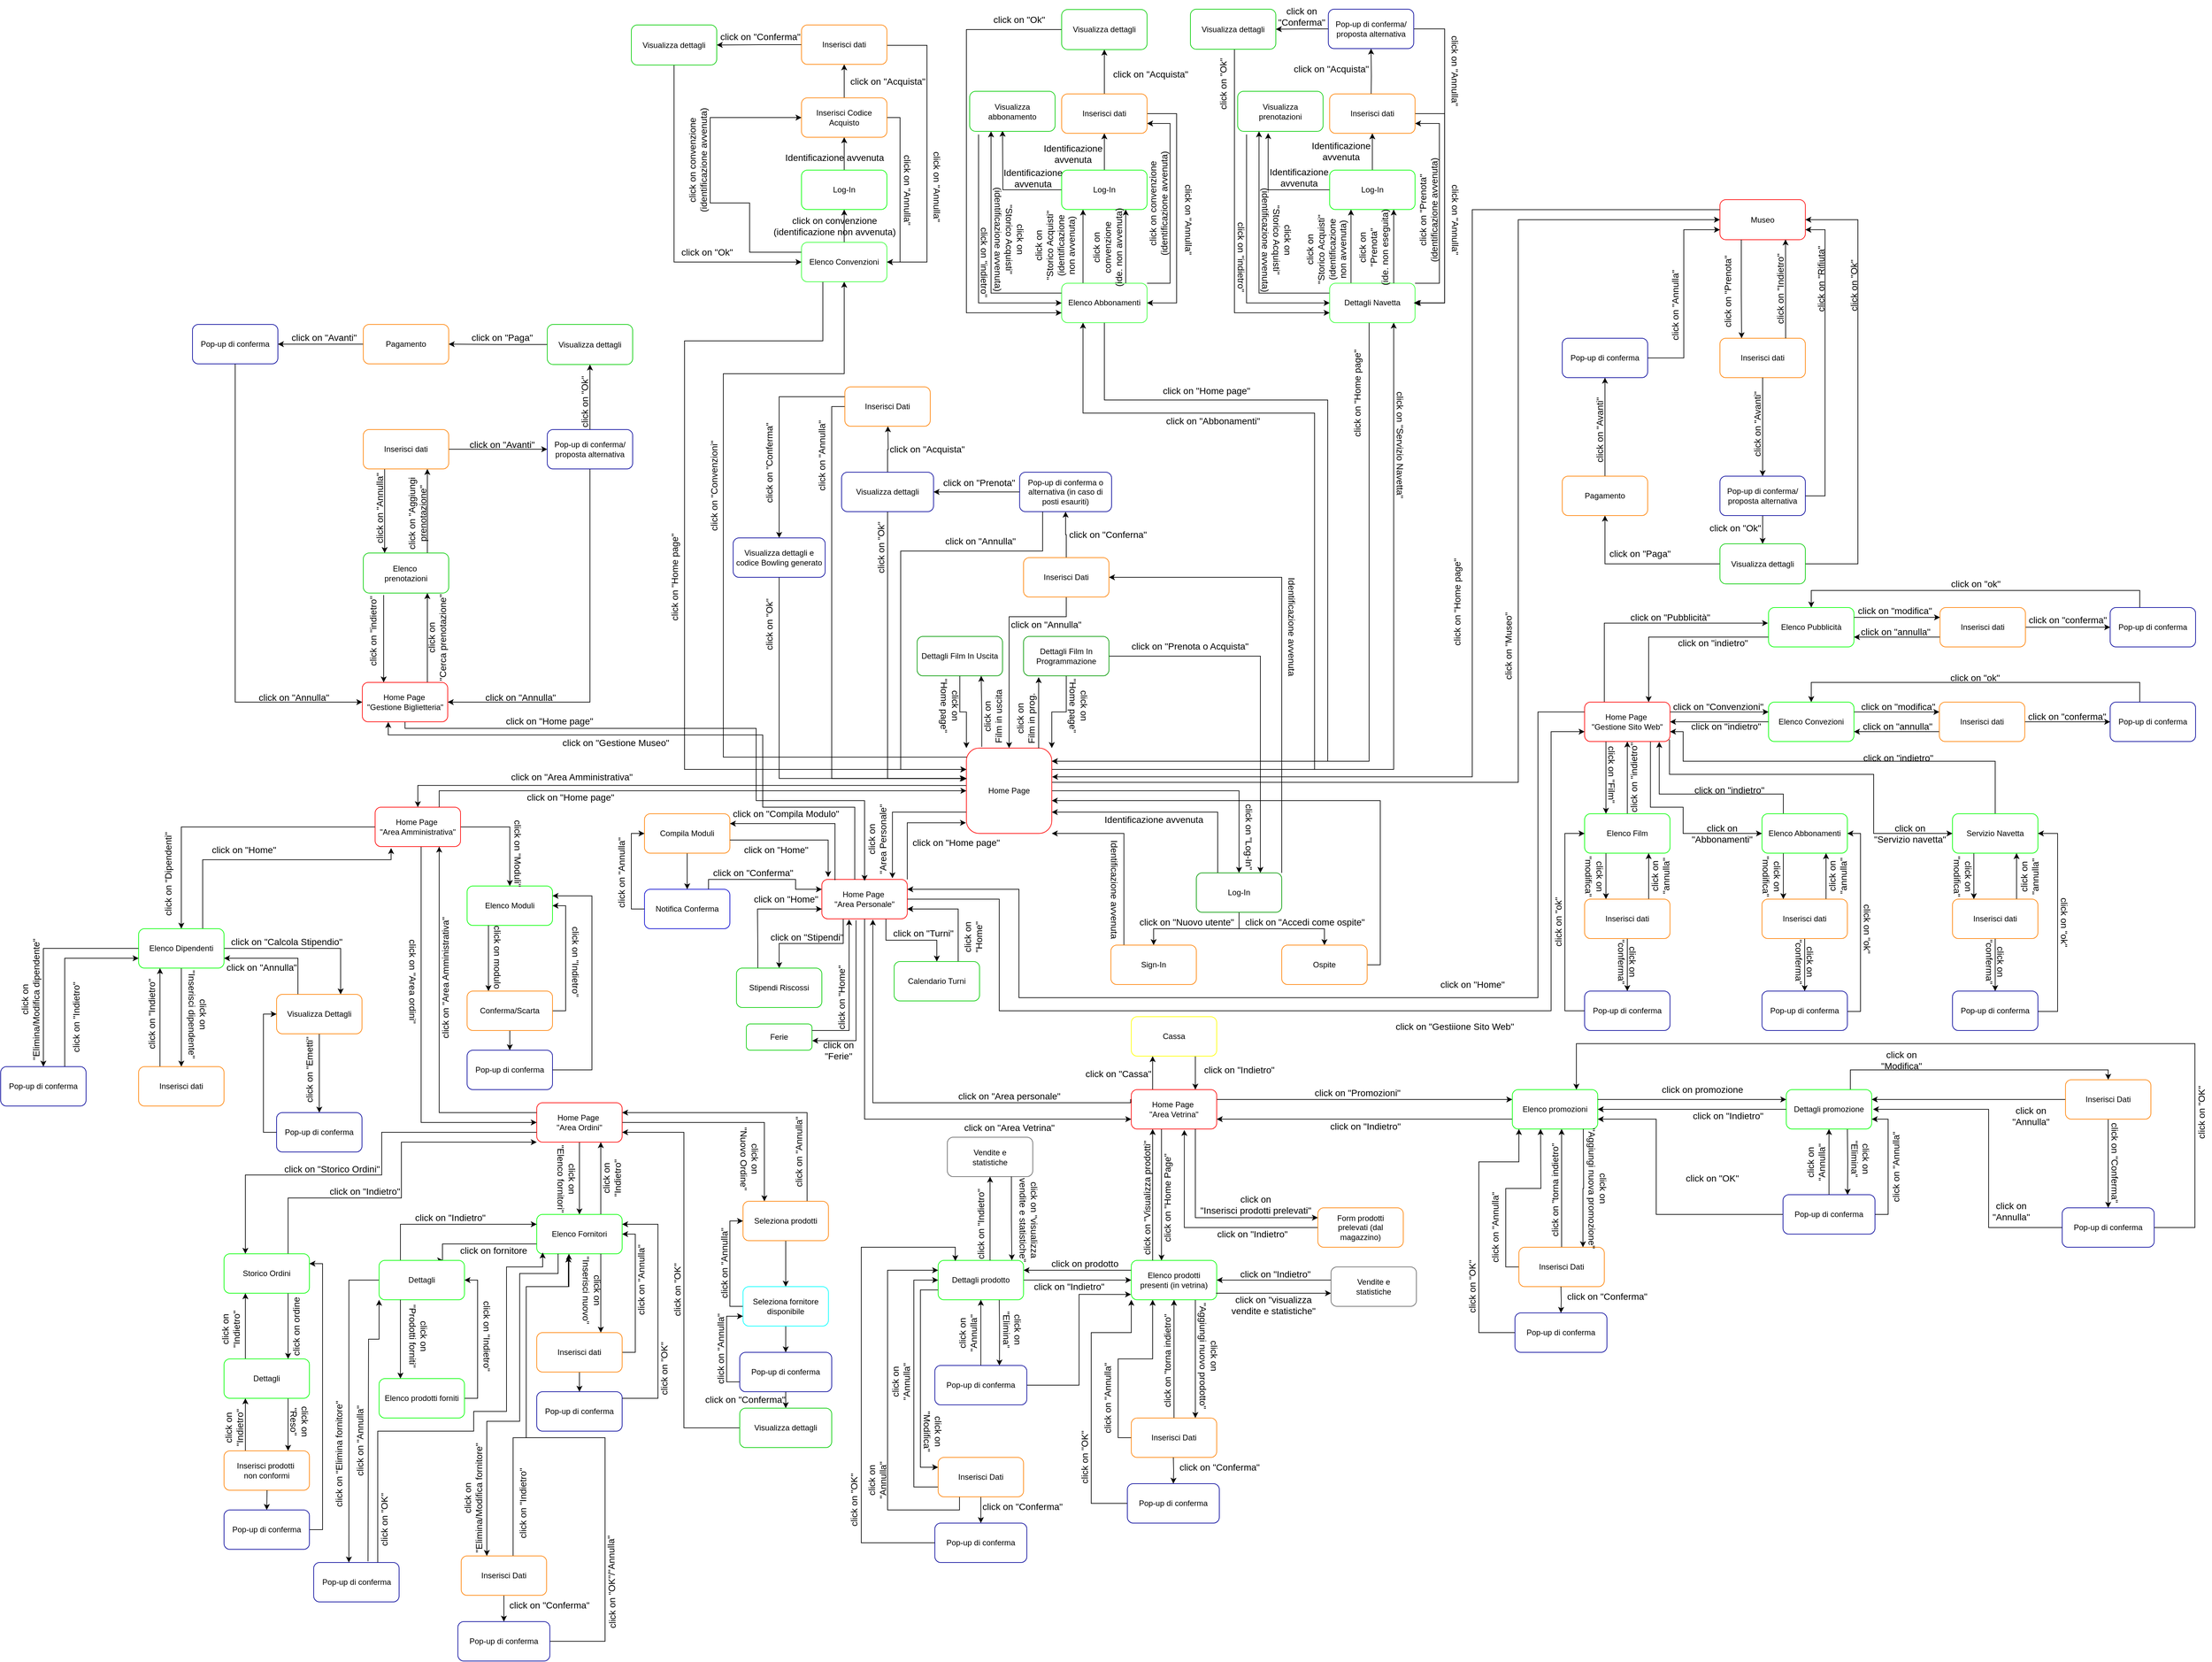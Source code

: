 <mxfile version="21.3.7" type="device">
  <diagram id="X3TraCs1DJ_9aOJsCleD" name="Page-1">
    <mxGraphModel dx="2688" dy="1599" grid="1" gridSize="10" guides="1" tooltips="1" connect="1" arrows="1" fold="1" page="1" pageScale="1" pageWidth="827" pageHeight="1169" math="0" shadow="0">
      <root>
        <mxCell id="0" />
        <mxCell id="1" parent="0" />
        <mxCell id="qUwCscUUcymxmJzh3HAa-4" style="edgeStyle=orthogonalEdgeStyle;rounded=0;orthogonalLoop=1;jettySize=auto;html=1;exitX=1;exitY=0.5;exitDx=0;exitDy=0;" parent="1" source="qUwCscUUcymxmJzh3HAa-1" target="qUwCscUUcymxmJzh3HAa-2" edge="1">
          <mxGeometry relative="1" as="geometry" />
        </mxCell>
        <mxCell id="qUwCscUUcymxmJzh3HAa-14" style="edgeStyle=orthogonalEdgeStyle;rounded=0;orthogonalLoop=1;jettySize=auto;html=1;exitX=0;exitY=0.75;exitDx=0;exitDy=0;entryX=0.826;entryY=-0.03;entryDx=0;entryDy=0;entryPerimeter=0;" parent="1" source="qUwCscUUcymxmJzh3HAa-1" target="qUwCscUUcymxmJzh3HAa-3" edge="1">
          <mxGeometry relative="1" as="geometry" />
        </mxCell>
        <mxCell id="8hHGxs0Eob0hkKZrCMOS-51" style="edgeStyle=orthogonalEdgeStyle;rounded=0;orthogonalLoop=1;jettySize=auto;html=1;entryX=0.5;entryY=0;entryDx=0;entryDy=0;exitX=-0.004;exitY=0.438;exitDx=0;exitDy=0;exitPerimeter=0;" parent="1" source="qUwCscUUcymxmJzh3HAa-1" target="8hHGxs0Eob0hkKZrCMOS-22" edge="1">
          <mxGeometry relative="1" as="geometry">
            <Array as="points">
              <mxPoint x="-405" y="27" />
            </Array>
          </mxGeometry>
        </mxCell>
        <mxCell id="i7dbwSqTrMuXnZ4pv1D6-125" style="edgeStyle=orthogonalEdgeStyle;rounded=0;orthogonalLoop=1;jettySize=auto;html=1;entryX=0.75;entryY=1;entryDx=0;entryDy=0;exitX=0.18;exitY=-0.014;exitDx=0;exitDy=0;exitPerimeter=0;" parent="1" source="qUwCscUUcymxmJzh3HAa-1" target="i7dbwSqTrMuXnZ4pv1D6-122" edge="1">
          <mxGeometry relative="1" as="geometry" />
        </mxCell>
        <mxCell id="i3Su9O1OraGV1cOlpAo1-63" style="edgeStyle=orthogonalEdgeStyle;rounded=0;orthogonalLoop=1;jettySize=auto;html=1;exitX=1.003;exitY=0.401;exitDx=0;exitDy=0;exitPerimeter=0;entryX=0;entryY=0.5;entryDx=0;entryDy=0;" parent="1" source="qUwCscUUcymxmJzh3HAa-1" target="i3Su9O1OraGV1cOlpAo1-4" edge="1">
          <mxGeometry relative="1" as="geometry">
            <mxPoint x="1300" y="-130" as="targetPoint" />
            <Array as="points">
              <mxPoint x="1270" y="22" />
              <mxPoint x="1270" y="-834" />
            </Array>
          </mxGeometry>
        </mxCell>
        <mxCell id="i3Su9O1OraGV1cOlpAo1-68" style="edgeStyle=orthogonalEdgeStyle;rounded=0;orthogonalLoop=1;jettySize=auto;html=1;exitX=0.01;exitY=0.106;exitDx=0;exitDy=0;entryX=0.5;entryY=1;entryDx=0;entryDy=0;exitPerimeter=0;" parent="1" source="qUwCscUUcymxmJzh3HAa-1" target="i7dbwSqTrMuXnZ4pv1D6-118" edge="1">
          <mxGeometry relative="1" as="geometry">
            <Array as="points">
              <mxPoint x="60" y="-16" />
              <mxPoint x="60" y="-600" />
              <mxPoint x="244" y="-600" />
            </Array>
          </mxGeometry>
        </mxCell>
        <mxCell id="i3Su9O1OraGV1cOlpAo1-128" style="edgeStyle=orthogonalEdgeStyle;rounded=0;orthogonalLoop=1;jettySize=auto;html=1;exitX=1;exitY=0.25;exitDx=0;exitDy=0;entryX=0.25;entryY=1;entryDx=0;entryDy=0;" parent="1" source="qUwCscUUcymxmJzh3HAa-1" target="i3Su9O1OraGV1cOlpAo1-96" edge="1">
          <mxGeometry relative="1" as="geometry">
            <Array as="points">
              <mxPoint x="960" y="3" />
              <mxPoint x="960" y="-540" />
              <mxPoint x="607" y="-540" />
            </Array>
          </mxGeometry>
        </mxCell>
        <mxCell id="i3Su9O1OraGV1cOlpAo1-142" style="edgeStyle=orthogonalEdgeStyle;rounded=0;orthogonalLoop=1;jettySize=auto;html=1;exitX=1;exitY=0.25;exitDx=0;exitDy=0;entryX=0.75;entryY=1;entryDx=0;entryDy=0;" parent="1" source="qUwCscUUcymxmJzh3HAa-1" target="i3Su9O1OraGV1cOlpAo1-149" edge="1">
          <mxGeometry relative="1" as="geometry">
            <mxPoint x="1075" y="-675" as="targetPoint" />
          </mxGeometry>
        </mxCell>
        <mxCell id="qUwCscUUcymxmJzh3HAa-1" value="Home Page&lt;br&gt;" style="rounded=1;whiteSpace=wrap;html=1;strokeColor=#FF0000;" parent="1" vertex="1">
          <mxGeometry x="430" y="-30" width="130" height="130" as="geometry" />
        </mxCell>
        <mxCell id="qUwCscUUcymxmJzh3HAa-10" style="edgeStyle=orthogonalEdgeStyle;rounded=0;orthogonalLoop=1;jettySize=auto;html=1;exitX=0.5;exitY=1;exitDx=0;exitDy=0;entryX=0.5;entryY=0;entryDx=0;entryDy=0;" parent="1" source="qUwCscUUcymxmJzh3HAa-2" target="qUwCscUUcymxmJzh3HAa-6" edge="1">
          <mxGeometry relative="1" as="geometry" />
        </mxCell>
        <mxCell id="qUwCscUUcymxmJzh3HAa-11" style="edgeStyle=orthogonalEdgeStyle;rounded=0;orthogonalLoop=1;jettySize=auto;html=1;exitX=0.5;exitY=1;exitDx=0;exitDy=0;entryX=0.5;entryY=0;entryDx=0;entryDy=0;" parent="1" source="qUwCscUUcymxmJzh3HAa-2" target="qUwCscUUcymxmJzh3HAa-7" edge="1">
          <mxGeometry relative="1" as="geometry" />
        </mxCell>
        <mxCell id="ZkNL7ucA0BqOJJGJ-YMT-6" style="edgeStyle=orthogonalEdgeStyle;rounded=0;orthogonalLoop=1;jettySize=auto;html=1;entryX=1;entryY=0.75;entryDx=0;entryDy=0;exitX=0.25;exitY=0;exitDx=0;exitDy=0;" parent="1" source="qUwCscUUcymxmJzh3HAa-2" target="qUwCscUUcymxmJzh3HAa-1" edge="1">
          <mxGeometry relative="1" as="geometry" />
        </mxCell>
        <mxCell id="i7dbwSqTrMuXnZ4pv1D6-136" style="edgeStyle=orthogonalEdgeStyle;rounded=0;orthogonalLoop=1;jettySize=auto;html=1;exitX=1;exitY=0;exitDx=0;exitDy=0;entryX=1;entryY=0.5;entryDx=0;entryDy=0;" parent="1" source="qUwCscUUcymxmJzh3HAa-2" target="i7dbwSqTrMuXnZ4pv1D6-137" edge="1">
          <mxGeometry relative="1" as="geometry">
            <mxPoint x="910.4" y="-272.133" as="targetPoint" />
          </mxGeometry>
        </mxCell>
        <mxCell id="qUwCscUUcymxmJzh3HAa-2" value="Log-In" style="rounded=1;whiteSpace=wrap;html=1;strokeColor=#009900;" parent="1" vertex="1">
          <mxGeometry x="780" y="160" width="130" height="60" as="geometry" />
        </mxCell>
        <mxCell id="qUwCscUUcymxmJzh3HAa-18" style="edgeStyle=orthogonalEdgeStyle;rounded=0;orthogonalLoop=1;jettySize=auto;html=1;exitX=0.25;exitY=1;exitDx=0;exitDy=0;entryX=0.5;entryY=0;entryDx=0;entryDy=0;" parent="1" source="qUwCscUUcymxmJzh3HAa-3" target="qUwCscUUcymxmJzh3HAa-16" edge="1">
          <mxGeometry relative="1" as="geometry" />
        </mxCell>
        <mxCell id="qUwCscUUcymxmJzh3HAa-19" style="edgeStyle=orthogonalEdgeStyle;rounded=0;orthogonalLoop=1;jettySize=auto;html=1;exitX=0.75;exitY=1;exitDx=0;exitDy=0;entryX=0.5;entryY=0;entryDx=0;entryDy=0;" parent="1" source="qUwCscUUcymxmJzh3HAa-3" target="qUwCscUUcymxmJzh3HAa-17" edge="1">
          <mxGeometry relative="1" as="geometry" />
        </mxCell>
        <mxCell id="i7dbwSqTrMuXnZ4pv1D6-2" style="edgeStyle=orthogonalEdgeStyle;rounded=0;orthogonalLoop=1;jettySize=auto;html=1;exitX=0.5;exitY=1;exitDx=0;exitDy=0;entryX=0;entryY=0.75;entryDx=0;entryDy=0;" parent="1" source="qUwCscUUcymxmJzh3HAa-3" target="GCI_8T7ZWK-wW_9Se-6N-1" edge="1">
          <mxGeometry relative="1" as="geometry">
            <mxPoint x="680" y="570" as="targetPoint" />
          </mxGeometry>
        </mxCell>
        <mxCell id="i3Su9O1OraGV1cOlpAo1-255" style="edgeStyle=orthogonalEdgeStyle;rounded=0;orthogonalLoop=1;jettySize=auto;html=1;exitX=1;exitY=0.5;exitDx=0;exitDy=0;entryX=0;entryY=0.75;entryDx=0;entryDy=0;" parent="1" source="qUwCscUUcymxmJzh3HAa-3" target="i3Su9O1OraGV1cOlpAo1-181" edge="1">
          <mxGeometry relative="1" as="geometry">
            <Array as="points">
              <mxPoint x="480" y="200" />
              <mxPoint x="480" y="370" />
              <mxPoint x="1320" y="370" />
              <mxPoint x="1320" y="-55" />
            </Array>
          </mxGeometry>
        </mxCell>
        <mxCell id="qUwCscUUcymxmJzh3HAa-3" value="Home Page&amp;nbsp;&lt;br&gt;&quot;Area Personale&quot;" style="rounded=1;whiteSpace=wrap;html=1;fillColor=#FFFFFF;strokeColor=#FF0000;" parent="1" vertex="1">
          <mxGeometry x="210" y="170" width="130" height="60" as="geometry" />
        </mxCell>
        <mxCell id="qUwCscUUcymxmJzh3HAa-5" value="&lt;font style=&quot;font-size: 14px&quot;&gt;click on &quot;Log-In&quot;&lt;/font&gt;" style="text;html=1;align=center;verticalAlign=middle;resizable=0;points=[];autosize=1;strokeColor=none;rotation=90;" parent="1" vertex="1">
          <mxGeometry x="800" y="90" width="120" height="30" as="geometry" />
        </mxCell>
        <mxCell id="ZkNL7ucA0BqOJJGJ-YMT-7" style="edgeStyle=orthogonalEdgeStyle;rounded=0;orthogonalLoop=1;jettySize=auto;html=1;entryX=1;entryY=1;entryDx=0;entryDy=0;exitX=0.152;exitY=0.015;exitDx=0;exitDy=0;exitPerimeter=0;" parent="1" source="qUwCscUUcymxmJzh3HAa-6" target="qUwCscUUcymxmJzh3HAa-1" edge="1">
          <mxGeometry relative="1" as="geometry">
            <Array as="points">
              <mxPoint x="670" y="100" />
            </Array>
          </mxGeometry>
        </mxCell>
        <mxCell id="qUwCscUUcymxmJzh3HAa-6" value="Sign-In" style="rounded=1;whiteSpace=wrap;html=1;strokeColor=#FF8000;" parent="1" vertex="1">
          <mxGeometry x="650" y="270" width="130" height="60" as="geometry" />
        </mxCell>
        <mxCell id="ZkNL7ucA0BqOJJGJ-YMT-8" style="edgeStyle=orthogonalEdgeStyle;rounded=0;orthogonalLoop=1;jettySize=auto;html=1;" parent="1" source="qUwCscUUcymxmJzh3HAa-7" edge="1">
          <mxGeometry relative="1" as="geometry">
            <mxPoint x="560" y="50" as="targetPoint" />
            <Array as="points">
              <mxPoint x="1060" y="300" />
              <mxPoint x="1060" y="50" />
            </Array>
          </mxGeometry>
        </mxCell>
        <mxCell id="qUwCscUUcymxmJzh3HAa-7" value="Ospite" style="rounded=1;whiteSpace=wrap;html=1;strokeColor=#FF8000;" parent="1" vertex="1">
          <mxGeometry x="910" y="270" width="130" height="60" as="geometry" />
        </mxCell>
        <mxCell id="qUwCscUUcymxmJzh3HAa-12" value="&lt;font style=&quot;font-size: 14px&quot;&gt;click on &quot;Accedi come ospite&quot;&lt;/font&gt;" style="text;html=1;align=center;verticalAlign=middle;resizable=0;points=[];autosize=1;strokeColor=none;" parent="1" vertex="1">
          <mxGeometry x="840" y="220" width="210" height="30" as="geometry" />
        </mxCell>
        <mxCell id="qUwCscUUcymxmJzh3HAa-13" value="&lt;font style=&quot;font-size: 14px&quot;&gt;click on &quot;Nuovo utente&quot;&lt;/font&gt;" style="text;html=1;align=center;verticalAlign=middle;resizable=0;points=[];autosize=1;strokeColor=none;" parent="1" vertex="1">
          <mxGeometry x="680" y="220" width="170" height="30" as="geometry" />
        </mxCell>
        <mxCell id="qUwCscUUcymxmJzh3HAa-15" value="&lt;font style=&quot;font-size: 14px&quot;&gt;click on &lt;br&gt;&quot;Area Personale&quot;&lt;/font&gt;" style="text;html=1;align=center;verticalAlign=middle;resizable=0;points=[];autosize=1;strokeColor=none;rotation=-90;" parent="1" vertex="1">
          <mxGeometry x="229" y="84" width="130" height="50" as="geometry" />
        </mxCell>
        <mxCell id="8hHGxs0Eob0hkKZrCMOS-2" style="edgeStyle=orthogonalEdgeStyle;rounded=0;orthogonalLoop=1;jettySize=auto;html=1;entryX=0;entryY=0.75;entryDx=0;entryDy=0;exitX=0.25;exitY=0;exitDx=0;exitDy=0;" parent="1" source="qUwCscUUcymxmJzh3HAa-16" target="qUwCscUUcymxmJzh3HAa-3" edge="1">
          <mxGeometry relative="1" as="geometry">
            <Array as="points">
              <mxPoint x="112" y="270" />
              <mxPoint x="112" y="215" />
            </Array>
          </mxGeometry>
        </mxCell>
        <mxCell id="qUwCscUUcymxmJzh3HAa-16" value="Stipendi Riscossi" style="rounded=1;whiteSpace=wrap;html=1;strokeColor=#00CC00;" parent="1" vertex="1">
          <mxGeometry x="80" y="305" width="130" height="60" as="geometry" />
        </mxCell>
        <mxCell id="qUwCscUUcymxmJzh3HAa-24" style="edgeStyle=orthogonalEdgeStyle;rounded=0;orthogonalLoop=1;jettySize=auto;html=1;entryX=1;entryY=0.75;entryDx=0;entryDy=0;exitX=0.75;exitY=0;exitDx=0;exitDy=0;" parent="1" source="qUwCscUUcymxmJzh3HAa-17" target="qUwCscUUcymxmJzh3HAa-3" edge="1">
          <mxGeometry relative="1" as="geometry">
            <mxPoint x="440" y="260" as="sourcePoint" />
            <Array as="points">
              <mxPoint x="418" y="215" />
            </Array>
          </mxGeometry>
        </mxCell>
        <mxCell id="qUwCscUUcymxmJzh3HAa-17" value="Calendario Turni" style="rounded=1;whiteSpace=wrap;html=1;strokeColor=#00CC00;" parent="1" vertex="1">
          <mxGeometry x="320" y="295" width="130" height="60" as="geometry" />
        </mxCell>
        <mxCell id="qUwCscUUcymxmJzh3HAa-20" value="&lt;font style=&quot;font-size: 14px&quot;&gt;click on &quot;Stipendi&quot;&lt;/font&gt;" style="text;html=1;align=center;verticalAlign=middle;resizable=0;points=[];autosize=1;strokeColor=none;" parent="1" vertex="1">
          <mxGeometry x="116.5" y="243" width="140" height="30" as="geometry" />
        </mxCell>
        <mxCell id="qUwCscUUcymxmJzh3HAa-21" value="&lt;font style=&quot;font-size: 14px&quot;&gt;click on &quot;Turni&quot;&lt;/font&gt;" style="text;html=1;align=center;verticalAlign=middle;resizable=0;points=[];autosize=1;strokeColor=none;" parent="1" vertex="1">
          <mxGeometry x="309" y="237" width="110" height="30" as="geometry" />
        </mxCell>
        <mxCell id="K6EuCkNvrpxVsPBEfxIE-1" style="edgeStyle=orthogonalEdgeStyle;rounded=0;orthogonalLoop=1;jettySize=auto;html=1;entryX=-0.005;entryY=0.875;entryDx=0;entryDy=0;exitX=1;exitY=0;exitDx=0;exitDy=0;entryPerimeter=0;" parent="1" source="qUwCscUUcymxmJzh3HAa-3" target="qUwCscUUcymxmJzh3HAa-1" edge="1">
          <mxGeometry relative="1" as="geometry">
            <mxPoint x="440" y="80" as="sourcePoint" />
            <mxPoint x="285" y="180" as="targetPoint" />
          </mxGeometry>
        </mxCell>
        <mxCell id="K6EuCkNvrpxVsPBEfxIE-3" value="&lt;font style=&quot;font-size: 14px&quot;&gt;click on &quot;Home page&quot;&lt;/font&gt;" style="text;html=1;align=center;verticalAlign=middle;resizable=0;points=[];autosize=1;strokeColor=none;" parent="1" vertex="1">
          <mxGeometry x="339" y="104" width="150" height="20" as="geometry" />
        </mxCell>
        <mxCell id="8hHGxs0Eob0hkKZrCMOS-1" value="&lt;font style=&quot;font-size: 14px&quot;&gt;click on &lt;br&gt;&quot;Home&quot;&lt;/font&gt;" style="text;html=1;align=center;verticalAlign=middle;resizable=0;points=[];autosize=1;strokeColor=none;rotation=-90;" parent="1" vertex="1">
          <mxGeometry x="405" y="233" width="70" height="50" as="geometry" />
        </mxCell>
        <mxCell id="8hHGxs0Eob0hkKZrCMOS-3" value="&lt;font style=&quot;font-size: 14px&quot;&gt;click on &quot;Home&quot;&lt;/font&gt;" style="text;html=1;align=center;verticalAlign=middle;resizable=0;points=[];autosize=1;strokeColor=none;" parent="1" vertex="1">
          <mxGeometry x="95" y="185" width="120" height="30" as="geometry" />
        </mxCell>
        <mxCell id="8hHGxs0Eob0hkKZrCMOS-4" value="Ferie" style="rounded=1;whiteSpace=wrap;html=1;strokeColor=#00CC00;" parent="1" vertex="1">
          <mxGeometry x="95" y="390" width="100" height="40" as="geometry" />
        </mxCell>
        <mxCell id="8hHGxs0Eob0hkKZrCMOS-5" style="edgeStyle=orthogonalEdgeStyle;rounded=0;orthogonalLoop=1;jettySize=auto;html=1;entryX=1.003;entryY=0.638;entryDx=0;entryDy=0;exitX=0.4;exitY=1.035;exitDx=0;exitDy=0;entryPerimeter=0;exitPerimeter=0;" parent="1" source="qUwCscUUcymxmJzh3HAa-3" target="8hHGxs0Eob0hkKZrCMOS-4" edge="1">
          <mxGeometry relative="1" as="geometry">
            <mxPoint x="290" y="280" as="sourcePoint" />
            <mxPoint x="350" y="210" as="targetPoint" />
            <Array as="points">
              <mxPoint x="262" y="416" />
            </Array>
          </mxGeometry>
        </mxCell>
        <mxCell id="8hHGxs0Eob0hkKZrCMOS-6" value="&lt;font style=&quot;font-size: 14px&quot;&gt;click on &lt;br&gt;&quot;Ferie&quot;&lt;/font&gt;" style="text;html=1;align=center;verticalAlign=middle;resizable=0;points=[];autosize=1;strokeColor=none;rotation=0;" parent="1" vertex="1">
          <mxGeometry x="200" y="405" width="70" height="50" as="geometry" />
        </mxCell>
        <mxCell id="8hHGxs0Eob0hkKZrCMOS-7" style="edgeStyle=orthogonalEdgeStyle;rounded=0;orthogonalLoop=1;jettySize=auto;html=1;entryX=0.319;entryY=1.015;entryDx=0;entryDy=0;exitX=1;exitY=0.25;exitDx=0;exitDy=0;entryPerimeter=0;" parent="1" source="8hHGxs0Eob0hkKZrCMOS-4" target="qUwCscUUcymxmJzh3HAa-3" edge="1">
          <mxGeometry relative="1" as="geometry">
            <mxPoint x="260" y="380" as="sourcePoint" />
            <mxPoint x="260" y="230" as="targetPoint" />
            <Array as="points" />
          </mxGeometry>
        </mxCell>
        <mxCell id="8hHGxs0Eob0hkKZrCMOS-8" value="&lt;font style=&quot;font-size: 14px&quot;&gt;click on &quot;Home&quot;&lt;/font&gt;" style="text;html=1;align=center;verticalAlign=middle;resizable=0;points=[];autosize=1;strokeColor=none;rotation=-90;" parent="1" vertex="1">
          <mxGeometry x="180" y="335" width="120" height="30" as="geometry" />
        </mxCell>
        <mxCell id="8hHGxs0Eob0hkKZrCMOS-16" style="edgeStyle=orthogonalEdgeStyle;rounded=0;orthogonalLoop=1;jettySize=auto;html=1;exitX=0.5;exitY=1;exitDx=0;exitDy=0;entryX=0.5;entryY=0;entryDx=0;entryDy=0;" parent="1" source="8hHGxs0Eob0hkKZrCMOS-9" target="8hHGxs0Eob0hkKZrCMOS-15" edge="1">
          <mxGeometry relative="1" as="geometry">
            <mxPoint x="5.154" y="180" as="targetPoint" />
          </mxGeometry>
        </mxCell>
        <mxCell id="8hHGxs0Eob0hkKZrCMOS-9" value="Compila Moduli" style="rounded=1;whiteSpace=wrap;html=1;strokeColor=#FF8000;" parent="1" vertex="1">
          <mxGeometry x="-60" y="70" width="130" height="60" as="geometry" />
        </mxCell>
        <mxCell id="8hHGxs0Eob0hkKZrCMOS-11" style="edgeStyle=orthogonalEdgeStyle;rounded=0;orthogonalLoop=1;jettySize=auto;html=1;entryX=1;entryY=0.25;entryDx=0;entryDy=0;" parent="1" target="8hHGxs0Eob0hkKZrCMOS-9" edge="1">
          <mxGeometry relative="1" as="geometry">
            <mxPoint x="230" y="171" as="sourcePoint" />
            <mxPoint x="260" y="85" as="targetPoint" />
            <Array as="points">
              <mxPoint x="230" y="171" />
              <mxPoint x="230" y="85" />
            </Array>
          </mxGeometry>
        </mxCell>
        <mxCell id="8hHGxs0Eob0hkKZrCMOS-12" value="&lt;font style=&quot;font-size: 14px&quot;&gt;click on &quot;Compila Modulo&quot;&lt;/font&gt;" style="text;html=1;align=center;verticalAlign=middle;resizable=0;points=[];autosize=1;strokeColor=none;" parent="1" vertex="1">
          <mxGeometry x="60" y="55" width="190" height="30" as="geometry" />
        </mxCell>
        <mxCell id="8hHGxs0Eob0hkKZrCMOS-13" style="edgeStyle=orthogonalEdgeStyle;rounded=0;orthogonalLoop=1;jettySize=auto;html=1;entryX=0.074;entryY=-0.061;entryDx=0;entryDy=0;exitX=0.25;exitY=0;exitDx=0;exitDy=0;entryPerimeter=0;" parent="1" target="qUwCscUUcymxmJzh3HAa-3" edge="1">
          <mxGeometry relative="1" as="geometry">
            <mxPoint x="70" y="110" as="sourcePoint" />
            <mxPoint x="243" y="195" as="targetPoint" />
            <Array as="points">
              <mxPoint x="220" y="110" />
            </Array>
          </mxGeometry>
        </mxCell>
        <mxCell id="8hHGxs0Eob0hkKZrCMOS-14" value="&lt;font style=&quot;font-size: 14px&quot;&gt;click on &quot;Home&quot;&lt;/font&gt;" style="text;html=1;align=center;verticalAlign=middle;resizable=0;points=[];autosize=1;strokeColor=none;" parent="1" vertex="1">
          <mxGeometry x="80" y="110" width="120" height="30" as="geometry" />
        </mxCell>
        <mxCell id="8hHGxs0Eob0hkKZrCMOS-18" style="edgeStyle=orthogonalEdgeStyle;rounded=0;orthogonalLoop=1;jettySize=auto;html=1;entryX=0;entryY=0.5;entryDx=0;entryDy=0;exitX=0;exitY=0.5;exitDx=0;exitDy=0;" parent="1" source="8hHGxs0Eob0hkKZrCMOS-15" target="8hHGxs0Eob0hkKZrCMOS-9" edge="1">
          <mxGeometry relative="1" as="geometry" />
        </mxCell>
        <mxCell id="8hHGxs0Eob0hkKZrCMOS-20" style="edgeStyle=orthogonalEdgeStyle;rounded=0;orthogonalLoop=1;jettySize=auto;html=1;exitX=0.75;exitY=0;exitDx=0;exitDy=0;entryX=0;entryY=0.25;entryDx=0;entryDy=0;" parent="1" source="8hHGxs0Eob0hkKZrCMOS-15" target="qUwCscUUcymxmJzh3HAa-3" edge="1">
          <mxGeometry relative="1" as="geometry">
            <Array as="points">
              <mxPoint x="38" y="170" />
              <mxPoint x="170" y="170" />
              <mxPoint x="170" y="185" />
            </Array>
          </mxGeometry>
        </mxCell>
        <mxCell id="8hHGxs0Eob0hkKZrCMOS-15" value="Notifica Conferma" style="rounded=1;whiteSpace=wrap;html=1;strokeColor=#0000CC;" parent="1" vertex="1">
          <mxGeometry x="-60" y="185" width="130" height="60" as="geometry" />
        </mxCell>
        <mxCell id="8hHGxs0Eob0hkKZrCMOS-19" value="&lt;font style=&quot;font-size: 14px&quot;&gt;click on &quot;Annulla&quot;&lt;/font&gt;" style="text;html=1;align=center;verticalAlign=middle;resizable=0;points=[];autosize=1;strokeColor=none;rotation=-90;" parent="1" vertex="1">
          <mxGeometry x="-160" y="145" width="130" height="30" as="geometry" />
        </mxCell>
        <mxCell id="8hHGxs0Eob0hkKZrCMOS-21" value="&lt;font style=&quot;font-size: 14px&quot;&gt;click on &quot;Conferma&quot;&lt;/font&gt;" style="text;html=1;align=center;verticalAlign=middle;resizable=0;points=[];autosize=1;strokeColor=none;" parent="1" vertex="1">
          <mxGeometry x="30" y="145" width="150" height="30" as="geometry" />
        </mxCell>
        <mxCell id="8hHGxs0Eob0hkKZrCMOS-32" style="edgeStyle=orthogonalEdgeStyle;rounded=0;orthogonalLoop=1;jettySize=auto;html=1;entryX=0.5;entryY=0;entryDx=0;entryDy=0;" parent="1" source="8hHGxs0Eob0hkKZrCMOS-22" target="8hHGxs0Eob0hkKZrCMOS-24" edge="1">
          <mxGeometry relative="1" as="geometry" />
        </mxCell>
        <mxCell id="8hHGxs0Eob0hkKZrCMOS-39" style="edgeStyle=orthogonalEdgeStyle;rounded=0;orthogonalLoop=1;jettySize=auto;html=1;entryX=0.5;entryY=0;entryDx=0;entryDy=0;exitX=0;exitY=0.5;exitDx=0;exitDy=0;" parent="1" source="8hHGxs0Eob0hkKZrCMOS-22" target="8hHGxs0Eob0hkKZrCMOS-23" edge="1">
          <mxGeometry relative="1" as="geometry">
            <Array as="points">
              <mxPoint x="-765" y="90" />
            </Array>
          </mxGeometry>
        </mxCell>
        <mxCell id="8hHGxs0Eob0hkKZrCMOS-52" style="edgeStyle=orthogonalEdgeStyle;rounded=0;orthogonalLoop=1;jettySize=auto;html=1;exitX=0.75;exitY=0;exitDx=0;exitDy=0;entryX=0;entryY=0.5;entryDx=0;entryDy=0;" parent="1" source="8hHGxs0Eob0hkKZrCMOS-22" target="qUwCscUUcymxmJzh3HAa-1" edge="1">
          <mxGeometry relative="1" as="geometry">
            <mxPoint x="430" y="20" as="targetPoint" />
          </mxGeometry>
        </mxCell>
        <mxCell id="8hHGxs0Eob0hkKZrCMOS-71" style="edgeStyle=orthogonalEdgeStyle;rounded=0;orthogonalLoop=1;jettySize=auto;html=1;entryX=0;entryY=0.5;entryDx=0;entryDy=0;" parent="1" source="8hHGxs0Eob0hkKZrCMOS-22" target="8hHGxs0Eob0hkKZrCMOS-70" edge="1">
          <mxGeometry relative="1" as="geometry">
            <Array as="points">
              <mxPoint x="-400" y="540" />
            </Array>
          </mxGeometry>
        </mxCell>
        <mxCell id="8hHGxs0Eob0hkKZrCMOS-22" value="Home Page&amp;nbsp;&lt;br&gt;&quot;Area Amministrativa&quot;" style="rounded=1;whiteSpace=wrap;html=1;fillColor=#FFFFFF;strokeColor=#FF0000;" parent="1" vertex="1">
          <mxGeometry x="-470" y="60" width="130" height="60" as="geometry" />
        </mxCell>
        <mxCell id="8hHGxs0Eob0hkKZrCMOS-41" style="edgeStyle=orthogonalEdgeStyle;rounded=0;orthogonalLoop=1;jettySize=auto;html=1;entryX=0.187;entryY=1.037;entryDx=0;entryDy=0;exitX=0.75;exitY=0;exitDx=0;exitDy=0;entryPerimeter=0;" parent="1" source="8hHGxs0Eob0hkKZrCMOS-23" target="8hHGxs0Eob0hkKZrCMOS-22" edge="1">
          <mxGeometry relative="1" as="geometry">
            <Array as="points">
              <mxPoint x="-733" y="140" />
              <mxPoint x="-446" y="140" />
            </Array>
          </mxGeometry>
        </mxCell>
        <mxCell id="8hHGxs0Eob0hkKZrCMOS-43" style="edgeStyle=orthogonalEdgeStyle;rounded=0;orthogonalLoop=1;jettySize=auto;html=1;exitX=0.5;exitY=1;exitDx=0;exitDy=0;entryX=0.5;entryY=0;entryDx=0;entryDy=0;" parent="1" source="8hHGxs0Eob0hkKZrCMOS-23" target="8hHGxs0Eob0hkKZrCMOS-25" edge="1">
          <mxGeometry relative="1" as="geometry" />
        </mxCell>
        <mxCell id="8hHGxs0Eob0hkKZrCMOS-47" style="edgeStyle=orthogonalEdgeStyle;rounded=0;orthogonalLoop=1;jettySize=auto;html=1;exitX=0;exitY=0.5;exitDx=0;exitDy=0;entryX=0.5;entryY=0;entryDx=0;entryDy=0;" parent="1" source="8hHGxs0Eob0hkKZrCMOS-23" target="8hHGxs0Eob0hkKZrCMOS-28" edge="1">
          <mxGeometry relative="1" as="geometry" />
        </mxCell>
        <mxCell id="8hHGxs0Eob0hkKZrCMOS-56" style="edgeStyle=orthogonalEdgeStyle;rounded=0;orthogonalLoop=1;jettySize=auto;html=1;exitX=1;exitY=0.5;exitDx=0;exitDy=0;entryX=0.75;entryY=0;entryDx=0;entryDy=0;" parent="1" source="8hHGxs0Eob0hkKZrCMOS-23" target="8hHGxs0Eob0hkKZrCMOS-55" edge="1">
          <mxGeometry relative="1" as="geometry" />
        </mxCell>
        <mxCell id="8hHGxs0Eob0hkKZrCMOS-23" value="Elenco Dipendenti" style="rounded=1;whiteSpace=wrap;html=1;fillColor=#FFFFFF;strokeColor=#00FF00;" parent="1" vertex="1">
          <mxGeometry x="-830" y="245" width="130" height="60" as="geometry" />
        </mxCell>
        <mxCell id="8hHGxs0Eob0hkKZrCMOS-29" value="" style="edgeStyle=orthogonalEdgeStyle;rounded=0;orthogonalLoop=1;jettySize=auto;html=1;exitX=1;exitY=0.5;exitDx=0;exitDy=0;entryX=1;entryY=0.5;entryDx=0;entryDy=0;" parent="1" source="8hHGxs0Eob0hkKZrCMOS-31" target="8hHGxs0Eob0hkKZrCMOS-24" edge="1">
          <mxGeometry relative="1" as="geometry">
            <mxPoint x="-240" y="300" as="sourcePoint" />
            <Array as="points" />
          </mxGeometry>
        </mxCell>
        <mxCell id="8hHGxs0Eob0hkKZrCMOS-24" value="Elenco Moduli" style="rounded=1;whiteSpace=wrap;html=1;fillColor=#FFFFFF;strokeColor=#00FF00;" parent="1" vertex="1">
          <mxGeometry x="-330" y="180" width="130" height="60" as="geometry" />
        </mxCell>
        <mxCell id="8hHGxs0Eob0hkKZrCMOS-45" style="edgeStyle=orthogonalEdgeStyle;rounded=0;orthogonalLoop=1;jettySize=auto;html=1;exitX=0.25;exitY=0;exitDx=0;exitDy=0;entryX=0.25;entryY=1;entryDx=0;entryDy=0;" parent="1" source="8hHGxs0Eob0hkKZrCMOS-25" target="8hHGxs0Eob0hkKZrCMOS-23" edge="1">
          <mxGeometry relative="1" as="geometry" />
        </mxCell>
        <mxCell id="8hHGxs0Eob0hkKZrCMOS-25" value="Inserisci dati" style="rounded=1;whiteSpace=wrap;html=1;fillColor=#FFFFFF;strokeColor=#FF8000;" parent="1" vertex="1">
          <mxGeometry x="-830" y="455" width="130" height="60" as="geometry" />
        </mxCell>
        <mxCell id="8hHGxs0Eob0hkKZrCMOS-37" style="edgeStyle=orthogonalEdgeStyle;rounded=0;orthogonalLoop=1;jettySize=auto;html=1;entryX=1;entryY=0.25;entryDx=0;entryDy=0;exitX=1;exitY=0.5;exitDx=0;exitDy=0;" parent="1" source="8hHGxs0Eob0hkKZrCMOS-27" target="8hHGxs0Eob0hkKZrCMOS-24" edge="1">
          <mxGeometry relative="1" as="geometry">
            <Array as="points">
              <mxPoint x="-140" y="460" />
              <mxPoint x="-140" y="195" />
            </Array>
          </mxGeometry>
        </mxCell>
        <mxCell id="8hHGxs0Eob0hkKZrCMOS-27" value="Pop-up di conferma" style="rounded=1;whiteSpace=wrap;html=1;fillColor=#FFFFFF;strokeColor=#000099;" parent="1" vertex="1">
          <mxGeometry x="-330" y="430" width="130" height="60" as="geometry" />
        </mxCell>
        <mxCell id="8hHGxs0Eob0hkKZrCMOS-49" style="edgeStyle=orthogonalEdgeStyle;rounded=0;orthogonalLoop=1;jettySize=auto;html=1;exitX=0.75;exitY=0;exitDx=0;exitDy=0;entryX=0;entryY=0.75;entryDx=0;entryDy=0;" parent="1" source="8hHGxs0Eob0hkKZrCMOS-28" target="8hHGxs0Eob0hkKZrCMOS-23" edge="1">
          <mxGeometry relative="1" as="geometry" />
        </mxCell>
        <mxCell id="8hHGxs0Eob0hkKZrCMOS-28" value="Pop-up di conferma" style="rounded=1;whiteSpace=wrap;html=1;fillColor=#FFFFFF;strokeColor=#000099;" parent="1" vertex="1">
          <mxGeometry x="-1040" y="455" width="130" height="60" as="geometry" />
        </mxCell>
        <mxCell id="8hHGxs0Eob0hkKZrCMOS-30" value="" style="edgeStyle=orthogonalEdgeStyle;rounded=0;orthogonalLoop=1;jettySize=auto;html=1;entryX=0.25;entryY=0;entryDx=0;entryDy=0;exitX=0.25;exitY=1;exitDx=0;exitDy=0;" parent="1" source="8hHGxs0Eob0hkKZrCMOS-24" target="8hHGxs0Eob0hkKZrCMOS-31" edge="1">
          <mxGeometry relative="1" as="geometry">
            <mxPoint x="-230" y="250" as="sourcePoint" />
            <mxPoint x="-230" y="310" as="targetPoint" />
            <Array as="points">
              <mxPoint x="-297" y="270" />
              <mxPoint x="-297" y="270" />
            </Array>
          </mxGeometry>
        </mxCell>
        <mxCell id="8hHGxs0Eob0hkKZrCMOS-36" style="edgeStyle=orthogonalEdgeStyle;rounded=0;orthogonalLoop=1;jettySize=auto;html=1;entryX=0.5;entryY=0;entryDx=0;entryDy=0;" parent="1" source="8hHGxs0Eob0hkKZrCMOS-31" target="8hHGxs0Eob0hkKZrCMOS-27" edge="1">
          <mxGeometry relative="1" as="geometry" />
        </mxCell>
        <mxCell id="8hHGxs0Eob0hkKZrCMOS-31" value="Conferma/Scarta" style="rounded=1;whiteSpace=wrap;html=1;fillColor=#FFFFFF;strokeColor=#FF8000;" parent="1" vertex="1">
          <mxGeometry x="-330" y="340" width="130" height="60" as="geometry" />
        </mxCell>
        <mxCell id="8hHGxs0Eob0hkKZrCMOS-33" value="&lt;font style=&quot;font-size: 14px&quot;&gt;click on &quot;Moduli&quot;&lt;/font&gt;" style="text;html=1;align=center;verticalAlign=middle;resizable=0;points=[];autosize=1;strokeColor=none;rotation=90;" parent="1" vertex="1">
          <mxGeometry x="-313" y="115" width="120" height="30" as="geometry" />
        </mxCell>
        <mxCell id="8hHGxs0Eob0hkKZrCMOS-34" value="&lt;font style=&quot;font-size: 14px&quot;&gt;click on modulo&lt;/font&gt;" style="text;html=1;align=center;verticalAlign=middle;resizable=0;points=[];autosize=1;strokeColor=none;rotation=90;" parent="1" vertex="1">
          <mxGeometry x="-344" y="273" width="120" height="30" as="geometry" />
        </mxCell>
        <mxCell id="8hHGxs0Eob0hkKZrCMOS-35" value="&lt;font style=&quot;font-size: 14px&quot;&gt;click on &quot;Indietro&quot;&lt;/font&gt;" style="text;html=1;align=center;verticalAlign=middle;resizable=0;points=[];autosize=1;strokeColor=none;rotation=90;" parent="1" vertex="1">
          <mxGeometry x="-230" y="280" width="130" height="30" as="geometry" />
        </mxCell>
        <mxCell id="8hHGxs0Eob0hkKZrCMOS-40" value="&lt;font style=&quot;font-size: 14px&quot;&gt;click on &quot;Dipendenti&quot;&lt;/font&gt;" style="text;html=1;align=center;verticalAlign=middle;resizable=0;points=[];autosize=1;strokeColor=none;rotation=-90;" parent="1" vertex="1">
          <mxGeometry x="-860" y="147" width="150" height="30" as="geometry" />
        </mxCell>
        <mxCell id="8hHGxs0Eob0hkKZrCMOS-42" value="&lt;font style=&quot;font-size: 14px&quot;&gt;click on &quot;Home&quot;&lt;/font&gt;" style="text;html=1;align=center;verticalAlign=middle;resizable=0;points=[];autosize=1;strokeColor=none;" parent="1" vertex="1">
          <mxGeometry x="-730" y="110" width="120" height="30" as="geometry" />
        </mxCell>
        <mxCell id="8hHGxs0Eob0hkKZrCMOS-44" value="&lt;font style=&quot;font-size: 14px&quot;&gt;click on &lt;br&gt;&quot;Inserisci dipendente&quot;&lt;/font&gt;" style="text;html=1;align=center;verticalAlign=middle;resizable=0;points=[];autosize=1;strokeColor=none;rotation=90;" parent="1" vertex="1">
          <mxGeometry x="-820" y="350" width="160" height="50" as="geometry" />
        </mxCell>
        <mxCell id="8hHGxs0Eob0hkKZrCMOS-46" value="&lt;font style=&quot;font-size: 14px&quot;&gt;click on &quot;Indietro&quot;&lt;/font&gt;" style="text;html=1;align=center;verticalAlign=middle;resizable=0;points=[];autosize=1;strokeColor=none;rotation=-90;" parent="1" vertex="1">
          <mxGeometry x="-875" y="360" width="130" height="30" as="geometry" />
        </mxCell>
        <mxCell id="8hHGxs0Eob0hkKZrCMOS-48" value="&lt;font style=&quot;font-size: 14px&quot;&gt;click on &lt;br&gt;&quot;Elimina/Modifica dipendente&quot;&lt;/font&gt;" style="text;html=1;align=center;verticalAlign=middle;resizable=0;points=[];autosize=1;strokeColor=none;rotation=-90;" parent="1" vertex="1">
          <mxGeometry x="-1100" y="328" width="210" height="50" as="geometry" />
        </mxCell>
        <mxCell id="8hHGxs0Eob0hkKZrCMOS-50" value="&lt;font style=&quot;font-size: 14px&quot;&gt;click on &quot;Indietro&quot;&lt;/font&gt;" style="text;html=1;align=center;verticalAlign=middle;resizable=0;points=[];autosize=1;strokeColor=none;rotation=-90;" parent="1" vertex="1">
          <mxGeometry x="-990" y="365" width="130" height="30" as="geometry" />
        </mxCell>
        <mxCell id="8hHGxs0Eob0hkKZrCMOS-53" value="&lt;font style=&quot;font-size: 14px;&quot;&gt;click on &quot;Home page&quot;&lt;/font&gt;" style="text;html=1;align=center;verticalAlign=middle;resizable=0;points=[];autosize=1;strokeColor=none;" parent="1" vertex="1">
          <mxGeometry x="-253.5" y="30" width="160" height="30" as="geometry" />
        </mxCell>
        <mxCell id="8hHGxs0Eob0hkKZrCMOS-54" value="&lt;font style=&quot;font-size: 14px;&quot;&gt;click on &quot;Area Amministrativa&quot;&lt;/font&gt;" style="text;html=1;align=center;verticalAlign=middle;resizable=0;points=[];autosize=1;strokeColor=none;" parent="1" vertex="1">
          <mxGeometry x="-276" y="-1" width="210" height="30" as="geometry" />
        </mxCell>
        <mxCell id="8hHGxs0Eob0hkKZrCMOS-60" style="edgeStyle=orthogonalEdgeStyle;rounded=0;orthogonalLoop=1;jettySize=auto;html=1;exitX=0.25;exitY=0;exitDx=0;exitDy=0;entryX=1;entryY=0.75;entryDx=0;entryDy=0;" parent="1" source="8hHGxs0Eob0hkKZrCMOS-55" target="8hHGxs0Eob0hkKZrCMOS-23" edge="1">
          <mxGeometry relative="1" as="geometry" />
        </mxCell>
        <mxCell id="8hHGxs0Eob0hkKZrCMOS-66" style="edgeStyle=orthogonalEdgeStyle;rounded=0;orthogonalLoop=1;jettySize=auto;html=1;entryX=0.5;entryY=0;entryDx=0;entryDy=0;" parent="1" source="8hHGxs0Eob0hkKZrCMOS-55" target="8hHGxs0Eob0hkKZrCMOS-62" edge="1">
          <mxGeometry relative="1" as="geometry" />
        </mxCell>
        <mxCell id="8hHGxs0Eob0hkKZrCMOS-55" value="Visualizza Dettagli" style="rounded=1;whiteSpace=wrap;html=1;fillColor=#FFFFFF;strokeColor=#FF8000;" parent="1" vertex="1">
          <mxGeometry x="-620" y="345" width="130" height="60" as="geometry" />
        </mxCell>
        <mxCell id="8hHGxs0Eob0hkKZrCMOS-57" value="&lt;font style=&quot;font-size: 14px&quot;&gt;click on &quot;Calcola Stipendio&quot;&lt;/font&gt;" style="text;html=1;align=center;verticalAlign=middle;resizable=0;points=[];autosize=1;strokeColor=none;" parent="1" vertex="1">
          <mxGeometry x="-700" y="250" width="190" height="30" as="geometry" />
        </mxCell>
        <mxCell id="8hHGxs0Eob0hkKZrCMOS-61" value="&lt;font style=&quot;font-size: 14px&quot;&gt;click on &quot;Annulla&quot;&lt;/font&gt;" style="text;html=1;align=center;verticalAlign=middle;resizable=0;points=[];autosize=1;strokeColor=none;" parent="1" vertex="1">
          <mxGeometry x="-708" y="289" width="130" height="30" as="geometry" />
        </mxCell>
        <mxCell id="8hHGxs0Eob0hkKZrCMOS-69" style="edgeStyle=orthogonalEdgeStyle;rounded=0;orthogonalLoop=1;jettySize=auto;html=1;entryX=0;entryY=0.5;entryDx=0;entryDy=0;exitX=0;exitY=0.5;exitDx=0;exitDy=0;" parent="1" source="8hHGxs0Eob0hkKZrCMOS-62" target="8hHGxs0Eob0hkKZrCMOS-55" edge="1">
          <mxGeometry relative="1" as="geometry" />
        </mxCell>
        <mxCell id="8hHGxs0Eob0hkKZrCMOS-62" value="Pop-up di conferma" style="rounded=1;whiteSpace=wrap;html=1;fillColor=#FFFFFF;strokeColor=#000099;" parent="1" vertex="1">
          <mxGeometry x="-620" y="525" width="130" height="60" as="geometry" />
        </mxCell>
        <mxCell id="8hHGxs0Eob0hkKZrCMOS-67" value="&lt;font style=&quot;font-size: 14px&quot;&gt;click on &quot;Emetti&quot;&lt;/font&gt;" style="text;html=1;align=center;verticalAlign=middle;resizable=0;points=[];autosize=1;strokeColor=none;rotation=-90;" parent="1" vertex="1">
          <mxGeometry x="-630" y="445" width="120" height="30" as="geometry" />
        </mxCell>
        <mxCell id="8hHGxs0Eob0hkKZrCMOS-72" style="edgeStyle=orthogonalEdgeStyle;rounded=0;orthogonalLoop=1;jettySize=auto;html=1;entryX=0.75;entryY=1;entryDx=0;entryDy=0;exitX=0;exitY=0.25;exitDx=0;exitDy=0;" parent="1" source="8hHGxs0Eob0hkKZrCMOS-70" target="8hHGxs0Eob0hkKZrCMOS-22" edge="1">
          <mxGeometry relative="1" as="geometry" />
        </mxCell>
        <mxCell id="8hHGxs0Eob0hkKZrCMOS-84" style="edgeStyle=orthogonalEdgeStyle;rounded=0;orthogonalLoop=1;jettySize=auto;html=1;exitX=0.5;exitY=1;exitDx=0;exitDy=0;entryX=0.5;entryY=0;entryDx=0;entryDy=0;" parent="1" source="8hHGxs0Eob0hkKZrCMOS-70" target="8hHGxs0Eob0hkKZrCMOS-76" edge="1">
          <mxGeometry relative="1" as="geometry" />
        </mxCell>
        <mxCell id="8hHGxs0Eob0hkKZrCMOS-98" style="edgeStyle=orthogonalEdgeStyle;rounded=0;orthogonalLoop=1;jettySize=auto;html=1;entryX=0.25;entryY=0;entryDx=0;entryDy=0;exitX=1;exitY=0.5;exitDx=0;exitDy=0;" parent="1" source="8hHGxs0Eob0hkKZrCMOS-70" target="8hHGxs0Eob0hkKZrCMOS-97" edge="1">
          <mxGeometry relative="1" as="geometry">
            <mxPoint x="-90" y="550" as="sourcePoint" />
            <Array as="points">
              <mxPoint x="123" y="540" />
            </Array>
          </mxGeometry>
        </mxCell>
        <mxCell id="8hHGxs0Eob0hkKZrCMOS-123" style="edgeStyle=orthogonalEdgeStyle;rounded=0;orthogonalLoop=1;jettySize=auto;html=1;exitX=0;exitY=0.75;exitDx=0;exitDy=0;entryX=0.25;entryY=0;entryDx=0;entryDy=0;" parent="1" source="8hHGxs0Eob0hkKZrCMOS-70" target="8hHGxs0Eob0hkKZrCMOS-117" edge="1">
          <mxGeometry relative="1" as="geometry">
            <Array as="points">
              <mxPoint x="-460" y="555" />
              <mxPoint x="-460" y="620" />
              <mxPoint x="-667" y="620" />
            </Array>
          </mxGeometry>
        </mxCell>
        <mxCell id="8hHGxs0Eob0hkKZrCMOS-70" value="Home Page&amp;nbsp;&lt;br&gt;&quot;Area Ordini&quot;" style="rounded=1;whiteSpace=wrap;html=1;fillColor=#FFFFFF;strokeColor=#FF0000;" parent="1" vertex="1">
          <mxGeometry x="-224" y="510" width="130" height="60" as="geometry" />
        </mxCell>
        <mxCell id="8hHGxs0Eob0hkKZrCMOS-73" value="&lt;font style=&quot;font-size: 14px&quot;&gt;click on &quot;Area ordini&quot;&lt;/font&gt;" style="text;html=1;align=center;verticalAlign=middle;resizable=0;points=[];autosize=1;strokeColor=none;rotation=90;" parent="1" vertex="1">
          <mxGeometry x="-488" y="310" width="150" height="30" as="geometry" />
        </mxCell>
        <mxCell id="8hHGxs0Eob0hkKZrCMOS-74" value="&lt;font style=&quot;font-size: 14px&quot;&gt;click on &quot;Area Amministrativa&quot;&lt;/font&gt;" style="text;html=1;align=center;verticalAlign=middle;resizable=0;points=[];autosize=1;strokeColor=none;rotation=-90;" parent="1" vertex="1">
          <mxGeometry x="-468" y="305" width="210" height="30" as="geometry" />
        </mxCell>
        <mxCell id="8hHGxs0Eob0hkKZrCMOS-75" value="" style="edgeStyle=orthogonalEdgeStyle;rounded=0;orthogonalLoop=1;jettySize=auto;html=1;exitX=1;exitY=0.5;exitDx=0;exitDy=0;entryX=1;entryY=0.5;entryDx=0;entryDy=0;" parent="1" source="8hHGxs0Eob0hkKZrCMOS-81" target="8hHGxs0Eob0hkKZrCMOS-76" edge="1">
          <mxGeometry relative="1" as="geometry">
            <mxPoint x="-139.5" y="800" as="sourcePoint" />
            <Array as="points" />
          </mxGeometry>
        </mxCell>
        <mxCell id="8hHGxs0Eob0hkKZrCMOS-94" style="edgeStyle=orthogonalEdgeStyle;rounded=0;orthogonalLoop=1;jettySize=auto;html=1;exitX=0;exitY=0.75;exitDx=0;exitDy=0;entryX=0.75;entryY=0;entryDx=0;entryDy=0;" parent="1" source="8hHGxs0Eob0hkKZrCMOS-76" target="8hHGxs0Eob0hkKZrCMOS-86" edge="1">
          <mxGeometry relative="1" as="geometry">
            <Array as="points">
              <mxPoint x="-367.5" y="725" />
            </Array>
          </mxGeometry>
        </mxCell>
        <mxCell id="8hHGxs0Eob0hkKZrCMOS-100" style="edgeStyle=orthogonalEdgeStyle;rounded=0;orthogonalLoop=1;jettySize=auto;html=1;exitX=0.75;exitY=0;exitDx=0;exitDy=0;entryX=0.75;entryY=1;entryDx=0;entryDy=0;" parent="1" source="8hHGxs0Eob0hkKZrCMOS-76" target="8hHGxs0Eob0hkKZrCMOS-70" edge="1">
          <mxGeometry relative="1" as="geometry" />
        </mxCell>
        <mxCell id="8hHGxs0Eob0hkKZrCMOS-76" value="Elenco Fornitori" style="rounded=1;whiteSpace=wrap;html=1;fillColor=#FFFFFF;strokeColor=#00FF00;" parent="1" vertex="1">
          <mxGeometry x="-224" y="680" width="130" height="60" as="geometry" />
        </mxCell>
        <mxCell id="8hHGxs0Eob0hkKZrCMOS-77" style="edgeStyle=orthogonalEdgeStyle;rounded=0;orthogonalLoop=1;jettySize=auto;html=1;entryX=1;entryY=0.25;entryDx=0;entryDy=0;exitX=1;exitY=0.5;exitDx=0;exitDy=0;" parent="1" source="8hHGxs0Eob0hkKZrCMOS-78" target="8hHGxs0Eob0hkKZrCMOS-76" edge="1">
          <mxGeometry relative="1" as="geometry">
            <Array as="points">
              <mxPoint x="-39.5" y="960" />
              <mxPoint x="-39.5" y="695" />
            </Array>
          </mxGeometry>
        </mxCell>
        <mxCell id="8hHGxs0Eob0hkKZrCMOS-78" value="Pop-up di conferma" style="rounded=1;whiteSpace=wrap;html=1;fillColor=#FFFFFF;strokeColor=#000099;" parent="1" vertex="1">
          <mxGeometry x="-224" y="950" width="130" height="60" as="geometry" />
        </mxCell>
        <mxCell id="8hHGxs0Eob0hkKZrCMOS-79" value="" style="edgeStyle=orthogonalEdgeStyle;rounded=0;orthogonalLoop=1;jettySize=auto;html=1;entryX=0.75;entryY=0;entryDx=0;entryDy=0;exitX=0.75;exitY=1;exitDx=0;exitDy=0;" parent="1" source="8hHGxs0Eob0hkKZrCMOS-76" target="8hHGxs0Eob0hkKZrCMOS-81" edge="1">
          <mxGeometry relative="1" as="geometry">
            <mxPoint x="-129.5" y="750" as="sourcePoint" />
            <mxPoint x="-129.5" y="810" as="targetPoint" />
            <Array as="points">
              <mxPoint x="-126" y="800" />
              <mxPoint x="-126" y="800" />
            </Array>
          </mxGeometry>
        </mxCell>
        <mxCell id="8hHGxs0Eob0hkKZrCMOS-80" style="edgeStyle=orthogonalEdgeStyle;rounded=0;orthogonalLoop=1;jettySize=auto;html=1;entryX=0.5;entryY=0;entryDx=0;entryDy=0;" parent="1" source="8hHGxs0Eob0hkKZrCMOS-81" target="8hHGxs0Eob0hkKZrCMOS-78" edge="1">
          <mxGeometry relative="1" as="geometry" />
        </mxCell>
        <mxCell id="8hHGxs0Eob0hkKZrCMOS-81" value="Inserisci dati" style="rounded=1;whiteSpace=wrap;html=1;fillColor=#FFFFFF;strokeColor=#FF8000;" parent="1" vertex="1">
          <mxGeometry x="-224" y="860" width="130" height="60" as="geometry" />
        </mxCell>
        <mxCell id="8hHGxs0Eob0hkKZrCMOS-82" value="&lt;font style=&quot;font-size: 14px&quot;&gt;click on &lt;br&gt;&quot;Inserisci nuovo&quot;&lt;/font&gt;" style="text;html=1;align=center;verticalAlign=middle;resizable=0;points=[];autosize=1;strokeColor=none;rotation=90;" parent="1" vertex="1">
          <mxGeometry x="-200" y="770" width="120" height="50" as="geometry" />
        </mxCell>
        <mxCell id="8hHGxs0Eob0hkKZrCMOS-85" value="" style="edgeStyle=orthogonalEdgeStyle;rounded=0;orthogonalLoop=1;jettySize=auto;html=1;exitX=1;exitY=0.5;exitDx=0;exitDy=0;entryX=1;entryY=0.5;entryDx=0;entryDy=0;" parent="1" source="8hHGxs0Eob0hkKZrCMOS-96" target="8hHGxs0Eob0hkKZrCMOS-86" edge="1">
          <mxGeometry relative="1" as="geometry">
            <mxPoint x="-335" y="960" as="sourcePoint" />
            <Array as="points" />
          </mxGeometry>
        </mxCell>
        <mxCell id="8hHGxs0Eob0hkKZrCMOS-103" style="edgeStyle=orthogonalEdgeStyle;rounded=0;orthogonalLoop=1;jettySize=auto;html=1;exitX=0.25;exitY=0;exitDx=0;exitDy=0;entryX=0;entryY=0.25;entryDx=0;entryDy=0;" parent="1" source="8hHGxs0Eob0hkKZrCMOS-86" target="8hHGxs0Eob0hkKZrCMOS-76" edge="1">
          <mxGeometry relative="1" as="geometry" />
        </mxCell>
        <mxCell id="i7dbwSqTrMuXnZ4pv1D6-39" style="edgeStyle=orthogonalEdgeStyle;rounded=0;orthogonalLoop=1;jettySize=auto;html=1;entryX=0.412;entryY=0;entryDx=0;entryDy=0;entryPerimeter=0;" parent="1" source="8hHGxs0Eob0hkKZrCMOS-86" target="8hHGxs0Eob0hkKZrCMOS-148" edge="1">
          <mxGeometry relative="1" as="geometry">
            <mxPoint x="-500" y="1210" as="targetPoint" />
            <Array as="points">
              <mxPoint x="-510" y="780" />
            </Array>
          </mxGeometry>
        </mxCell>
        <mxCell id="8hHGxs0Eob0hkKZrCMOS-86" value="Dettagli" style="rounded=1;whiteSpace=wrap;html=1;fillColor=#FFFFFF;strokeColor=#00FF00;" parent="1" vertex="1">
          <mxGeometry x="-464" y="750" width="130" height="60" as="geometry" />
        </mxCell>
        <mxCell id="8hHGxs0Eob0hkKZrCMOS-89" value="" style="edgeStyle=orthogonalEdgeStyle;rounded=0;orthogonalLoop=1;jettySize=auto;html=1;entryX=0.25;entryY=0;entryDx=0;entryDy=0;exitX=0.25;exitY=1;exitDx=0;exitDy=0;" parent="1" source="8hHGxs0Eob0hkKZrCMOS-86" target="8hHGxs0Eob0hkKZrCMOS-96" edge="1">
          <mxGeometry relative="1" as="geometry">
            <mxPoint x="-365" y="820" as="sourcePoint" />
            <mxPoint x="-432.5" y="930" as="targetPoint" />
            <Array as="points">
              <mxPoint x="-431" y="930" />
            </Array>
          </mxGeometry>
        </mxCell>
        <mxCell id="8hHGxs0Eob0hkKZrCMOS-92" value="&lt;font style=&quot;font-size: 14px&quot;&gt;click on &lt;br&gt;&quot;Prodotti forniti&quot;&lt;/font&gt;" style="text;html=1;align=center;verticalAlign=middle;resizable=0;points=[];autosize=1;strokeColor=none;rotation=90;" parent="1" vertex="1">
          <mxGeometry x="-464" y="840" width="120" height="50" as="geometry" />
        </mxCell>
        <mxCell id="8hHGxs0Eob0hkKZrCMOS-93" value="&lt;font style=&quot;font-size: 14px&quot;&gt;click on &quot;Indietro&quot;&lt;/font&gt;" style="text;html=1;align=center;verticalAlign=middle;resizable=0;points=[];autosize=1;strokeColor=none;rotation=90;" parent="1" vertex="1">
          <mxGeometry x="-365" y="850" width="130" height="30" as="geometry" />
        </mxCell>
        <mxCell id="8hHGxs0Eob0hkKZrCMOS-95" value="&lt;font style=&quot;font-size: 14px&quot;&gt;click on fornitore&lt;/font&gt;" style="text;html=1;align=center;verticalAlign=middle;resizable=0;points=[];autosize=1;strokeColor=none;rotation=0;" parent="1" vertex="1">
          <mxGeometry x="-350" y="720" width="120" height="30" as="geometry" />
        </mxCell>
        <mxCell id="8hHGxs0Eob0hkKZrCMOS-96" value="Elenco prodotti forniti" style="rounded=1;whiteSpace=wrap;html=1;fillColor=#FFFFFF;strokeColor=#00FF00;" parent="1" vertex="1">
          <mxGeometry x="-464" y="930" width="130" height="60" as="geometry" />
        </mxCell>
        <mxCell id="8hHGxs0Eob0hkKZrCMOS-108" style="edgeStyle=orthogonalEdgeStyle;rounded=0;orthogonalLoop=1;jettySize=auto;html=1;entryX=0.5;entryY=0;entryDx=0;entryDy=0;" parent="1" source="8hHGxs0Eob0hkKZrCMOS-97" target="8hHGxs0Eob0hkKZrCMOS-107" edge="1">
          <mxGeometry relative="1" as="geometry" />
        </mxCell>
        <mxCell id="8hHGxs0Eob0hkKZrCMOS-111" style="edgeStyle=orthogonalEdgeStyle;rounded=0;orthogonalLoop=1;jettySize=auto;html=1;exitX=0.75;exitY=0;exitDx=0;exitDy=0;entryX=1;entryY=0.25;entryDx=0;entryDy=0;" parent="1" source="8hHGxs0Eob0hkKZrCMOS-97" target="8hHGxs0Eob0hkKZrCMOS-70" edge="1">
          <mxGeometry relative="1" as="geometry" />
        </mxCell>
        <mxCell id="8hHGxs0Eob0hkKZrCMOS-97" value="Seleziona prodotti" style="rounded=1;whiteSpace=wrap;html=1;fillColor=#FFFFFF;strokeColor=#FF8000;" parent="1" vertex="1">
          <mxGeometry x="90" y="660" width="130" height="60" as="geometry" />
        </mxCell>
        <mxCell id="8hHGxs0Eob0hkKZrCMOS-99" value="&lt;font style=&quot;font-size: 14px&quot;&gt;click on &lt;br&gt;&quot;Elenco fornitori&quot;&lt;/font&gt;" style="text;html=1;align=center;verticalAlign=middle;resizable=0;points=[];autosize=1;strokeColor=none;rotation=90;" parent="1" vertex="1">
          <mxGeometry x="-243.5" y="600" width="130" height="50" as="geometry" />
        </mxCell>
        <mxCell id="8hHGxs0Eob0hkKZrCMOS-101" value="&lt;font style=&quot;font-size: 14px&quot;&gt;click on &lt;br&gt;&quot;Indietro&quot;&lt;/font&gt;" style="text;html=1;align=center;verticalAlign=middle;resizable=0;points=[];autosize=1;strokeColor=none;rotation=-90;" parent="1" vertex="1">
          <mxGeometry x="-150" y="600" width="80" height="50" as="geometry" />
        </mxCell>
        <mxCell id="8hHGxs0Eob0hkKZrCMOS-104" value="&lt;font style=&quot;font-size: 14px&quot;&gt;click on &quot;Indietro&quot;&lt;/font&gt;" style="text;html=1;align=center;verticalAlign=middle;resizable=0;points=[];autosize=1;strokeColor=none;rotation=0;" parent="1" vertex="1">
          <mxGeometry x="-421" y="670" width="130" height="30" as="geometry" />
        </mxCell>
        <mxCell id="8hHGxs0Eob0hkKZrCMOS-105" value="&lt;font style=&quot;font-size: 14px&quot;&gt;click on &lt;br&gt;&quot;Nuovo Ordine&quot;&lt;/font&gt;" style="text;html=1;align=center;verticalAlign=middle;resizable=0;points=[];autosize=1;strokeColor=none;rotation=90;" parent="1" vertex="1">
          <mxGeometry x="40" y="570" width="120" height="50" as="geometry" />
        </mxCell>
        <mxCell id="8hHGxs0Eob0hkKZrCMOS-110" style="edgeStyle=orthogonalEdgeStyle;rounded=0;orthogonalLoop=1;jettySize=auto;html=1;exitX=0.5;exitY=1;exitDx=0;exitDy=0;entryX=0.5;entryY=0;entryDx=0;entryDy=0;" parent="1" source="8hHGxs0Eob0hkKZrCMOS-107" target="8hHGxs0Eob0hkKZrCMOS-109" edge="1">
          <mxGeometry relative="1" as="geometry" />
        </mxCell>
        <mxCell id="8hHGxs0Eob0hkKZrCMOS-113" style="edgeStyle=orthogonalEdgeStyle;rounded=0;orthogonalLoop=1;jettySize=auto;html=1;entryX=0;entryY=0.5;entryDx=0;entryDy=0;exitX=0;exitY=0.5;exitDx=0;exitDy=0;" parent="1" source="8hHGxs0Eob0hkKZrCMOS-107" target="8hHGxs0Eob0hkKZrCMOS-97" edge="1">
          <mxGeometry relative="1" as="geometry" />
        </mxCell>
        <mxCell id="8hHGxs0Eob0hkKZrCMOS-107" value="Seleziona fornitore&lt;br&gt;disponibile" style="rounded=1;whiteSpace=wrap;html=1;fillColor=#FFFFFF;strokeColor=#00FFFF;" parent="1" vertex="1">
          <mxGeometry x="90" y="790" width="130" height="60" as="geometry" />
        </mxCell>
        <mxCell id="8hHGxs0Eob0hkKZrCMOS-115" style="edgeStyle=orthogonalEdgeStyle;rounded=0;orthogonalLoop=1;jettySize=auto;html=1;entryX=1;entryY=0.75;entryDx=0;entryDy=0;exitX=0;exitY=0.5;exitDx=0;exitDy=0;" parent="1" source="8hHGxs0Eob0hkKZrCMOS-118" target="8hHGxs0Eob0hkKZrCMOS-70" edge="1">
          <mxGeometry relative="1" as="geometry">
            <mxPoint y="980" as="sourcePoint" />
            <Array as="points">
              <mxPoint y="1005" />
              <mxPoint y="555" />
            </Array>
          </mxGeometry>
        </mxCell>
        <mxCell id="8hHGxs0Eob0hkKZrCMOS-119" style="edgeStyle=orthogonalEdgeStyle;rounded=0;orthogonalLoop=1;jettySize=auto;html=1;exitX=0.5;exitY=1;exitDx=0;exitDy=0;entryX=0.5;entryY=0;entryDx=0;entryDy=0;" parent="1" source="8hHGxs0Eob0hkKZrCMOS-109" target="8hHGxs0Eob0hkKZrCMOS-118" edge="1">
          <mxGeometry relative="1" as="geometry" />
        </mxCell>
        <mxCell id="8hHGxs0Eob0hkKZrCMOS-120" style="edgeStyle=orthogonalEdgeStyle;rounded=0;orthogonalLoop=1;jettySize=auto;html=1;exitX=0;exitY=0.75;exitDx=0;exitDy=0;entryX=0;entryY=0.75;entryDx=0;entryDy=0;" parent="1" source="8hHGxs0Eob0hkKZrCMOS-109" target="8hHGxs0Eob0hkKZrCMOS-107" edge="1">
          <mxGeometry relative="1" as="geometry" />
        </mxCell>
        <mxCell id="8hHGxs0Eob0hkKZrCMOS-109" value="Pop-up di conferma" style="rounded=1;whiteSpace=wrap;html=1;fillColor=#FFFFFF;strokeColor=#000099;" parent="1" vertex="1">
          <mxGeometry x="85" y="890" width="140" height="60" as="geometry" />
        </mxCell>
        <mxCell id="8hHGxs0Eob0hkKZrCMOS-112" value="&lt;font style=&quot;font-size: 14px&quot;&gt;click on &quot;Annulla&quot;&lt;/font&gt;" style="text;html=1;align=center;verticalAlign=middle;resizable=0;points=[];autosize=1;strokeColor=none;rotation=-90;" parent="1" vertex="1">
          <mxGeometry x="110" y="570" width="130" height="30" as="geometry" />
        </mxCell>
        <mxCell id="8hHGxs0Eob0hkKZrCMOS-114" value="&lt;font style=&quot;font-size: 14px&quot;&gt;click on &quot;Annulla&quot;&lt;/font&gt;" style="text;html=1;align=center;verticalAlign=middle;resizable=0;points=[];autosize=1;strokeColor=none;rotation=-90;" parent="1" vertex="1">
          <mxGeometry x="-3.5" y="740" width="130" height="30" as="geometry" />
        </mxCell>
        <mxCell id="8hHGxs0Eob0hkKZrCMOS-124" style="edgeStyle=orthogonalEdgeStyle;rounded=0;orthogonalLoop=1;jettySize=auto;html=1;exitX=0.75;exitY=0;exitDx=0;exitDy=0;entryX=0;entryY=1;entryDx=0;entryDy=0;" parent="1" source="8hHGxs0Eob0hkKZrCMOS-117" target="8hHGxs0Eob0hkKZrCMOS-70" edge="1">
          <mxGeometry relative="1" as="geometry">
            <Array as="points">
              <mxPoint x="-602" y="655" />
              <mxPoint x="-430" y="655" />
              <mxPoint x="-430" y="570" />
            </Array>
          </mxGeometry>
        </mxCell>
        <mxCell id="8hHGxs0Eob0hkKZrCMOS-132" style="edgeStyle=orthogonalEdgeStyle;rounded=0;orthogonalLoop=1;jettySize=auto;html=1;exitX=0.75;exitY=1;exitDx=0;exitDy=0;entryX=0.75;entryY=0;entryDx=0;entryDy=0;" parent="1" source="8hHGxs0Eob0hkKZrCMOS-117" target="8hHGxs0Eob0hkKZrCMOS-129" edge="1">
          <mxGeometry relative="1" as="geometry" />
        </mxCell>
        <mxCell id="8hHGxs0Eob0hkKZrCMOS-117" value="Storico Ordini" style="rounded=1;whiteSpace=wrap;html=1;fillColor=#FFFFFF;strokeColor=#00FF00;" parent="1" vertex="1">
          <mxGeometry x="-700" y="740" width="130" height="60" as="geometry" />
        </mxCell>
        <mxCell id="8hHGxs0Eob0hkKZrCMOS-118" value="Visualizza dettagli" style="rounded=1;whiteSpace=wrap;html=1;fillColor=#FFFFFF;strokeColor=#00CC00;" parent="1" vertex="1">
          <mxGeometry x="85" y="975" width="140" height="60" as="geometry" />
        </mxCell>
        <mxCell id="8hHGxs0Eob0hkKZrCMOS-121" value="&lt;font style=&quot;font-size: 14px&quot;&gt;click on &quot;Annulla&quot;&lt;/font&gt;" style="text;html=1;align=center;verticalAlign=middle;resizable=0;points=[];autosize=1;strokeColor=none;rotation=-90;" parent="1" vertex="1">
          <mxGeometry x="-9" y="870" width="130" height="30" as="geometry" />
        </mxCell>
        <mxCell id="8hHGxs0Eob0hkKZrCMOS-126" value="&lt;font style=&quot;font-size: 14px&quot;&gt;click on &quot;Storico Ordini&quot;&lt;/font&gt;" style="text;html=1;align=center;verticalAlign=middle;resizable=0;points=[];autosize=1;strokeColor=none;rotation=0;" parent="1" vertex="1">
          <mxGeometry x="-621" y="596" width="170" height="30" as="geometry" />
        </mxCell>
        <mxCell id="8hHGxs0Eob0hkKZrCMOS-127" value="&lt;font style=&quot;font-size: 14px&quot;&gt;click on &quot;Indietro&quot;&lt;/font&gt;" style="text;html=1;align=center;verticalAlign=middle;resizable=0;points=[];autosize=1;strokeColor=none;rotation=0;" parent="1" vertex="1">
          <mxGeometry x="-551" y="630" width="130" height="30" as="geometry" />
        </mxCell>
        <mxCell id="8hHGxs0Eob0hkKZrCMOS-138" style="edgeStyle=orthogonalEdgeStyle;rounded=0;orthogonalLoop=1;jettySize=auto;html=1;exitX=0.25;exitY=0;exitDx=0;exitDy=0;entryX=0.25;entryY=1;entryDx=0;entryDy=0;" parent="1" source="8hHGxs0Eob0hkKZrCMOS-128" target="8hHGxs0Eob0hkKZrCMOS-129" edge="1">
          <mxGeometry relative="1" as="geometry" />
        </mxCell>
        <mxCell id="8hHGxs0Eob0hkKZrCMOS-128" value="Inserisci prodotti&amp;nbsp;&lt;br&gt;non conformi" style="rounded=1;whiteSpace=wrap;html=1;fillColor=#FFFFFF;strokeColor=#FF8000;" parent="1" vertex="1">
          <mxGeometry x="-700" y="1040" width="130" height="60" as="geometry" />
        </mxCell>
        <mxCell id="8hHGxs0Eob0hkKZrCMOS-134" style="edgeStyle=orthogonalEdgeStyle;rounded=0;orthogonalLoop=1;jettySize=auto;html=1;exitX=0.25;exitY=0;exitDx=0;exitDy=0;entryX=0.25;entryY=1;entryDx=0;entryDy=0;" parent="1" source="8hHGxs0Eob0hkKZrCMOS-129" target="8hHGxs0Eob0hkKZrCMOS-117" edge="1">
          <mxGeometry relative="1" as="geometry" />
        </mxCell>
        <mxCell id="8hHGxs0Eob0hkKZrCMOS-136" style="edgeStyle=orthogonalEdgeStyle;rounded=0;orthogonalLoop=1;jettySize=auto;html=1;exitX=0.75;exitY=1;exitDx=0;exitDy=0;entryX=0.75;entryY=0;entryDx=0;entryDy=0;" parent="1" source="8hHGxs0Eob0hkKZrCMOS-129" target="8hHGxs0Eob0hkKZrCMOS-128" edge="1">
          <mxGeometry relative="1" as="geometry" />
        </mxCell>
        <mxCell id="8hHGxs0Eob0hkKZrCMOS-129" value="Dettagli" style="rounded=1;whiteSpace=wrap;html=1;fillColor=#FFFFFF;strokeColor=#00FF00;" parent="1" vertex="1">
          <mxGeometry x="-700" y="900" width="130" height="60" as="geometry" />
        </mxCell>
        <mxCell id="8hHGxs0Eob0hkKZrCMOS-133" value="&lt;font style=&quot;font-size: 14px&quot;&gt;click on ordine&lt;/font&gt;" style="text;html=1;align=center;verticalAlign=middle;resizable=0;points=[];autosize=1;strokeColor=none;rotation=-90;" parent="1" vertex="1">
          <mxGeometry x="-645" y="836" width="110" height="30" as="geometry" />
        </mxCell>
        <mxCell id="8hHGxs0Eob0hkKZrCMOS-135" value="&lt;font style=&quot;font-size: 14px&quot;&gt;click on &lt;br&gt;&quot;Indietro&quot;&lt;/font&gt;" style="text;html=1;align=center;verticalAlign=middle;resizable=0;points=[];autosize=1;strokeColor=none;rotation=-90;" parent="1" vertex="1">
          <mxGeometry x="-730" y="830" width="80" height="50" as="geometry" />
        </mxCell>
        <mxCell id="8hHGxs0Eob0hkKZrCMOS-137" value="&lt;font style=&quot;font-size: 14px&quot;&gt;click on &lt;br&gt;&quot;Reso&quot;&lt;/font&gt;" style="text;html=1;align=center;verticalAlign=middle;resizable=0;points=[];autosize=1;strokeColor=none;rotation=90;" parent="1" vertex="1">
          <mxGeometry x="-620" y="970" width="70" height="50" as="geometry" />
        </mxCell>
        <mxCell id="8hHGxs0Eob0hkKZrCMOS-139" value="&lt;font style=&quot;font-size: 14px&quot;&gt;click on &lt;br&gt;&quot;Indietro&quot;&lt;/font&gt;" style="text;html=1;align=center;verticalAlign=middle;resizable=0;points=[];autosize=1;strokeColor=none;rotation=-90;" parent="1" vertex="1">
          <mxGeometry x="-725" y="980" width="80" height="50" as="geometry" />
        </mxCell>
        <mxCell id="8hHGxs0Eob0hkKZrCMOS-142" style="edgeStyle=orthogonalEdgeStyle;rounded=0;orthogonalLoop=1;jettySize=auto;html=1;exitX=1;exitY=0.5;exitDx=0;exitDy=0;entryX=1;entryY=0.25;entryDx=0;entryDy=0;" parent="1" source="8hHGxs0Eob0hkKZrCMOS-140" target="8hHGxs0Eob0hkKZrCMOS-117" edge="1">
          <mxGeometry relative="1" as="geometry" />
        </mxCell>
        <mxCell id="8hHGxs0Eob0hkKZrCMOS-140" value="Pop-up di conferma" style="rounded=1;whiteSpace=wrap;html=1;fillColor=#FFFFFF;strokeColor=#000099;" parent="1" vertex="1">
          <mxGeometry x="-700" y="1130" width="130" height="60" as="geometry" />
        </mxCell>
        <mxCell id="8hHGxs0Eob0hkKZrCMOS-141" style="edgeStyle=orthogonalEdgeStyle;rounded=0;orthogonalLoop=1;jettySize=auto;html=1;entryX=0.5;entryY=0;entryDx=0;entryDy=0;" parent="1" target="8hHGxs0Eob0hkKZrCMOS-140" edge="1">
          <mxGeometry relative="1" as="geometry">
            <mxPoint x="-634.5" y="1100" as="sourcePoint" />
          </mxGeometry>
        </mxCell>
        <mxCell id="8hHGxs0Eob0hkKZrCMOS-145" value="&lt;font style=&quot;font-size: 14px&quot;&gt;click on &quot;Annulla&quot;&lt;/font&gt;" style="text;html=1;align=center;verticalAlign=middle;resizable=0;points=[];autosize=1;strokeColor=none;rotation=-90;" parent="1" vertex="1">
          <mxGeometry x="-130" y="765" width="130" height="30" as="geometry" />
        </mxCell>
        <mxCell id="8hHGxs0Eob0hkKZrCMOS-146" style="edgeStyle=orthogonalEdgeStyle;rounded=0;orthogonalLoop=1;jettySize=auto;html=1;exitX=0.25;exitY=1;exitDx=0;exitDy=0;" parent="1" source="8hHGxs0Eob0hkKZrCMOS-76" edge="1">
          <mxGeometry relative="1" as="geometry">
            <mxPoint x="-170.57" y="1070" as="sourcePoint" />
            <Array as="points">
              <mxPoint x="-191" y="770" />
              <mxPoint x="-250" y="770" />
              <mxPoint x="-250" y="995" />
              <mxPoint x="-300" y="995" />
              <mxPoint x="-300" y="1200" />
            </Array>
            <mxPoint x="-300" y="1200" as="targetPoint" />
          </mxGeometry>
        </mxCell>
        <mxCell id="8hHGxs0Eob0hkKZrCMOS-147" style="edgeStyle=orthogonalEdgeStyle;rounded=0;orthogonalLoop=1;jettySize=auto;html=1;" parent="1" edge="1">
          <mxGeometry relative="1" as="geometry">
            <mxPoint x="-175" y="740" as="targetPoint" />
            <Array as="points">
              <mxPoint x="-260" y="1200" />
              <mxPoint x="-260" y="1020" />
              <mxPoint x="-240" y="1020" />
              <mxPoint x="-240" y="790" />
              <mxPoint x="-175" y="790" />
            </Array>
            <mxPoint x="-260" y="1200" as="sourcePoint" />
          </mxGeometry>
        </mxCell>
        <mxCell id="i7dbwSqTrMuXnZ4pv1D6-41" style="edgeStyle=orthogonalEdgeStyle;rounded=0;orthogonalLoop=1;jettySize=auto;html=1;exitX=0.75;exitY=0;exitDx=0;exitDy=0;entryX=0.069;entryY=0.967;entryDx=0;entryDy=0;entryPerimeter=0;" parent="1" source="8hHGxs0Eob0hkKZrCMOS-148" target="8hHGxs0Eob0hkKZrCMOS-76" edge="1">
          <mxGeometry relative="1" as="geometry">
            <Array as="points">
              <mxPoint x="-466" y="1010" />
              <mxPoint x="-320" y="1010" />
              <mxPoint x="-320" y="980" />
              <mxPoint x="-270" y="980" />
              <mxPoint x="-270" y="760" />
              <mxPoint x="-215" y="760" />
            </Array>
          </mxGeometry>
        </mxCell>
        <mxCell id="8hHGxs0Eob0hkKZrCMOS-148" value="Pop-up di conferma" style="rounded=1;whiteSpace=wrap;html=1;fillColor=#FFFFFF;strokeColor=#000099;" parent="1" vertex="1">
          <mxGeometry x="-563.5" y="1210" width="130" height="60" as="geometry" />
        </mxCell>
        <mxCell id="8hHGxs0Eob0hkKZrCMOS-149" value="&lt;font style=&quot;font-size: 14px&quot;&gt;click on &lt;br&gt;&quot;Elimina/Modifica fornitore&quot;&lt;/font&gt;" style="text;html=1;align=center;verticalAlign=middle;resizable=0;points=[];autosize=1;strokeColor=none;rotation=-90;" parent="1" vertex="1">
          <mxGeometry x="-416.0" y="1087" width="190" height="50" as="geometry" />
        </mxCell>
        <mxCell id="8hHGxs0Eob0hkKZrCMOS-150" value="&lt;font style=&quot;font-size: 14px&quot;&gt;click on &quot;Indietro&quot;&lt;/font&gt;" style="text;html=1;align=center;verticalAlign=middle;resizable=0;points=[];autosize=1;strokeColor=none;rotation=-90;" parent="1" vertex="1">
          <mxGeometry x="-310.0" y="1105" width="130" height="30" as="geometry" />
        </mxCell>
        <mxCell id="GCI_8T7ZWK-wW_9Se-6N-5" style="edgeStyle=orthogonalEdgeStyle;rounded=0;orthogonalLoop=1;jettySize=auto;html=1;exitX=0.338;exitY=0.982;exitDx=0;exitDy=0;exitPerimeter=0;entryX=0.356;entryY=0.005;entryDx=0;entryDy=0;entryPerimeter=0;" parent="1" source="GCI_8T7ZWK-wW_9Se-6N-1" target="GCI_8T7ZWK-wW_9Se-6N-4" edge="1">
          <mxGeometry relative="1" as="geometry">
            <Array as="points">
              <mxPoint x="727" y="549" />
              <mxPoint x="727" y="750" />
            </Array>
          </mxGeometry>
        </mxCell>
        <mxCell id="i7dbwSqTrMuXnZ4pv1D6-3" style="edgeStyle=orthogonalEdgeStyle;rounded=0;orthogonalLoop=1;jettySize=auto;html=1;exitX=0;exitY=0.25;exitDx=0;exitDy=0;entryX=0.597;entryY=1.017;entryDx=0;entryDy=0;entryPerimeter=0;" parent="1" source="GCI_8T7ZWK-wW_9Se-6N-1" target="qUwCscUUcymxmJzh3HAa-3" edge="1">
          <mxGeometry relative="1" as="geometry">
            <Array as="points">
              <mxPoint x="680" y="510" />
              <mxPoint x="288" y="510" />
            </Array>
          </mxGeometry>
        </mxCell>
        <mxCell id="i7dbwSqTrMuXnZ4pv1D6-59" style="edgeStyle=orthogonalEdgeStyle;rounded=0;orthogonalLoop=1;jettySize=auto;html=1;exitX=0.25;exitY=0;exitDx=0;exitDy=0;entryX=0.25;entryY=1;entryDx=0;entryDy=0;" parent="1" source="GCI_8T7ZWK-wW_9Se-6N-1" target="i7dbwSqTrMuXnZ4pv1D6-58" edge="1">
          <mxGeometry relative="1" as="geometry" />
        </mxCell>
        <mxCell id="i7dbwSqTrMuXnZ4pv1D6-64" style="edgeStyle=orthogonalEdgeStyle;rounded=0;orthogonalLoop=1;jettySize=auto;html=1;exitX=1;exitY=0.25;exitDx=0;exitDy=0;entryX=0;entryY=0.25;entryDx=0;entryDy=0;" parent="1" source="GCI_8T7ZWK-wW_9Se-6N-1" target="i7dbwSqTrMuXnZ4pv1D6-63" edge="1">
          <mxGeometry relative="1" as="geometry" />
        </mxCell>
        <mxCell id="GCI_8T7ZWK-wW_9Se-6N-1" value="Home Page&amp;nbsp;&lt;br&gt;&quot;Area Vetrina&quot;" style="rounded=1;whiteSpace=wrap;html=1;fillColor=#FFFFFF;strokeColor=#FF0000;" parent="1" vertex="1">
          <mxGeometry x="681" y="490" width="130" height="60" as="geometry" />
        </mxCell>
        <mxCell id="i7dbwSqTrMuXnZ4pv1D6-8" style="edgeStyle=orthogonalEdgeStyle;rounded=0;orthogonalLoop=1;jettySize=auto;html=1;exitX=0.5;exitY=0;exitDx=0;exitDy=0;entryX=0.5;entryY=1;entryDx=0;entryDy=0;" parent="1" source="GCI_8T7ZWK-wW_9Se-6N-3" target="GCI_8T7ZWK-wW_9Se-6N-4" edge="1">
          <mxGeometry relative="1" as="geometry" />
        </mxCell>
        <mxCell id="i7dbwSqTrMuXnZ4pv1D6-9" style="edgeStyle=orthogonalEdgeStyle;rounded=0;orthogonalLoop=1;jettySize=auto;html=1;exitX=0;exitY=0.5;exitDx=0;exitDy=0;entryX=0.25;entryY=1;entryDx=0;entryDy=0;" parent="1" source="GCI_8T7ZWK-wW_9Se-6N-3" target="GCI_8T7ZWK-wW_9Se-6N-4" edge="1">
          <mxGeometry relative="1" as="geometry" />
        </mxCell>
        <mxCell id="GCI_8T7ZWK-wW_9Se-6N-3" value="Inserisci Dati" style="rounded=1;whiteSpace=wrap;html=1;strokeColor=#FF8000;" parent="1" vertex="1">
          <mxGeometry x="681" y="990" width="130" height="60" as="geometry" />
        </mxCell>
        <mxCell id="GCI_8T7ZWK-wW_9Se-6N-18" style="edgeStyle=orthogonalEdgeStyle;rounded=0;orthogonalLoop=1;jettySize=auto;html=1;entryX=1;entryY=0.25;entryDx=0;entryDy=0;exitX=0;exitY=0.25;exitDx=0;exitDy=0;" parent="1" source="GCI_8T7ZWK-wW_9Se-6N-4" target="GCI_8T7ZWK-wW_9Se-6N-16" edge="1">
          <mxGeometry relative="1" as="geometry">
            <mxPoint x="810" y="763" as="sourcePoint" />
            <mxPoint x="1010.0" y="763" as="targetPoint" />
          </mxGeometry>
        </mxCell>
        <mxCell id="i7dbwSqTrMuXnZ4pv1D6-7" style="edgeStyle=orthogonalEdgeStyle;rounded=0;orthogonalLoop=1;jettySize=auto;html=1;exitX=0.75;exitY=1;exitDx=0;exitDy=0;entryX=0.75;entryY=0;entryDx=0;entryDy=0;" parent="1" source="GCI_8T7ZWK-wW_9Se-6N-4" target="GCI_8T7ZWK-wW_9Se-6N-3" edge="1">
          <mxGeometry relative="1" as="geometry">
            <mxPoint x="778.909" y="970" as="targetPoint" />
          </mxGeometry>
        </mxCell>
        <mxCell id="GCI_8T7ZWK-wW_9Se-6N-4" value="Elenco prodotti &lt;br&gt;presenti (in vetrina)" style="rounded=1;whiteSpace=wrap;html=1;strokeColor=#00FF00;" parent="1" vertex="1">
          <mxGeometry x="681" y="750" width="130" height="60" as="geometry" />
        </mxCell>
        <mxCell id="GCI_8T7ZWK-wW_9Se-6N-6" style="edgeStyle=orthogonalEdgeStyle;rounded=0;orthogonalLoop=1;jettySize=auto;html=1;exitX=0.25;exitY=0;exitDx=0;exitDy=0;entryX=0.25;entryY=1;entryDx=0;entryDy=0;" parent="1" source="GCI_8T7ZWK-wW_9Se-6N-4" target="GCI_8T7ZWK-wW_9Se-6N-1" edge="1">
          <mxGeometry relative="1" as="geometry">
            <mxPoint x="584.44" y="560" as="sourcePoint" />
            <mxPoint x="720" y="560" as="targetPoint" />
            <Array as="points" />
          </mxGeometry>
        </mxCell>
        <mxCell id="GCI_8T7ZWK-wW_9Se-6N-11" value="&lt;font style=&quot;font-size: 14px&quot;&gt;click on &lt;br&gt;&quot;Aggiungi nuovo prodotto&quot;&lt;/font&gt;" style="text;html=1;align=center;verticalAlign=middle;resizable=0;points=[];autosize=1;strokeColor=none;rotation=90;" parent="1" vertex="1">
          <mxGeometry x="709" y="870" width="180" height="50" as="geometry" />
        </mxCell>
        <mxCell id="GCI_8T7ZWK-wW_9Se-6N-12" value="&lt;font style=&quot;font-size: 14px&quot;&gt;click on &quot;torna indietro&quot;&lt;/font&gt;" style="text;html=1;align=center;verticalAlign=middle;resizable=0;points=[];autosize=1;strokeColor=none;rotation=-90;" parent="1" vertex="1">
          <mxGeometry x="651" y="888" width="170" height="30" as="geometry" />
        </mxCell>
        <mxCell id="GCI_8T7ZWK-wW_9Se-6N-14" value="&lt;font style=&quot;font-size: 14px&quot;&gt;click on &quot;Visualizza prodotti&quot;&lt;/font&gt;" style="text;html=1;align=center;verticalAlign=middle;resizable=0;points=[];autosize=1;strokeColor=none;rotation=-90;" parent="1" vertex="1">
          <mxGeometry x="605" y="640" width="200" height="30" as="geometry" />
        </mxCell>
        <mxCell id="GCI_8T7ZWK-wW_9Se-6N-15" value="&lt;font style=&quot;font-size: 14px&quot;&gt;click on &quot;Home Page&quot;&lt;/font&gt;" style="text;html=1;align=center;verticalAlign=middle;resizable=0;points=[];autosize=1;strokeColor=none;rotation=-90;" parent="1" vertex="1">
          <mxGeometry x="656" y="640" width="160" height="30" as="geometry" />
        </mxCell>
        <mxCell id="GCI_8T7ZWK-wW_9Se-6N-19" style="edgeStyle=orthogonalEdgeStyle;rounded=0;orthogonalLoop=1;jettySize=auto;html=1;entryX=0;entryY=0.5;entryDx=0;entryDy=0;exitX=1;exitY=0.5;exitDx=0;exitDy=0;" parent="1" source="GCI_8T7ZWK-wW_9Se-6N-16" target="GCI_8T7ZWK-wW_9Se-6N-4" edge="1">
          <mxGeometry relative="1" as="geometry">
            <Array as="points">
              <mxPoint x="600" y="780" />
              <mxPoint x="600" y="780" />
            </Array>
          </mxGeometry>
        </mxCell>
        <mxCell id="i7dbwSqTrMuXnZ4pv1D6-18" style="edgeStyle=orthogonalEdgeStyle;rounded=0;orthogonalLoop=1;jettySize=auto;html=1;entryX=0.702;entryY=0.002;entryDx=0;entryDy=0;entryPerimeter=0;" parent="1" target="i7dbwSqTrMuXnZ4pv1D6-17" edge="1">
          <mxGeometry relative="1" as="geometry">
            <mxPoint x="480" y="810" as="sourcePoint" />
          </mxGeometry>
        </mxCell>
        <mxCell id="i7dbwSqTrMuXnZ4pv1D6-23" style="edgeStyle=orthogonalEdgeStyle;rounded=0;orthogonalLoop=1;jettySize=auto;html=1;exitX=0;exitY=0.75;exitDx=0;exitDy=0;entryX=0;entryY=0.25;entryDx=0;entryDy=0;" parent="1" source="GCI_8T7ZWK-wW_9Se-6N-16" target="i7dbwSqTrMuXnZ4pv1D6-21" edge="1">
          <mxGeometry relative="1" as="geometry">
            <Array as="points">
              <mxPoint x="360" y="795" />
              <mxPoint x="360" y="1065" />
            </Array>
          </mxGeometry>
        </mxCell>
        <mxCell id="GCI_8T7ZWK-wW_9Se-6N-16" value="Dettagli prodotto" style="rounded=1;whiteSpace=wrap;html=1;strokeColor=#00FF00;" parent="1" vertex="1">
          <mxGeometry x="387" y="750" width="130" height="60" as="geometry" />
        </mxCell>
        <mxCell id="GCI_8T7ZWK-wW_9Se-6N-20" value="&lt;font style=&quot;font-size: 14px&quot;&gt;click on prodotto&lt;/font&gt;" style="text;html=1;align=center;verticalAlign=middle;resizable=0;points=[];autosize=1;strokeColor=none;rotation=0;" parent="1" vertex="1">
          <mxGeometry x="550" y="740" width="120" height="30" as="geometry" />
        </mxCell>
        <mxCell id="GCI_8T7ZWK-wW_9Se-6N-21" value="&lt;font style=&quot;font-size: 14px&quot;&gt;click on &quot;Indietro&quot;&lt;/font&gt;" style="text;html=1;align=center;verticalAlign=middle;resizable=0;points=[];autosize=1;strokeColor=none;rotation=0;" parent="1" vertex="1">
          <mxGeometry x="521" y="775" width="130" height="30" as="geometry" />
        </mxCell>
        <mxCell id="PaENI6lidyULRpWCmMSb-3" style="edgeStyle=orthogonalEdgeStyle;rounded=0;orthogonalLoop=1;jettySize=auto;html=1;entryX=1;entryY=0.5;entryDx=0;entryDy=0;exitX=0;exitY=0.25;exitDx=0;exitDy=0;" parent="1" source="GCI_8T7ZWK-wW_9Se-6N-22" target="GCI_8T7ZWK-wW_9Se-6N-4" edge="1">
          <mxGeometry relative="1" as="geometry">
            <mxPoint x="975" y="780" as="sourcePoint" />
            <Array as="points">
              <mxPoint x="985" y="780" />
            </Array>
          </mxGeometry>
        </mxCell>
        <mxCell id="GCI_8T7ZWK-wW_9Se-6N-22" value="Vendite e &lt;br&gt;statistiche" style="rounded=1;whiteSpace=wrap;html=1;strokeColor=#666666;" parent="1" vertex="1">
          <mxGeometry x="985" y="760" width="130" height="60" as="geometry" />
        </mxCell>
        <mxCell id="GCI_8T7ZWK-wW_9Se-6N-24" value="&lt;font style=&quot;font-size: 14px&quot;&gt;click on &quot;visualizza &lt;br&gt;vendite e statistiche&quot;&lt;/font&gt;" style="text;html=1;align=center;verticalAlign=middle;resizable=0;points=[];autosize=1;strokeColor=none;rotation=0;" parent="1" vertex="1">
          <mxGeometry x="822" y="793" width="150" height="50" as="geometry" />
        </mxCell>
        <mxCell id="GCI_8T7ZWK-wW_9Se-6N-26" value="&lt;font style=&quot;font-size: 14px&quot;&gt;click on &quot;Area Vetrina&quot;&lt;/font&gt;" style="text;html=1;align=center;verticalAlign=middle;resizable=0;points=[];autosize=1;strokeColor=none;rotation=0;" parent="1" vertex="1">
          <mxGeometry x="415.0" y="532.5" width="160" height="30" as="geometry" />
        </mxCell>
        <mxCell id="GCI_8T7ZWK-wW_9Se-6N-27" value="&lt;font style=&quot;font-size: 14px;&quot;&gt;click on &quot;Area personale&quot;&lt;/font&gt;" style="text;html=1;align=center;verticalAlign=middle;resizable=0;points=[];autosize=1;strokeColor=none;rotation=0;" parent="1" vertex="1">
          <mxGeometry x="405.0" y="485" width="180" height="30" as="geometry" />
        </mxCell>
        <mxCell id="PaENI6lidyULRpWCmMSb-4" style="edgeStyle=orthogonalEdgeStyle;rounded=0;orthogonalLoop=1;jettySize=auto;html=1;entryX=1;entryY=0.5;entryDx=0;entryDy=0;" parent="1" edge="1">
          <mxGeometry relative="1" as="geometry">
            <mxPoint x="810" y="800" as="sourcePoint" />
            <mxPoint x="985" y="800" as="targetPoint" />
          </mxGeometry>
        </mxCell>
        <mxCell id="PaENI6lidyULRpWCmMSb-5" value="&lt;font style=&quot;font-size: 14px&quot;&gt;click on &quot;Indietro&quot;&lt;/font&gt;" style="text;html=1;align=center;verticalAlign=middle;resizable=0;points=[];autosize=1;strokeColor=none;rotation=0;" parent="1" vertex="1">
          <mxGeometry x="835" y="756" width="130" height="30" as="geometry" />
        </mxCell>
        <mxCell id="i7dbwSqTrMuXnZ4pv1D6-4" style="edgeStyle=orthogonalEdgeStyle;rounded=0;orthogonalLoop=1;jettySize=auto;html=1;exitX=0.5;exitY=1;exitDx=0;exitDy=0;entryX=0.5;entryY=0;entryDx=0;entryDy=0;" parent="1" target="i7dbwSqTrMuXnZ4pv1D6-5" edge="1">
          <mxGeometry relative="1" as="geometry">
            <mxPoint x="745" y="1050" as="sourcePoint" />
          </mxGeometry>
        </mxCell>
        <mxCell id="i7dbwSqTrMuXnZ4pv1D6-11" style="edgeStyle=orthogonalEdgeStyle;rounded=0;orthogonalLoop=1;jettySize=auto;html=1;exitX=0;exitY=0.5;exitDx=0;exitDy=0;entryX=0;entryY=1;entryDx=0;entryDy=0;" parent="1" source="i7dbwSqTrMuXnZ4pv1D6-5" target="GCI_8T7ZWK-wW_9Se-6N-4" edge="1">
          <mxGeometry relative="1" as="geometry">
            <Array as="points">
              <mxPoint x="620" y="1120" />
              <mxPoint x="620" y="860" />
              <mxPoint x="681" y="860" />
            </Array>
          </mxGeometry>
        </mxCell>
        <mxCell id="i7dbwSqTrMuXnZ4pv1D6-5" value="Pop-up di conferma" style="rounded=1;whiteSpace=wrap;html=1;fillColor=#FFFFFF;strokeColor=#000099;" parent="1" vertex="1">
          <mxGeometry x="675" y="1090" width="140" height="60" as="geometry" />
        </mxCell>
        <mxCell id="i7dbwSqTrMuXnZ4pv1D6-6" value="&lt;font style=&quot;font-size: 14px&quot;&gt;click on &quot;Conferma&quot;&lt;/font&gt;" style="text;html=1;align=center;verticalAlign=middle;resizable=0;points=[];autosize=1;strokeColor=none;rotation=0;" parent="1" vertex="1">
          <mxGeometry x="740" y="1050" width="150" height="30" as="geometry" />
        </mxCell>
        <mxCell id="i7dbwSqTrMuXnZ4pv1D6-10" value="&lt;font style=&quot;font-size: 14px&quot;&gt;click on &quot;Annulla&quot;&lt;/font&gt;" style="text;html=1;align=center;verticalAlign=middle;resizable=0;points=[];autosize=1;strokeColor=none;rotation=-90;" parent="1" vertex="1">
          <mxGeometry x="580" y="945" width="130" height="30" as="geometry" />
        </mxCell>
        <mxCell id="i7dbwSqTrMuXnZ4pv1D6-12" style="edgeStyle=orthogonalEdgeStyle;rounded=0;orthogonalLoop=1;jettySize=auto;html=1;entryX=0;entryY=0.25;entryDx=0;entryDy=0;exitX=0.75;exitY=1;exitDx=0;exitDy=0;" parent="1" source="GCI_8T7ZWK-wW_9Se-6N-1" target="i7dbwSqTrMuXnZ4pv1D6-14" edge="1">
          <mxGeometry relative="1" as="geometry">
            <mxPoint x="1286" y="593" as="sourcePoint" />
            <mxPoint x="1615.0" y="591" as="targetPoint" />
          </mxGeometry>
        </mxCell>
        <mxCell id="i7dbwSqTrMuXnZ4pv1D6-13" style="edgeStyle=orthogonalEdgeStyle;rounded=0;orthogonalLoop=1;jettySize=auto;html=1;entryX=0.621;entryY=1.024;entryDx=0;entryDy=0;entryPerimeter=0;exitX=0;exitY=0.5;exitDx=0;exitDy=0;" parent="1" source="i7dbwSqTrMuXnZ4pv1D6-14" target="GCI_8T7ZWK-wW_9Se-6N-1" edge="1">
          <mxGeometry relative="1" as="geometry">
            <Array as="points">
              <mxPoint x="762" y="700" />
            </Array>
            <mxPoint x="1286" y="623" as="targetPoint" />
          </mxGeometry>
        </mxCell>
        <mxCell id="i7dbwSqTrMuXnZ4pv1D6-14" value="Form prodotti &lt;br&gt;prelevati (dal magazzino)" style="rounded=1;whiteSpace=wrap;html=1;strokeColor=#FF8000;" parent="1" vertex="1">
          <mxGeometry x="965" y="670" width="130" height="60" as="geometry" />
        </mxCell>
        <mxCell id="i7dbwSqTrMuXnZ4pv1D6-15" value="&lt;font style=&quot;font-size: 14px&quot;&gt;click on &lt;br&gt;&quot;Inserisci prodotti prelevati&quot;&lt;/font&gt;" style="text;html=1;align=center;verticalAlign=middle;resizable=0;points=[];autosize=1;strokeColor=none;rotation=0;" parent="1" vertex="1">
          <mxGeometry x="775" y="640" width="190" height="50" as="geometry" />
        </mxCell>
        <mxCell id="i7dbwSqTrMuXnZ4pv1D6-16" value="&lt;font style=&quot;font-size: 14px&quot;&gt;click on &quot;Indietro&quot;&lt;/font&gt;" style="text;html=1;align=center;verticalAlign=middle;resizable=0;points=[];autosize=1;strokeColor=none;rotation=0;" parent="1" vertex="1">
          <mxGeometry x="800" y="695" width="130" height="30" as="geometry" />
        </mxCell>
        <mxCell id="i7dbwSqTrMuXnZ4pv1D6-19" style="edgeStyle=orthogonalEdgeStyle;rounded=0;orthogonalLoop=1;jettySize=auto;html=1;exitX=1;exitY=0.5;exitDx=0;exitDy=0;entryX=-0.003;entryY=0.864;entryDx=0;entryDy=0;entryPerimeter=0;" parent="1" source="i7dbwSqTrMuXnZ4pv1D6-17" target="GCI_8T7ZWK-wW_9Se-6N-4" edge="1">
          <mxGeometry relative="1" as="geometry" />
        </mxCell>
        <mxCell id="i7dbwSqTrMuXnZ4pv1D6-22" style="edgeStyle=orthogonalEdgeStyle;rounded=0;orthogonalLoop=1;jettySize=auto;html=1;entryX=0.5;entryY=1;entryDx=0;entryDy=0;" parent="1" source="i7dbwSqTrMuXnZ4pv1D6-17" target="GCI_8T7ZWK-wW_9Se-6N-16" edge="1">
          <mxGeometry relative="1" as="geometry" />
        </mxCell>
        <mxCell id="i7dbwSqTrMuXnZ4pv1D6-17" value="Pop-up di conferma" style="rounded=1;whiteSpace=wrap;html=1;fillColor=#FFFFFF;strokeColor=#000099;" parent="1" vertex="1">
          <mxGeometry x="382" y="910" width="140" height="60" as="geometry" />
        </mxCell>
        <mxCell id="i7dbwSqTrMuXnZ4pv1D6-20" value="&lt;font style=&quot;font-size: 14px&quot;&gt;click on &lt;br&gt;&quot;Elimina&quot;&lt;/font&gt;" style="text;html=1;align=center;verticalAlign=middle;resizable=0;points=[];autosize=1;strokeColor=none;rotation=90;" parent="1" vertex="1">
          <mxGeometry x="460" y="830" width="80" height="50" as="geometry" />
        </mxCell>
        <mxCell id="i7dbwSqTrMuXnZ4pv1D6-26" style="edgeStyle=orthogonalEdgeStyle;rounded=0;orthogonalLoop=1;jettySize=auto;html=1;exitX=0;exitY=0.75;exitDx=0;exitDy=0;entryX=0;entryY=0.5;entryDx=0;entryDy=0;" parent="1" source="i7dbwSqTrMuXnZ4pv1D6-21" target="GCI_8T7ZWK-wW_9Se-6N-16" edge="1">
          <mxGeometry relative="1" as="geometry">
            <Array as="points">
              <mxPoint x="350" y="1095" />
              <mxPoint x="350" y="780" />
            </Array>
          </mxGeometry>
        </mxCell>
        <mxCell id="i7dbwSqTrMuXnZ4pv1D6-31" style="edgeStyle=orthogonalEdgeStyle;rounded=0;orthogonalLoop=1;jettySize=auto;html=1;exitX=0.25;exitY=1;exitDx=0;exitDy=0;entryX=0;entryY=0.25;entryDx=0;entryDy=0;" parent="1" source="i7dbwSqTrMuXnZ4pv1D6-21" target="GCI_8T7ZWK-wW_9Se-6N-16" edge="1">
          <mxGeometry relative="1" as="geometry">
            <Array as="points">
              <mxPoint x="420" y="1130" />
              <mxPoint x="310" y="1130" />
              <mxPoint x="310" y="765" />
            </Array>
          </mxGeometry>
        </mxCell>
        <mxCell id="i7dbwSqTrMuXnZ4pv1D6-35" style="edgeStyle=orthogonalEdgeStyle;rounded=0;orthogonalLoop=1;jettySize=auto;html=1;entryX=0.5;entryY=0;entryDx=0;entryDy=0;" parent="1" source="i7dbwSqTrMuXnZ4pv1D6-21" target="i7dbwSqTrMuXnZ4pv1D6-29" edge="1">
          <mxGeometry relative="1" as="geometry" />
        </mxCell>
        <mxCell id="i7dbwSqTrMuXnZ4pv1D6-21" value="Inserisci Dati" style="rounded=1;whiteSpace=wrap;html=1;strokeColor=#FF8000;" parent="1" vertex="1">
          <mxGeometry x="387" y="1050" width="130" height="60" as="geometry" />
        </mxCell>
        <mxCell id="i7dbwSqTrMuXnZ4pv1D6-24" value="&lt;font style=&quot;font-size: 14px&quot;&gt;click on &lt;br&gt;&quot;Annulla&quot;&lt;/font&gt;" style="text;html=1;align=center;verticalAlign=middle;resizable=0;points=[];autosize=1;strokeColor=none;rotation=-90;" parent="1" vertex="1">
          <mxGeometry x="392" y="836" width="80" height="50" as="geometry" />
        </mxCell>
        <mxCell id="i7dbwSqTrMuXnZ4pv1D6-25" value="&lt;font style=&quot;font-size: 14px&quot;&gt;click on &lt;br&gt;&quot;Modifica&quot;&lt;/font&gt;" style="text;html=1;align=center;verticalAlign=middle;resizable=0;points=[];autosize=1;strokeColor=none;rotation=90;" parent="1" vertex="1">
          <mxGeometry x="334" y="985" width="90" height="50" as="geometry" />
        </mxCell>
        <mxCell id="i7dbwSqTrMuXnZ4pv1D6-27" value="&lt;font style=&quot;font-size: 14px&quot;&gt;click on &lt;br&gt;&quot;Annulla&quot;&lt;/font&gt;" style="text;html=1;align=center;verticalAlign=middle;resizable=0;points=[];autosize=1;strokeColor=none;rotation=-90;" parent="1" vertex="1">
          <mxGeometry x="290" y="910" width="80" height="50" as="geometry" />
        </mxCell>
        <mxCell id="i7dbwSqTrMuXnZ4pv1D6-34" style="edgeStyle=orthogonalEdgeStyle;rounded=0;orthogonalLoop=1;jettySize=auto;html=1;entryX=0.201;entryY=0.016;entryDx=0;entryDy=0;entryPerimeter=0;exitX=0;exitY=0.5;exitDx=0;exitDy=0;" parent="1" source="i7dbwSqTrMuXnZ4pv1D6-29" target="GCI_8T7ZWK-wW_9Se-6N-16" edge="1">
          <mxGeometry relative="1" as="geometry">
            <Array as="points">
              <mxPoint x="270" y="1180" />
              <mxPoint x="270" y="730" />
              <mxPoint x="413" y="730" />
            </Array>
          </mxGeometry>
        </mxCell>
        <mxCell id="i7dbwSqTrMuXnZ4pv1D6-29" value="Pop-up di conferma" style="rounded=1;whiteSpace=wrap;html=1;fillColor=#FFFFFF;strokeColor=#000099;" parent="1" vertex="1">
          <mxGeometry x="382" y="1150" width="140" height="60" as="geometry" />
        </mxCell>
        <mxCell id="i7dbwSqTrMuXnZ4pv1D6-30" value="&lt;font style=&quot;font-size: 14px&quot;&gt;click on &quot;Conferma&quot;&lt;/font&gt;" style="text;html=1;align=center;verticalAlign=middle;resizable=0;points=[];autosize=1;strokeColor=none;rotation=0;" parent="1" vertex="1">
          <mxGeometry x="440" y="1110" width="150" height="30" as="geometry" />
        </mxCell>
        <mxCell id="i7dbwSqTrMuXnZ4pv1D6-32" value="&lt;font style=&quot;font-size: 14px&quot;&gt;click on &lt;br&gt;&quot;Annulla&quot;&lt;/font&gt;" style="text;html=1;align=center;verticalAlign=middle;resizable=0;points=[];autosize=1;strokeColor=none;rotation=-90;" parent="1" vertex="1">
          <mxGeometry x="254" y="1060" width="80" height="50" as="geometry" />
        </mxCell>
        <mxCell id="i7dbwSqTrMuXnZ4pv1D6-33" value="&lt;font style=&quot;font-size: 14px&quot;&gt;click on &quot;OK&quot;&lt;/font&gt;" style="text;html=1;align=center;verticalAlign=middle;resizable=0;points=[];autosize=1;strokeColor=none;rotation=-90;" parent="1" vertex="1">
          <mxGeometry x="560" y="1035" width="100" height="30" as="geometry" />
        </mxCell>
        <mxCell id="i7dbwSqTrMuXnZ4pv1D6-36" value="&lt;font style=&quot;font-size: 14px&quot;&gt;click on &quot;OK&quot;&lt;/font&gt;" style="text;html=1;align=center;verticalAlign=middle;resizable=0;points=[];autosize=1;strokeColor=none;rotation=-90;" parent="1" vertex="1">
          <mxGeometry x="209" y="1100" width="100" height="30" as="geometry" />
        </mxCell>
        <mxCell id="i7dbwSqTrMuXnZ4pv1D6-37" value="&lt;font style=&quot;font-size: 14px&quot;&gt;click on &quot;OK&quot;&lt;/font&gt;" style="text;html=1;align=center;verticalAlign=middle;resizable=0;points=[];autosize=1;strokeColor=none;rotation=-90;" parent="1" vertex="1">
          <mxGeometry x="-80" y="900" width="100" height="30" as="geometry" />
        </mxCell>
        <mxCell id="i7dbwSqTrMuXnZ4pv1D6-38" value="&lt;font style=&quot;font-size: 14px&quot;&gt;click on &quot;OK&quot;&lt;/font&gt;" style="text;html=1;align=center;verticalAlign=middle;resizable=0;points=[];autosize=1;strokeColor=none;rotation=-90;" parent="1" vertex="1">
          <mxGeometry x="-60" y="780" width="100" height="30" as="geometry" />
        </mxCell>
        <mxCell id="i7dbwSqTrMuXnZ4pv1D6-40" value="&lt;font style=&quot;font-size: 14px&quot;&gt;click on &quot;Elimina fornitore&quot;&lt;/font&gt;" style="text;html=1;align=center;verticalAlign=middle;resizable=0;points=[];autosize=1;strokeColor=none;rotation=-90;" parent="1" vertex="1">
          <mxGeometry x="-615" y="1030" width="180" height="30" as="geometry" />
        </mxCell>
        <mxCell id="i7dbwSqTrMuXnZ4pv1D6-42" value="&lt;font style=&quot;font-size: 14px&quot;&gt;click on &quot;OK&quot;&lt;/font&gt;" style="text;html=1;align=center;verticalAlign=middle;resizable=0;points=[];autosize=1;strokeColor=none;rotation=-90;" parent="1" vertex="1">
          <mxGeometry x="-506" y="1130" width="100" height="30" as="geometry" />
        </mxCell>
        <mxCell id="i7dbwSqTrMuXnZ4pv1D6-44" value="" style="endArrow=classic;html=1;rounded=0;entryX=0;entryY=1;entryDx=0;entryDy=0;exitX=0.636;exitY=-0.03;exitDx=0;exitDy=0;exitPerimeter=0;" parent="1" source="8hHGxs0Eob0hkKZrCMOS-148" target="8hHGxs0Eob0hkKZrCMOS-86" edge="1">
          <mxGeometry width="50" height="50" relative="1" as="geometry">
            <mxPoint x="-100" y="1030" as="sourcePoint" />
            <mxPoint x="-50" y="980" as="targetPoint" />
            <Array as="points">
              <mxPoint x="-480" y="870" />
              <mxPoint x="-464" y="870" />
            </Array>
          </mxGeometry>
        </mxCell>
        <mxCell id="i7dbwSqTrMuXnZ4pv1D6-45" value="&lt;font style=&quot;font-size: 14px&quot;&gt;click on &quot;Annulla&quot;&lt;/font&gt;" style="text;html=1;align=center;verticalAlign=middle;resizable=0;points=[];autosize=1;strokeColor=none;rotation=-90;" parent="1" vertex="1">
          <mxGeometry x="-558" y="1010" width="130" height="30" as="geometry" />
        </mxCell>
        <mxCell id="i7dbwSqTrMuXnZ4pv1D6-47" style="edgeStyle=orthogonalEdgeStyle;rounded=0;orthogonalLoop=1;jettySize=auto;html=1;entryX=0.5;entryY=0;entryDx=0;entryDy=0;" parent="1" source="i7dbwSqTrMuXnZ4pv1D6-48" target="i7dbwSqTrMuXnZ4pv1D6-49" edge="1">
          <mxGeometry relative="1" as="geometry" />
        </mxCell>
        <mxCell id="i7dbwSqTrMuXnZ4pv1D6-48" value="Inserisci Dati" style="rounded=1;whiteSpace=wrap;html=1;strokeColor=#FF8000;" parent="1" vertex="1">
          <mxGeometry x="-339" y="1200" width="130" height="60" as="geometry" />
        </mxCell>
        <mxCell id="i7dbwSqTrMuXnZ4pv1D6-51" style="edgeStyle=orthogonalEdgeStyle;rounded=0;orthogonalLoop=1;jettySize=auto;html=1;entryX=0.37;entryY=1.068;entryDx=0;entryDy=0;entryPerimeter=0;" parent="1" source="i7dbwSqTrMuXnZ4pv1D6-49" target="8hHGxs0Eob0hkKZrCMOS-76" edge="1">
          <mxGeometry relative="1" as="geometry">
            <mxPoint x="-176" y="740" as="targetPoint" />
            <Array as="points">
              <mxPoint x="-120" y="1330" />
              <mxPoint x="-120" y="1020" />
              <mxPoint x="-240" y="1020" />
              <mxPoint x="-240" y="790" />
              <mxPoint x="-176" y="790" />
            </Array>
          </mxGeometry>
        </mxCell>
        <mxCell id="i7dbwSqTrMuXnZ4pv1D6-49" value="Pop-up di conferma" style="rounded=1;whiteSpace=wrap;html=1;fillColor=#FFFFFF;strokeColor=#000099;" parent="1" vertex="1">
          <mxGeometry x="-344" y="1300" width="140" height="60" as="geometry" />
        </mxCell>
        <mxCell id="i7dbwSqTrMuXnZ4pv1D6-50" value="&lt;font style=&quot;font-size: 14px&quot;&gt;click on &quot;Conferma&quot;&lt;/font&gt;" style="text;html=1;align=center;verticalAlign=middle;resizable=0;points=[];autosize=1;strokeColor=none;rotation=0;" parent="1" vertex="1">
          <mxGeometry x="-280" y="1260" width="150" height="30" as="geometry" />
        </mxCell>
        <mxCell id="i7dbwSqTrMuXnZ4pv1D6-52" value="&lt;font style=&quot;font-size: 14px&quot;&gt;click on &quot;OK&quot;/&quot;Annulla&quot;&lt;/font&gt;" style="text;html=1;align=center;verticalAlign=middle;resizable=0;points=[];autosize=1;strokeColor=none;rotation=-91;" parent="1" vertex="1">
          <mxGeometry x="-190" y="1225" width="160" height="30" as="geometry" />
        </mxCell>
        <mxCell id="i7dbwSqTrMuXnZ4pv1D6-53" style="edgeStyle=orthogonalEdgeStyle;rounded=0;orthogonalLoop=1;jettySize=auto;html=1;entryX=0.5;entryY=1;entryDx=0;entryDy=0;" parent="1" target="i7dbwSqTrMuXnZ4pv1D6-54" edge="1">
          <mxGeometry relative="1" as="geometry">
            <mxPoint x="466" y="750" as="sourcePoint" />
            <Array as="points">
              <mxPoint x="466" y="750" />
            </Array>
            <mxPoint x="251" y="607" as="targetPoint" />
          </mxGeometry>
        </mxCell>
        <mxCell id="i7dbwSqTrMuXnZ4pv1D6-54" value="Vendite e &lt;br&gt;statistiche" style="rounded=1;whiteSpace=wrap;html=1;strokeColor=#666666;" parent="1" vertex="1">
          <mxGeometry x="401" y="562.5" width="130" height="60" as="geometry" />
        </mxCell>
        <mxCell id="i7dbwSqTrMuXnZ4pv1D6-55" value="&lt;font style=&quot;font-size: 14px&quot;&gt;click on &quot;visualizza &lt;br&gt;vendite e statistiche&quot;&lt;/font&gt;" style="text;html=1;align=center;verticalAlign=middle;resizable=0;points=[];autosize=1;strokeColor=none;rotation=90;" parent="1" vertex="1">
          <mxGeometry x="450" y="663" width="150" height="50" as="geometry" />
        </mxCell>
        <mxCell id="i7dbwSqTrMuXnZ4pv1D6-56" style="edgeStyle=orthogonalEdgeStyle;rounded=0;orthogonalLoop=1;jettySize=auto;html=1;entryX=0.863;entryY=-0.003;entryDx=0;entryDy=0;exitX=0.75;exitY=1;exitDx=0;exitDy=0;entryPerimeter=0;" parent="1" source="i7dbwSqTrMuXnZ4pv1D6-54" target="GCI_8T7ZWK-wW_9Se-6N-16" edge="1">
          <mxGeometry relative="1" as="geometry">
            <mxPoint x="425" y="627" as="sourcePoint" />
            <mxPoint x="250" y="627" as="targetPoint" />
          </mxGeometry>
        </mxCell>
        <mxCell id="i7dbwSqTrMuXnZ4pv1D6-57" value="&lt;font style=&quot;font-size: 14px&quot;&gt;click on &quot;Indietro&quot;&lt;/font&gt;" style="text;html=1;align=center;verticalAlign=middle;resizable=0;points=[];autosize=1;strokeColor=none;rotation=-90;" parent="1" vertex="1">
          <mxGeometry x="387" y="680" width="130" height="30" as="geometry" />
        </mxCell>
        <mxCell id="i7dbwSqTrMuXnZ4pv1D6-60" style="edgeStyle=orthogonalEdgeStyle;rounded=0;orthogonalLoop=1;jettySize=auto;html=1;exitX=0.75;exitY=1;exitDx=0;exitDy=0;entryX=0.75;entryY=0;entryDx=0;entryDy=0;" parent="1" source="i7dbwSqTrMuXnZ4pv1D6-58" target="GCI_8T7ZWK-wW_9Se-6N-1" edge="1">
          <mxGeometry relative="1" as="geometry" />
        </mxCell>
        <mxCell id="i7dbwSqTrMuXnZ4pv1D6-58" value="Cassa" style="rounded=1;whiteSpace=wrap;html=1;strokeColor=#FFFF00;" parent="1" vertex="1">
          <mxGeometry x="681" y="379" width="130" height="60" as="geometry" />
        </mxCell>
        <mxCell id="i7dbwSqTrMuXnZ4pv1D6-61" value="&lt;font style=&quot;font-size: 14px;&quot;&gt;click on &quot;Cassa&quot;&lt;/font&gt;" style="text;html=1;align=center;verticalAlign=middle;resizable=0;points=[];autosize=1;strokeColor=none;rotation=0;" parent="1" vertex="1">
          <mxGeometry x="601.0" y="451" width="120" height="30" as="geometry" />
        </mxCell>
        <mxCell id="i7dbwSqTrMuXnZ4pv1D6-62" value="&lt;font style=&quot;font-size: 14px&quot;&gt;click on &quot;Indietro&quot;&lt;/font&gt;" style="text;html=1;align=center;verticalAlign=middle;resizable=0;points=[];autosize=1;strokeColor=none;rotation=0;" parent="1" vertex="1">
          <mxGeometry x="780" y="445" width="130" height="30" as="geometry" />
        </mxCell>
        <mxCell id="i7dbwSqTrMuXnZ4pv1D6-65" style="edgeStyle=orthogonalEdgeStyle;rounded=0;orthogonalLoop=1;jettySize=auto;html=1;exitX=0;exitY=0.75;exitDx=0;exitDy=0;entryX=1;entryY=0.75;entryDx=0;entryDy=0;" parent="1" source="i7dbwSqTrMuXnZ4pv1D6-63" target="GCI_8T7ZWK-wW_9Se-6N-1" edge="1">
          <mxGeometry relative="1" as="geometry" />
        </mxCell>
        <mxCell id="i7dbwSqTrMuXnZ4pv1D6-63" value="Elenco promozioni" style="rounded=1;whiteSpace=wrap;html=1;strokeColor=#00FF00;" parent="1" vertex="1">
          <mxGeometry x="1261" y="490" width="130" height="60" as="geometry" />
        </mxCell>
        <mxCell id="i7dbwSqTrMuXnZ4pv1D6-66" value="&lt;font style=&quot;font-size: 14px;&quot;&gt;click on &quot;Promozioni&quot;&lt;/font&gt;" style="text;html=1;align=center;verticalAlign=middle;resizable=0;points=[];autosize=1;strokeColor=none;rotation=0;" parent="1" vertex="1">
          <mxGeometry x="950.0" y="480" width="150" height="30" as="geometry" />
        </mxCell>
        <mxCell id="i7dbwSqTrMuXnZ4pv1D6-67" value="&lt;font style=&quot;font-size: 14px&quot;&gt;click on &quot;Indietro&quot;&lt;/font&gt;" style="text;html=1;align=center;verticalAlign=middle;resizable=0;points=[];autosize=1;strokeColor=none;rotation=0;" parent="1" vertex="1">
          <mxGeometry x="972" y="531" width="130" height="30" as="geometry" />
        </mxCell>
        <mxCell id="i7dbwSqTrMuXnZ4pv1D6-68" style="edgeStyle=orthogonalEdgeStyle;rounded=0;orthogonalLoop=1;jettySize=auto;html=1;exitX=0.5;exitY=0;exitDx=0;exitDy=0;entryX=0.5;entryY=1;entryDx=0;entryDy=0;" parent="1" source="i7dbwSqTrMuXnZ4pv1D6-70" edge="1">
          <mxGeometry relative="1" as="geometry">
            <mxPoint x="1336" y="550" as="targetPoint" />
          </mxGeometry>
        </mxCell>
        <mxCell id="i7dbwSqTrMuXnZ4pv1D6-69" style="edgeStyle=orthogonalEdgeStyle;rounded=0;orthogonalLoop=1;jettySize=auto;html=1;exitX=0;exitY=0.5;exitDx=0;exitDy=0;entryX=0.25;entryY=1;entryDx=0;entryDy=0;" parent="1" source="i7dbwSqTrMuXnZ4pv1D6-70" edge="1">
          <mxGeometry relative="1" as="geometry">
            <mxPoint x="1304" y="550" as="targetPoint" />
          </mxGeometry>
        </mxCell>
        <mxCell id="i7dbwSqTrMuXnZ4pv1D6-70" value="Inserisci Dati" style="rounded=1;whiteSpace=wrap;html=1;strokeColor=#FF8000;" parent="1" vertex="1">
          <mxGeometry x="1271" y="730" width="130" height="60" as="geometry" />
        </mxCell>
        <mxCell id="i7dbwSqTrMuXnZ4pv1D6-71" style="edgeStyle=orthogonalEdgeStyle;rounded=0;orthogonalLoop=1;jettySize=auto;html=1;exitX=0.75;exitY=1;exitDx=0;exitDy=0;entryX=0.75;entryY=0;entryDx=0;entryDy=0;" parent="1" target="i7dbwSqTrMuXnZ4pv1D6-70" edge="1">
          <mxGeometry relative="1" as="geometry">
            <mxPoint x="1368.909" y="710" as="targetPoint" />
            <mxPoint x="1369" y="550" as="sourcePoint" />
          </mxGeometry>
        </mxCell>
        <mxCell id="i7dbwSqTrMuXnZ4pv1D6-72" value="&lt;font style=&quot;font-size: 14px&quot;&gt;click on &quot;torna indietro&quot;&lt;/font&gt;" style="text;html=1;align=center;verticalAlign=middle;resizable=0;points=[];autosize=1;strokeColor=none;rotation=-90;" parent="1" vertex="1">
          <mxGeometry x="1241" y="628" width="170" height="30" as="geometry" />
        </mxCell>
        <mxCell id="i7dbwSqTrMuXnZ4pv1D6-73" style="edgeStyle=orthogonalEdgeStyle;rounded=0;orthogonalLoop=1;jettySize=auto;html=1;exitX=0.5;exitY=1;exitDx=0;exitDy=0;entryX=0.5;entryY=0;entryDx=0;entryDy=0;" parent="1" target="i7dbwSqTrMuXnZ4pv1D6-75" edge="1">
          <mxGeometry relative="1" as="geometry">
            <mxPoint x="1335" y="790" as="sourcePoint" />
          </mxGeometry>
        </mxCell>
        <mxCell id="i7dbwSqTrMuXnZ4pv1D6-74" style="edgeStyle=orthogonalEdgeStyle;rounded=0;orthogonalLoop=1;jettySize=auto;html=1;exitX=0;exitY=0.5;exitDx=0;exitDy=0;entryX=0;entryY=1;entryDx=0;entryDy=0;" parent="1" source="i7dbwSqTrMuXnZ4pv1D6-75" edge="1">
          <mxGeometry relative="1" as="geometry">
            <mxPoint x="1271" y="550" as="targetPoint" />
            <Array as="points">
              <mxPoint x="1210" y="860" />
              <mxPoint x="1210" y="600" />
              <mxPoint x="1271" y="600" />
            </Array>
          </mxGeometry>
        </mxCell>
        <mxCell id="i7dbwSqTrMuXnZ4pv1D6-75" value="Pop-up di conferma" style="rounded=1;whiteSpace=wrap;html=1;fillColor=#FFFFFF;strokeColor=#000099;" parent="1" vertex="1">
          <mxGeometry x="1265" y="830" width="140" height="60" as="geometry" />
        </mxCell>
        <mxCell id="i7dbwSqTrMuXnZ4pv1D6-76" value="&lt;font style=&quot;font-size: 14px&quot;&gt;click on &quot;Conferma&quot;&lt;/font&gt;" style="text;html=1;align=center;verticalAlign=middle;resizable=0;points=[];autosize=1;strokeColor=none;rotation=0;" parent="1" vertex="1">
          <mxGeometry x="1330" y="790" width="150" height="30" as="geometry" />
        </mxCell>
        <mxCell id="i7dbwSqTrMuXnZ4pv1D6-77" value="&lt;font style=&quot;font-size: 14px&quot;&gt;click on &quot;Annulla&quot;&lt;/font&gt;" style="text;html=1;align=center;verticalAlign=middle;resizable=0;points=[];autosize=1;strokeColor=none;rotation=-90;" parent="1" vertex="1">
          <mxGeometry x="1170" y="685" width="130" height="30" as="geometry" />
        </mxCell>
        <mxCell id="i7dbwSqTrMuXnZ4pv1D6-78" value="&lt;font style=&quot;font-size: 14px&quot;&gt;click on &quot;OK&quot;&lt;/font&gt;" style="text;html=1;align=center;verticalAlign=middle;resizable=0;points=[];autosize=1;strokeColor=none;rotation=-90;" parent="1" vertex="1">
          <mxGeometry x="1150" y="775" width="100" height="30" as="geometry" />
        </mxCell>
        <mxCell id="i7dbwSqTrMuXnZ4pv1D6-79" value="&lt;font style=&quot;font-size: 14px&quot;&gt;click on &lt;br&gt;&quot;Aggiungi nuova promozione&quot;&lt;/font&gt;" style="text;html=1;align=center;verticalAlign=middle;resizable=0;points=[];autosize=1;strokeColor=none;rotation=90;" parent="1" vertex="1">
          <mxGeometry x="1286" y="615" width="210" height="50" as="geometry" />
        </mxCell>
        <mxCell id="i7dbwSqTrMuXnZ4pv1D6-81" style="edgeStyle=orthogonalEdgeStyle;rounded=0;orthogonalLoop=1;jettySize=auto;html=1;entryX=0;entryY=0.25;entryDx=0;entryDy=0;exitX=1;exitY=0.25;exitDx=0;exitDy=0;" parent="1" source="i7dbwSqTrMuXnZ4pv1D6-63" target="i7dbwSqTrMuXnZ4pv1D6-85" edge="1">
          <mxGeometry relative="1" as="geometry">
            <mxPoint x="1967" y="780" as="sourcePoint" />
            <mxPoint x="2296.0" y="778" as="targetPoint" />
          </mxGeometry>
        </mxCell>
        <mxCell id="i7dbwSqTrMuXnZ4pv1D6-83" style="edgeStyle=orthogonalEdgeStyle;rounded=0;orthogonalLoop=1;jettySize=auto;html=1;entryX=0.702;entryY=0.002;entryDx=0;entryDy=0;entryPerimeter=0;" parent="1" target="i7dbwSqTrMuXnZ4pv1D6-92" edge="1">
          <mxGeometry relative="1" as="geometry">
            <mxPoint x="1771" y="550" as="sourcePoint" />
          </mxGeometry>
        </mxCell>
        <mxCell id="i7dbwSqTrMuXnZ4pv1D6-84" style="edgeStyle=orthogonalEdgeStyle;rounded=0;orthogonalLoop=1;jettySize=auto;html=1;exitX=0.75;exitY=0;exitDx=0;exitDy=0;entryX=0.5;entryY=0;entryDx=0;entryDy=0;" parent="1" source="i7dbwSqTrMuXnZ4pv1D6-85" target="i7dbwSqTrMuXnZ4pv1D6-97" edge="1">
          <mxGeometry relative="1" as="geometry">
            <Array as="points">
              <mxPoint x="1776" y="460" />
              <mxPoint x="2168" y="460" />
            </Array>
            <mxPoint x="2080" y="200" as="sourcePoint" />
            <mxPoint x="2150" y="240" as="targetPoint" />
          </mxGeometry>
        </mxCell>
        <mxCell id="i7dbwSqTrMuXnZ4pv1D6-107" style="edgeStyle=orthogonalEdgeStyle;rounded=0;orthogonalLoop=1;jettySize=auto;html=1;exitX=0;exitY=0.5;exitDx=0;exitDy=0;entryX=1;entryY=0.5;entryDx=0;entryDy=0;" parent="1" source="i7dbwSqTrMuXnZ4pv1D6-85" target="i7dbwSqTrMuXnZ4pv1D6-63" edge="1">
          <mxGeometry relative="1" as="geometry" />
        </mxCell>
        <mxCell id="i7dbwSqTrMuXnZ4pv1D6-85" value="Dettagli promozione" style="rounded=1;whiteSpace=wrap;html=1;strokeColor=#00FF00;" parent="1" vertex="1">
          <mxGeometry x="1678" y="490" width="130" height="60" as="geometry" />
        </mxCell>
        <mxCell id="i7dbwSqTrMuXnZ4pv1D6-86" value="&lt;font style=&quot;font-size: 14px&quot;&gt;click on promozione&lt;/font&gt;" style="text;html=1;align=center;verticalAlign=middle;resizable=0;points=[];autosize=1;strokeColor=none;rotation=0;" parent="1" vertex="1">
          <mxGeometry x="1475" y="475" width="150" height="30" as="geometry" />
        </mxCell>
        <mxCell id="i7dbwSqTrMuXnZ4pv1D6-87" value="&lt;font style=&quot;font-size: 14px&quot;&gt;click on &quot;Indietro&quot;&lt;/font&gt;" style="text;html=1;align=center;verticalAlign=middle;resizable=0;points=[];autosize=1;strokeColor=none;rotation=0;" parent="1" vertex="1">
          <mxGeometry x="1524" y="515" width="130" height="30" as="geometry" />
        </mxCell>
        <mxCell id="i7dbwSqTrMuXnZ4pv1D6-89" value="&lt;font style=&quot;font-size: 14px&quot;&gt;click on &quot;Annulla&quot;&lt;/font&gt;" style="text;html=1;align=center;verticalAlign=middle;resizable=0;points=[];autosize=1;strokeColor=none;rotation=-90;" parent="1" vertex="1">
          <mxGeometry x="1780" y="593" width="130" height="30" as="geometry" />
        </mxCell>
        <mxCell id="i7dbwSqTrMuXnZ4pv1D6-90" style="edgeStyle=orthogonalEdgeStyle;rounded=0;orthogonalLoop=1;jettySize=auto;html=1;exitX=1;exitY=0.5;exitDx=0;exitDy=0;entryX=1;entryY=0.75;entryDx=0;entryDy=0;" parent="1" source="i7dbwSqTrMuXnZ4pv1D6-92" target="i7dbwSqTrMuXnZ4pv1D6-85" edge="1">
          <mxGeometry relative="1" as="geometry">
            <mxPoint x="1972" y="542" as="targetPoint" />
          </mxGeometry>
        </mxCell>
        <mxCell id="i7dbwSqTrMuXnZ4pv1D6-91" style="edgeStyle=orthogonalEdgeStyle;rounded=0;orthogonalLoop=1;jettySize=auto;html=1;entryX=0.5;entryY=1;entryDx=0;entryDy=0;" parent="1" source="i7dbwSqTrMuXnZ4pv1D6-92" target="i7dbwSqTrMuXnZ4pv1D6-85" edge="1">
          <mxGeometry relative="1" as="geometry" />
        </mxCell>
        <mxCell id="i7dbwSqTrMuXnZ4pv1D6-108" style="edgeStyle=orthogonalEdgeStyle;rounded=0;orthogonalLoop=1;jettySize=auto;html=1;entryX=1;entryY=0.75;entryDx=0;entryDy=0;" parent="1" source="i7dbwSqTrMuXnZ4pv1D6-92" target="i7dbwSqTrMuXnZ4pv1D6-63" edge="1">
          <mxGeometry relative="1" as="geometry">
            <Array as="points">
              <mxPoint x="1480" y="680" />
              <mxPoint x="1480" y="535" />
            </Array>
          </mxGeometry>
        </mxCell>
        <mxCell id="i7dbwSqTrMuXnZ4pv1D6-92" value="Pop-up di conferma" style="rounded=1;whiteSpace=wrap;html=1;fillColor=#FFFFFF;strokeColor=#000099;" parent="1" vertex="1">
          <mxGeometry x="1673" y="650" width="140" height="60" as="geometry" />
        </mxCell>
        <mxCell id="i7dbwSqTrMuXnZ4pv1D6-93" value="&lt;font style=&quot;font-size: 14px&quot;&gt;click on &lt;br&gt;&quot;Elimina&quot;&lt;/font&gt;" style="text;html=1;align=center;verticalAlign=middle;resizable=0;points=[];autosize=1;strokeColor=none;rotation=90;" parent="1" vertex="1">
          <mxGeometry x="1751" y="570" width="80" height="50" as="geometry" />
        </mxCell>
        <mxCell id="i7dbwSqTrMuXnZ4pv1D6-95" style="edgeStyle=orthogonalEdgeStyle;rounded=0;orthogonalLoop=1;jettySize=auto;html=1;exitX=0;exitY=0.5;exitDx=0;exitDy=0;entryX=1;entryY=0.25;entryDx=0;entryDy=0;" parent="1" source="i7dbwSqTrMuXnZ4pv1D6-97" target="i7dbwSqTrMuXnZ4pv1D6-85" edge="1">
          <mxGeometry relative="1" as="geometry">
            <Array as="points" />
            <mxPoint x="2026" y="-15" as="targetPoint" />
          </mxGeometry>
        </mxCell>
        <mxCell id="i7dbwSqTrMuXnZ4pv1D6-96" style="edgeStyle=orthogonalEdgeStyle;rounded=0;orthogonalLoop=1;jettySize=auto;html=1;entryX=0.5;entryY=0;entryDx=0;entryDy=0;" parent="1" source="i7dbwSqTrMuXnZ4pv1D6-97" target="i7dbwSqTrMuXnZ4pv1D6-102" edge="1">
          <mxGeometry relative="1" as="geometry" />
        </mxCell>
        <mxCell id="i7dbwSqTrMuXnZ4pv1D6-97" value="Inserisci Dati" style="rounded=1;whiteSpace=wrap;html=1;strokeColor=#FF8000;" parent="1" vertex="1">
          <mxGeometry x="2103" y="475" width="130" height="60" as="geometry" />
        </mxCell>
        <mxCell id="i7dbwSqTrMuXnZ4pv1D6-98" value="&lt;font style=&quot;font-size: 14px&quot;&gt;click on &lt;br&gt;&quot;Annulla&quot;&lt;/font&gt;" style="text;html=1;align=center;verticalAlign=middle;resizable=0;points=[];autosize=1;strokeColor=none;rotation=-90;" parent="1" vertex="1">
          <mxGeometry x="1683" y="576" width="80" height="50" as="geometry" />
        </mxCell>
        <mxCell id="i7dbwSqTrMuXnZ4pv1D6-99" value="&lt;font style=&quot;font-size: 14px&quot;&gt;click on &lt;br&gt;&quot;Modifica&quot;&lt;/font&gt;" style="text;html=1;align=center;verticalAlign=middle;resizable=0;points=[];autosize=1;strokeColor=none;rotation=0;" parent="1" vertex="1">
          <mxGeometry x="1808" y="420" width="90" height="50" as="geometry" />
        </mxCell>
        <mxCell id="i7dbwSqTrMuXnZ4pv1D6-100" value="&lt;font style=&quot;font-size: 14px&quot;&gt;click on &lt;br&gt;&quot;Annulla&quot;&lt;/font&gt;" style="text;html=1;align=center;verticalAlign=middle;resizable=0;points=[];autosize=1;strokeColor=none;rotation=0;" parent="1" vertex="1">
          <mxGeometry x="1980" y="650" width="80" height="50" as="geometry" />
        </mxCell>
        <mxCell id="i7dbwSqTrMuXnZ4pv1D6-101" style="edgeStyle=orthogonalEdgeStyle;rounded=0;orthogonalLoop=1;jettySize=auto;html=1;exitX=0;exitY=0.5;exitDx=0;exitDy=0;" parent="1" source="i7dbwSqTrMuXnZ4pv1D6-102" edge="1">
          <mxGeometry relative="1" as="geometry">
            <Array as="points">
              <mxPoint x="1986" y="700" />
              <mxPoint x="1986" y="520" />
            </Array>
            <mxPoint x="1810" y="520" as="targetPoint" />
          </mxGeometry>
        </mxCell>
        <mxCell id="i7dbwSqTrMuXnZ4pv1D6-113" style="edgeStyle=orthogonalEdgeStyle;rounded=0;orthogonalLoop=1;jettySize=auto;html=1;entryX=0.75;entryY=0;entryDx=0;entryDy=0;exitX=1;exitY=0.5;exitDx=0;exitDy=0;" parent="1" source="i7dbwSqTrMuXnZ4pv1D6-102" target="i7dbwSqTrMuXnZ4pv1D6-63" edge="1">
          <mxGeometry relative="1" as="geometry">
            <Array as="points">
              <mxPoint x="2300" y="700" />
              <mxPoint x="2300" y="420" />
              <mxPoint x="1358" y="420" />
            </Array>
          </mxGeometry>
        </mxCell>
        <mxCell id="i7dbwSqTrMuXnZ4pv1D6-102" value="Pop-up di conferma" style="rounded=1;whiteSpace=wrap;html=1;fillColor=#FFFFFF;strokeColor=#000099;" parent="1" vertex="1">
          <mxGeometry x="2098" y="670" width="140" height="60" as="geometry" />
        </mxCell>
        <mxCell id="i7dbwSqTrMuXnZ4pv1D6-103" value="&lt;font style=&quot;font-size: 14px&quot;&gt;click on &quot;Conferma&quot;&lt;/font&gt;" style="text;html=1;align=center;verticalAlign=middle;resizable=0;points=[];autosize=1;strokeColor=none;rotation=90;" parent="1" vertex="1">
          <mxGeometry x="2103" y="586" width="150" height="30" as="geometry" />
        </mxCell>
        <mxCell id="i7dbwSqTrMuXnZ4pv1D6-104" value="&lt;font style=&quot;font-size: 14px&quot;&gt;click on &lt;br&gt;&quot;Annulla&quot;&lt;/font&gt;" style="text;html=1;align=center;verticalAlign=middle;resizable=0;points=[];autosize=1;strokeColor=none;rotation=0;" parent="1" vertex="1">
          <mxGeometry x="2010" y="505" width="80" height="50" as="geometry" />
        </mxCell>
        <mxCell id="i7dbwSqTrMuXnZ4pv1D6-109" value="&lt;font style=&quot;font-size: 14px&quot;&gt;click on &quot;OK&quot;&lt;/font&gt;" style="text;html=1;align=center;verticalAlign=middle;resizable=0;points=[];autosize=1;strokeColor=none;rotation=0;" parent="1" vertex="1">
          <mxGeometry x="1515" y="610" width="100" height="30" as="geometry" />
        </mxCell>
        <mxCell id="i7dbwSqTrMuXnZ4pv1D6-114" value="&lt;font style=&quot;font-size: 14px&quot;&gt;click on &quot;OK&quot;&lt;/font&gt;" style="text;html=1;align=center;verticalAlign=middle;resizable=0;points=[];autosize=1;strokeColor=none;rotation=-90;" parent="1" vertex="1">
          <mxGeometry x="2260" y="510" width="100" height="30" as="geometry" />
        </mxCell>
        <mxCell id="i7dbwSqTrMuXnZ4pv1D6-115" value="&lt;span style=&quot;font-size: 14px;&quot;&gt;Identificazione avvenuta&lt;/span&gt;" style="text;html=1;align=center;verticalAlign=middle;resizable=0;points=[];autosize=1;strokeColor=none;rotation=0;" parent="1" vertex="1">
          <mxGeometry x="630" y="64" width="170" height="30" as="geometry" />
        </mxCell>
        <mxCell id="i7dbwSqTrMuXnZ4pv1D6-116" value="&lt;span style=&quot;font-size: 14px;&quot;&gt;Identificazione avvenuta&lt;/span&gt;" style="text;html=1;align=center;verticalAlign=middle;resizable=0;points=[];autosize=1;strokeColor=none;rotation=90;" parent="1" vertex="1">
          <mxGeometry x="570" y="170" width="170" height="30" as="geometry" />
        </mxCell>
        <mxCell id="i3Su9O1OraGV1cOlpAo1-72" style="edgeStyle=orthogonalEdgeStyle;rounded=0;orthogonalLoop=1;jettySize=auto;html=1;exitX=0.25;exitY=1;exitDx=0;exitDy=0;entryX=0;entryY=0.25;entryDx=0;entryDy=0;" parent="1" source="i7dbwSqTrMuXnZ4pv1D6-118" target="qUwCscUUcymxmJzh3HAa-1" edge="1">
          <mxGeometry relative="1" as="geometry">
            <mxPoint y="-440" as="targetPoint" />
            <Array as="points">
              <mxPoint x="211" y="-650" />
              <mxPoint x="1" y="-650" />
              <mxPoint x="1" y="3" />
            </Array>
          </mxGeometry>
        </mxCell>
        <mxCell id="i3Su9O1OraGV1cOlpAo1-75" style="edgeStyle=orthogonalEdgeStyle;rounded=0;orthogonalLoop=1;jettySize=auto;html=1;exitX=0.5;exitY=0;exitDx=0;exitDy=0;entryX=0.5;entryY=1;entryDx=0;entryDy=0;" parent="1" source="i7dbwSqTrMuXnZ4pv1D6-118" target="i3Su9O1OraGV1cOlpAo1-76" edge="1">
          <mxGeometry relative="1" as="geometry">
            <mxPoint x="244" y="-880" as="targetPoint" />
          </mxGeometry>
        </mxCell>
        <mxCell id="eInmee0j7n_AvH6MC90M-2" style="edgeStyle=orthogonalEdgeStyle;rounded=0;orthogonalLoop=1;jettySize=auto;html=1;exitX=0;exitY=0.25;exitDx=0;exitDy=0;entryX=0;entryY=0.5;entryDx=0;entryDy=0;" parent="1" source="i7dbwSqTrMuXnZ4pv1D6-118" target="i3Su9O1OraGV1cOlpAo1-78" edge="1">
          <mxGeometry relative="1" as="geometry">
            <mxPoint x="110" y="-1010" as="targetPoint" />
            <Array as="points">
              <mxPoint x="100" y="-785" />
              <mxPoint x="100" y="-860" />
              <mxPoint x="40" y="-860" />
              <mxPoint x="40" y="-990" />
            </Array>
          </mxGeometry>
        </mxCell>
        <mxCell id="i7dbwSqTrMuXnZ4pv1D6-118" value="Elenco Convenzioni" style="rounded=1;whiteSpace=wrap;html=1;fillColor=#FFFFFF;strokeColor=#33FF33;" parent="1" vertex="1">
          <mxGeometry x="179" y="-800" width="130" height="60" as="geometry" />
        </mxCell>
        <mxCell id="i3Su9O1OraGV1cOlpAo1-143" style="edgeStyle=orthogonalEdgeStyle;rounded=0;orthogonalLoop=1;jettySize=auto;html=1;exitX=0.402;exitY=0.993;exitDx=0;exitDy=0;exitPerimeter=0;" parent="1" source="i3Su9O1OraGV1cOlpAo1-149" edge="1">
          <mxGeometry relative="1" as="geometry">
            <mxPoint x="1042.5" y="-675" as="sourcePoint" />
            <mxPoint x="560" y="-10" as="targetPoint" />
            <Array as="points">
              <mxPoint x="1043" y="-678" />
              <mxPoint x="1043" y="-10" />
            </Array>
          </mxGeometry>
        </mxCell>
        <mxCell id="i7dbwSqTrMuXnZ4pv1D6-126" style="edgeStyle=orthogonalEdgeStyle;rounded=0;orthogonalLoop=1;jettySize=auto;html=1;exitX=0.5;exitY=1;exitDx=0;exitDy=0;entryX=0;entryY=0;entryDx=0;entryDy=0;" parent="1" source="i7dbwSqTrMuXnZ4pv1D6-122" target="qUwCscUUcymxmJzh3HAa-1" edge="1">
          <mxGeometry relative="1" as="geometry" />
        </mxCell>
        <mxCell id="i7dbwSqTrMuXnZ4pv1D6-122" value="Dettagli Film In Uscita" style="rounded=1;whiteSpace=wrap;html=1;strokeColor=#009900;" parent="1" vertex="1">
          <mxGeometry x="355" y="-200" width="130" height="60" as="geometry" />
        </mxCell>
        <mxCell id="i7dbwSqTrMuXnZ4pv1D6-128" style="edgeStyle=orthogonalEdgeStyle;rounded=0;orthogonalLoop=1;jettySize=auto;html=1;exitX=0.5;exitY=1;exitDx=0;exitDy=0;entryX=1;entryY=0;entryDx=0;entryDy=0;" parent="1" source="i7dbwSqTrMuXnZ4pv1D6-124" target="qUwCscUUcymxmJzh3HAa-1" edge="1">
          <mxGeometry relative="1" as="geometry" />
        </mxCell>
        <mxCell id="i7dbwSqTrMuXnZ4pv1D6-134" style="edgeStyle=orthogonalEdgeStyle;rounded=0;orthogonalLoop=1;jettySize=auto;html=1;exitX=1;exitY=0.5;exitDx=0;exitDy=0;entryX=0.75;entryY=0;entryDx=0;entryDy=0;" parent="1" source="i7dbwSqTrMuXnZ4pv1D6-124" target="qUwCscUUcymxmJzh3HAa-2" edge="1">
          <mxGeometry relative="1" as="geometry" />
        </mxCell>
        <mxCell id="i7dbwSqTrMuXnZ4pv1D6-124" value="Dettagli Film In Programmazione" style="rounded=1;whiteSpace=wrap;html=1;strokeColor=#009900;" parent="1" vertex="1">
          <mxGeometry x="517" y="-200" width="130" height="60" as="geometry" />
        </mxCell>
        <mxCell id="i7dbwSqTrMuXnZ4pv1D6-127" style="edgeStyle=orthogonalEdgeStyle;rounded=0;orthogonalLoop=1;jettySize=auto;html=1;entryX=0.75;entryY=1;entryDx=0;entryDy=0;exitX=0.18;exitY=-0.014;exitDx=0;exitDy=0;exitPerimeter=0;" parent="1" edge="1">
          <mxGeometry relative="1" as="geometry">
            <mxPoint x="540" y="-30" as="sourcePoint" />
            <mxPoint x="540" y="-138" as="targetPoint" />
          </mxGeometry>
        </mxCell>
        <mxCell id="i7dbwSqTrMuXnZ4pv1D6-129" value="&lt;font style=&quot;font-size: 14px&quot;&gt;click on &lt;br&gt;Film in prog.&lt;/font&gt;" style="text;html=1;align=center;verticalAlign=middle;resizable=0;points=[];autosize=1;strokeColor=none;rotation=-90;" parent="1" vertex="1">
          <mxGeometry x="470" y="-100" width="100" height="50" as="geometry" />
        </mxCell>
        <mxCell id="i7dbwSqTrMuXnZ4pv1D6-130" value="&lt;font style=&quot;font-size: 14px&quot;&gt;click on &lt;br&gt;Film in uscita&lt;/font&gt;" style="text;html=1;align=center;verticalAlign=middle;resizable=0;points=[];autosize=1;strokeColor=none;rotation=-90;" parent="1" vertex="1">
          <mxGeometry x="420" y="-103" width="100" height="50" as="geometry" />
        </mxCell>
        <mxCell id="i7dbwSqTrMuXnZ4pv1D6-131" value="&lt;font style=&quot;font-size: 14px&quot;&gt;click on &lt;br&gt;&quot;Home page&quot;&lt;/font&gt;" style="text;html=1;align=center;verticalAlign=middle;resizable=0;points=[];autosize=1;strokeColor=none;rotation=90;" parent="1" vertex="1">
          <mxGeometry x="350" y="-120" width="110" height="50" as="geometry" />
        </mxCell>
        <mxCell id="i7dbwSqTrMuXnZ4pv1D6-132" value="&lt;font style=&quot;font-size: 14px&quot;&gt;click on &lt;br&gt;&quot;Home page&quot;&lt;/font&gt;" style="text;html=1;align=center;verticalAlign=middle;resizable=0;points=[];autosize=1;strokeColor=none;rotation=90;" parent="1" vertex="1">
          <mxGeometry x="546" y="-120" width="110" height="50" as="geometry" />
        </mxCell>
        <mxCell id="i7dbwSqTrMuXnZ4pv1D6-135" value="&lt;font style=&quot;font-size: 14px&quot;&gt;click on &quot;Prenota o Acquista&quot;&lt;/font&gt;" style="text;html=1;align=center;verticalAlign=middle;resizable=0;points=[];autosize=1;strokeColor=none;rotation=0;" parent="1" vertex="1">
          <mxGeometry x="670" y="-200" width="200" height="30" as="geometry" />
        </mxCell>
        <mxCell id="i7dbwSqTrMuXnZ4pv1D6-140" style="edgeStyle=orthogonalEdgeStyle;rounded=0;orthogonalLoop=1;jettySize=auto;html=1;" parent="1" source="i7dbwSqTrMuXnZ4pv1D6-137" target="qUwCscUUcymxmJzh3HAa-1" edge="1">
          <mxGeometry relative="1" as="geometry">
            <Array as="points">
              <mxPoint x="582" y="-230" />
              <mxPoint x="495" y="-230" />
            </Array>
          </mxGeometry>
        </mxCell>
        <mxCell id="i7dbwSqTrMuXnZ4pv1D6-146" style="edgeStyle=orthogonalEdgeStyle;rounded=0;orthogonalLoop=1;jettySize=auto;html=1;exitX=0.5;exitY=0;exitDx=0;exitDy=0;entryX=0.5;entryY=1;entryDx=0;entryDy=0;" parent="1" source="i7dbwSqTrMuXnZ4pv1D6-137" target="i7dbwSqTrMuXnZ4pv1D6-144" edge="1">
          <mxGeometry relative="1" as="geometry" />
        </mxCell>
        <mxCell id="i7dbwSqTrMuXnZ4pv1D6-137" value="Inserisci Dati" style="rounded=1;whiteSpace=wrap;html=1;strokeColor=#FF8000;" parent="1" vertex="1">
          <mxGeometry x="517" y="-320" width="130" height="60" as="geometry" />
        </mxCell>
        <mxCell id="i7dbwSqTrMuXnZ4pv1D6-138" value="&lt;span style=&quot;font-size: 14px;&quot;&gt;Identificazione avvenuta&lt;/span&gt;" style="text;html=1;align=center;verticalAlign=middle;resizable=0;points=[];autosize=1;strokeColor=none;rotation=90;" parent="1" vertex="1">
          <mxGeometry x="840" y="-230" width="170" height="30" as="geometry" />
        </mxCell>
        <mxCell id="i7dbwSqTrMuXnZ4pv1D6-141" value="&lt;font style=&quot;font-size: 14px&quot;&gt;click on &quot;Annulla&quot;&lt;/font&gt;" style="text;html=1;align=center;verticalAlign=middle;resizable=0;points=[];autosize=1;strokeColor=none;rotation=0;" parent="1" vertex="1">
          <mxGeometry x="486" y="-233" width="130" height="30" as="geometry" />
        </mxCell>
        <mxCell id="i7dbwSqTrMuXnZ4pv1D6-153" style="edgeStyle=orthogonalEdgeStyle;rounded=0;orthogonalLoop=1;jettySize=auto;html=1;entryX=-0.007;entryY=0.357;entryDx=0;entryDy=0;entryPerimeter=0;exitX=0.5;exitY=1;exitDx=0;exitDy=0;" parent="1" source="i7dbwSqTrMuXnZ4pv1D6-143" target="qUwCscUUcymxmJzh3HAa-1" edge="1">
          <mxGeometry relative="1" as="geometry">
            <Array as="points">
              <mxPoint x="310" y="16" />
            </Array>
          </mxGeometry>
        </mxCell>
        <mxCell id="i7dbwSqTrMuXnZ4pv1D6-156" style="edgeStyle=orthogonalEdgeStyle;rounded=0;orthogonalLoop=1;jettySize=auto;html=1;exitX=0.5;exitY=0;exitDx=0;exitDy=0;" parent="1" source="i7dbwSqTrMuXnZ4pv1D6-143" edge="1">
          <mxGeometry relative="1" as="geometry">
            <mxPoint x="310.455" y="-520" as="targetPoint" />
          </mxGeometry>
        </mxCell>
        <mxCell id="i7dbwSqTrMuXnZ4pv1D6-143" value="Visualizza dettagli" style="rounded=1;whiteSpace=wrap;html=1;fillColor=#FFFFFF;strokeColor=#000099;" parent="1" vertex="1">
          <mxGeometry x="240" y="-450" width="140" height="60" as="geometry" />
        </mxCell>
        <mxCell id="i7dbwSqTrMuXnZ4pv1D6-148" style="edgeStyle=orthogonalEdgeStyle;rounded=0;orthogonalLoop=1;jettySize=auto;html=1;exitX=0;exitY=0.5;exitDx=0;exitDy=0;entryX=1;entryY=0.5;entryDx=0;entryDy=0;" parent="1" source="i7dbwSqTrMuXnZ4pv1D6-144" target="i7dbwSqTrMuXnZ4pv1D6-143" edge="1">
          <mxGeometry relative="1" as="geometry" />
        </mxCell>
        <mxCell id="i7dbwSqTrMuXnZ4pv1D6-152" style="edgeStyle=orthogonalEdgeStyle;rounded=0;orthogonalLoop=1;jettySize=auto;html=1;exitX=0.25;exitY=1;exitDx=0;exitDy=0;entryX=0;entryY=0.25;entryDx=0;entryDy=0;" parent="1" source="i7dbwSqTrMuXnZ4pv1D6-144" target="qUwCscUUcymxmJzh3HAa-1" edge="1">
          <mxGeometry relative="1" as="geometry">
            <Array as="points">
              <mxPoint x="546" y="-330" />
              <mxPoint x="330" y="-330" />
              <mxPoint x="330" y="3" />
            </Array>
          </mxGeometry>
        </mxCell>
        <mxCell id="i7dbwSqTrMuXnZ4pv1D6-144" value="Pop-up di conferma o alternativa (in caso di posti esauriti)" style="rounded=1;whiteSpace=wrap;html=1;fillColor=#FFFFFF;strokeColor=#000099;" parent="1" vertex="1">
          <mxGeometry x="511" y="-450" width="140" height="60" as="geometry" />
        </mxCell>
        <mxCell id="i7dbwSqTrMuXnZ4pv1D6-145" value="&lt;font style=&quot;font-size: 14px&quot;&gt;click on &quot;Conferma&quot;&lt;/font&gt;" style="text;html=1;align=center;verticalAlign=middle;resizable=0;points=[];autosize=1;strokeColor=none;rotation=0;" parent="1" vertex="1">
          <mxGeometry x="18" y="947" width="150" height="30" as="geometry" />
        </mxCell>
        <mxCell id="i7dbwSqTrMuXnZ4pv1D6-147" value="&lt;font style=&quot;font-size: 14px&quot;&gt;click on &quot;Conferna&quot;&lt;/font&gt;" style="text;html=1;align=center;verticalAlign=middle;resizable=0;points=[];autosize=1;strokeColor=none;rotation=0;" parent="1" vertex="1">
          <mxGeometry x="575" y="-370" width="140" height="30" as="geometry" />
        </mxCell>
        <mxCell id="i7dbwSqTrMuXnZ4pv1D6-149" value="&lt;font style=&quot;font-size: 14px&quot;&gt;click on &quot;Prenota&quot;&lt;/font&gt;" style="text;html=1;align=center;verticalAlign=middle;resizable=0;points=[];autosize=1;strokeColor=none;rotation=0;" parent="1" vertex="1">
          <mxGeometry x="384" y="-449" width="130" height="30" as="geometry" />
        </mxCell>
        <mxCell id="i7dbwSqTrMuXnZ4pv1D6-154" value="&lt;font style=&quot;font-size: 14px&quot;&gt;click on &quot;Annulla&quot;&lt;/font&gt;" style="text;html=1;align=center;verticalAlign=middle;resizable=0;points=[];autosize=1;strokeColor=none;rotation=0;" parent="1" vertex="1">
          <mxGeometry x="386" y="-360" width="130" height="30" as="geometry" />
        </mxCell>
        <mxCell id="i7dbwSqTrMuXnZ4pv1D6-159" style="edgeStyle=orthogonalEdgeStyle;rounded=0;orthogonalLoop=1;jettySize=auto;html=1;exitX=0;exitY=0.5;exitDx=0;exitDy=0;entryX=0.005;entryY=0.357;entryDx=0;entryDy=0;entryPerimeter=0;" parent="1" source="i7dbwSqTrMuXnZ4pv1D6-157" target="qUwCscUUcymxmJzh3HAa-1" edge="1">
          <mxGeometry relative="1" as="geometry" />
        </mxCell>
        <mxCell id="i7dbwSqTrMuXnZ4pv1D6-161" style="edgeStyle=orthogonalEdgeStyle;rounded=0;orthogonalLoop=1;jettySize=auto;html=1;exitX=0;exitY=0.25;exitDx=0;exitDy=0;entryX=0.5;entryY=0;entryDx=0;entryDy=0;" parent="1" source="i7dbwSqTrMuXnZ4pv1D6-157" target="i7dbwSqTrMuXnZ4pv1D6-162" edge="1">
          <mxGeometry relative="1" as="geometry">
            <mxPoint x="170" y="-350" as="targetPoint" />
          </mxGeometry>
        </mxCell>
        <mxCell id="i7dbwSqTrMuXnZ4pv1D6-157" value="Inserisci Dati" style="rounded=1;whiteSpace=wrap;html=1;strokeColor=#FF8000;" parent="1" vertex="1">
          <mxGeometry x="245" y="-580" width="130" height="60" as="geometry" />
        </mxCell>
        <mxCell id="i7dbwSqTrMuXnZ4pv1D6-158" value="&lt;font style=&quot;font-size: 14px&quot;&gt;click on &quot;Acquista&quot;&lt;/font&gt;" style="text;html=1;align=center;verticalAlign=middle;resizable=0;points=[];autosize=1;strokeColor=none;rotation=0;" parent="1" vertex="1">
          <mxGeometry x="300" y="-500" width="140" height="30" as="geometry" />
        </mxCell>
        <mxCell id="i7dbwSqTrMuXnZ4pv1D6-160" value="&lt;font style=&quot;font-size: 14px&quot;&gt;click on &quot;Annulla&quot;&lt;/font&gt;" style="text;html=1;align=center;verticalAlign=middle;resizable=0;points=[];autosize=1;strokeColor=none;rotation=-90;" parent="1" vertex="1">
          <mxGeometry x="145" y="-490" width="130" height="30" as="geometry" />
        </mxCell>
        <mxCell id="i7dbwSqTrMuXnZ4pv1D6-163" style="edgeStyle=orthogonalEdgeStyle;rounded=0;orthogonalLoop=1;jettySize=auto;html=1;exitX=0.5;exitY=1;exitDx=0;exitDy=0;entryX=-0.007;entryY=0.356;entryDx=0;entryDy=0;entryPerimeter=0;" parent="1" source="i7dbwSqTrMuXnZ4pv1D6-162" target="qUwCscUUcymxmJzh3HAa-1" edge="1">
          <mxGeometry relative="1" as="geometry" />
        </mxCell>
        <mxCell id="i7dbwSqTrMuXnZ4pv1D6-162" value="Visualizza dettagli e codice Bowling generato" style="rounded=1;whiteSpace=wrap;html=1;fillColor=#FFFFFF;strokeColor=#000099;" parent="1" vertex="1">
          <mxGeometry x="75" y="-350" width="140" height="60" as="geometry" />
        </mxCell>
        <mxCell id="i7dbwSqTrMuXnZ4pv1D6-164" value="&lt;font style=&quot;font-size: 14px&quot;&gt;click on &quot;Ok&quot;&lt;/font&gt;" style="text;html=1;align=center;verticalAlign=middle;resizable=0;points=[];autosize=1;strokeColor=none;rotation=-90;" parent="1" vertex="1">
          <mxGeometry x="80" y="-233" width="100" height="30" as="geometry" />
        </mxCell>
        <mxCell id="i7dbwSqTrMuXnZ4pv1D6-165" value="&lt;font style=&quot;font-size: 14px&quot;&gt;click on &quot;Ok&quot;&lt;/font&gt;" style="text;html=1;align=center;verticalAlign=middle;resizable=0;points=[];autosize=1;strokeColor=none;rotation=-90;" parent="1" vertex="1">
          <mxGeometry x="250" y="-350" width="100" height="30" as="geometry" />
        </mxCell>
        <mxCell id="i7dbwSqTrMuXnZ4pv1D6-166" value="&lt;font style=&quot;font-size: 14px&quot;&gt;click on &quot;Conferma&quot;&lt;/font&gt;" style="text;html=1;align=center;verticalAlign=middle;resizable=0;points=[];autosize=1;strokeColor=none;rotation=-90;" parent="1" vertex="1">
          <mxGeometry x="55" y="-479" width="150" height="30" as="geometry" />
        </mxCell>
        <mxCell id="i3Su9O1OraGV1cOlpAo1-64" style="edgeStyle=orthogonalEdgeStyle;rounded=0;orthogonalLoop=1;jettySize=auto;html=1;exitX=0;exitY=0.25;exitDx=0;exitDy=0;entryX=1.003;entryY=0.337;entryDx=0;entryDy=0;entryPerimeter=0;" parent="1" source="i3Su9O1OraGV1cOlpAo1-4" target="qUwCscUUcymxmJzh3HAa-1" edge="1">
          <mxGeometry relative="1" as="geometry">
            <Array as="points">
              <mxPoint x="1200" y="-850" />
              <mxPoint x="1200" y="14" />
            </Array>
          </mxGeometry>
        </mxCell>
        <mxCell id="i3Su9O1OraGV1cOlpAo1-4" value="Museo" style="rounded=1;whiteSpace=wrap;html=1;strokeColor=#FF0000;" parent="1" vertex="1">
          <mxGeometry x="1577" y="-865" width="130" height="61" as="geometry" />
        </mxCell>
        <mxCell id="i3Su9O1OraGV1cOlpAo1-5" value="&lt;font style=&quot;font-size: 14px&quot;&gt;click on &quot;Prenota&quot;&lt;/font&gt;" style="text;html=1;align=center;verticalAlign=middle;resizable=0;points=[];autosize=1;strokeColor=none;rotation=-90;" parent="1" vertex="1">
          <mxGeometry x="1524" y="-740" width="130" height="30" as="geometry" />
        </mxCell>
        <mxCell id="i3Su9O1OraGV1cOlpAo1-7" value="Inserisci dati" style="rounded=1;whiteSpace=wrap;html=1;fillColor=#FFFFFF;strokeColor=#FF8000;" parent="1" vertex="1">
          <mxGeometry x="1577" y="-654" width="130" height="60" as="geometry" />
        </mxCell>
        <mxCell id="i3Su9O1OraGV1cOlpAo1-8" style="edgeStyle=orthogonalEdgeStyle;rounded=0;orthogonalLoop=1;jettySize=auto;html=1;entryX=0.25;entryY=0;entryDx=0;entryDy=0;exitX=0.25;exitY=1;exitDx=0;exitDy=0;" parent="1" source="i3Su9O1OraGV1cOlpAo1-4" edge="1">
          <mxGeometry relative="1" as="geometry">
            <mxPoint x="1610" y="-789" as="sourcePoint" />
            <mxPoint x="1610" y="-654" as="targetPoint" />
            <Array as="points">
              <mxPoint x="1610" y="-721" />
              <mxPoint x="1610" y="-721" />
            </Array>
          </mxGeometry>
        </mxCell>
        <mxCell id="i3Su9O1OraGV1cOlpAo1-9" style="edgeStyle=orthogonalEdgeStyle;rounded=0;orthogonalLoop=1;jettySize=auto;html=1;entryX=0.768;entryY=0.993;entryDx=0;entryDy=0;entryPerimeter=0;" parent="1" target="i3Su9O1OraGV1cOlpAo1-4" edge="1">
          <mxGeometry relative="1" as="geometry">
            <mxPoint x="1677" y="-788" as="targetPoint" />
            <mxPoint x="1677" y="-654" as="sourcePoint" />
            <Array as="points">
              <mxPoint x="1677" y="-658" />
            </Array>
          </mxGeometry>
        </mxCell>
        <mxCell id="i3Su9O1OraGV1cOlpAo1-11" value="&lt;font style=&quot;font-size: 14px&quot;&gt;click on &quot;Indietro&quot;&lt;/font&gt;" style="text;html=1;align=center;verticalAlign=middle;resizable=0;points=[];autosize=1;strokeColor=none;rotation=-90;" parent="1" vertex="1">
          <mxGeometry x="1604" y="-744" width="130" height="30" as="geometry" />
        </mxCell>
        <mxCell id="i3Su9O1OraGV1cOlpAo1-12" style="edgeStyle=orthogonalEdgeStyle;rounded=0;orthogonalLoop=1;jettySize=auto;html=1;entryX=1;entryY=0.75;entryDx=0;entryDy=0;" parent="1" source="i3Su9O1OraGV1cOlpAo1-15" target="i3Su9O1OraGV1cOlpAo1-4" edge="1">
          <mxGeometry relative="1" as="geometry">
            <Array as="points">
              <mxPoint x="1737" y="-414" />
              <mxPoint x="1737" y="-819" />
            </Array>
          </mxGeometry>
        </mxCell>
        <mxCell id="i3Su9O1OraGV1cOlpAo1-13" style="edgeStyle=orthogonalEdgeStyle;rounded=0;orthogonalLoop=1;jettySize=auto;html=1;entryX=0.5;entryY=1;entryDx=0;entryDy=0;exitX=0;exitY=0.5;exitDx=0;exitDy=0;" parent="1" source="i3Su9O1OraGV1cOlpAo1-25" target="i3Su9O1OraGV1cOlpAo1-20" edge="1">
          <mxGeometry relative="1" as="geometry">
            <mxPoint x="1517" y="-414" as="targetPoint" />
          </mxGeometry>
        </mxCell>
        <mxCell id="i3Su9O1OraGV1cOlpAo1-252" style="edgeStyle=orthogonalEdgeStyle;rounded=0;orthogonalLoop=1;jettySize=auto;html=1;exitX=0.5;exitY=1;exitDx=0;exitDy=0;entryX=0.5;entryY=0;entryDx=0;entryDy=0;" parent="1" source="i3Su9O1OraGV1cOlpAo1-15" target="i3Su9O1OraGV1cOlpAo1-25" edge="1">
          <mxGeometry relative="1" as="geometry" />
        </mxCell>
        <mxCell id="i3Su9O1OraGV1cOlpAo1-15" value="Pop-up di conferma/&lt;br&gt;proposta alternativa" style="rounded=1;whiteSpace=wrap;html=1;fillColor=#FFFFFF;strokeColor=#000099;" parent="1" vertex="1">
          <mxGeometry x="1577" y="-444" width="130" height="60" as="geometry" />
        </mxCell>
        <mxCell id="i3Su9O1OraGV1cOlpAo1-16" style="edgeStyle=orthogonalEdgeStyle;rounded=0;orthogonalLoop=1;jettySize=auto;html=1;entryX=0.5;entryY=0;entryDx=0;entryDy=0;exitX=0.5;exitY=1;exitDx=0;exitDy=0;" parent="1" source="i3Su9O1OraGV1cOlpAo1-7" target="i3Su9O1OraGV1cOlpAo1-15" edge="1">
          <mxGeometry relative="1" as="geometry">
            <mxPoint x="1603" y="-594" as="sourcePoint" />
            <mxPoint x="1603" y="-444" as="targetPoint" />
            <Array as="points">
              <mxPoint x="1642" y="-519" />
              <mxPoint x="1642" y="-519" />
            </Array>
          </mxGeometry>
        </mxCell>
        <mxCell id="i3Su9O1OraGV1cOlpAo1-17" value="&lt;font style=&quot;font-size: 14px&quot;&gt;click on &quot;Avanti&quot;&lt;/font&gt;" style="text;html=1;align=center;verticalAlign=middle;resizable=0;points=[];autosize=1;strokeColor=none;rotation=-90;" parent="1" vertex="1">
          <mxGeometry x="1574" y="-538" width="120" height="30" as="geometry" />
        </mxCell>
        <mxCell id="i3Su9O1OraGV1cOlpAo1-18" value="&lt;font style=&quot;font-size: 14px&quot;&gt;click on &quot;Rifiuta&quot;&lt;/font&gt;" style="text;html=1;align=center;verticalAlign=middle;resizable=0;points=[];autosize=1;strokeColor=none;rotation=-90;" parent="1" vertex="1">
          <mxGeometry x="1671" y="-759" width="120" height="30" as="geometry" />
        </mxCell>
        <mxCell id="i3Su9O1OraGV1cOlpAo1-19" style="edgeStyle=orthogonalEdgeStyle;rounded=0;orthogonalLoop=1;jettySize=auto;html=1;entryX=0.5;entryY=1;entryDx=0;entryDy=0;exitX=0.5;exitY=0;exitDx=0;exitDy=0;" parent="1" source="i3Su9O1OraGV1cOlpAo1-20" target="i3Su9O1OraGV1cOlpAo1-23" edge="1">
          <mxGeometry relative="1" as="geometry" />
        </mxCell>
        <mxCell id="i3Su9O1OraGV1cOlpAo1-20" value="Pagamento" style="rounded=1;whiteSpace=wrap;html=1;fillColor=#FFFFFF;strokeColor=#FF8000;" parent="1" vertex="1">
          <mxGeometry x="1337" y="-444" width="130" height="60" as="geometry" />
        </mxCell>
        <mxCell id="i3Su9O1OraGV1cOlpAo1-21" value="&lt;font style=&quot;font-size: 14px&quot;&gt;click on &quot;Paga&quot;&lt;/font&gt;" style="text;html=1;align=center;verticalAlign=middle;resizable=0;points=[];autosize=1;strokeColor=none;rotation=0;" parent="1" vertex="1">
          <mxGeometry x="1395" y="-341" width="120" height="30" as="geometry" />
        </mxCell>
        <mxCell id="i3Su9O1OraGV1cOlpAo1-22" style="edgeStyle=orthogonalEdgeStyle;rounded=0;orthogonalLoop=1;jettySize=auto;html=1;entryX=0;entryY=0.75;entryDx=0;entryDy=0;" parent="1" source="i3Su9O1OraGV1cOlpAo1-23" target="i3Su9O1OraGV1cOlpAo1-4" edge="1">
          <mxGeometry relative="1" as="geometry" />
        </mxCell>
        <mxCell id="i3Su9O1OraGV1cOlpAo1-23" value="Pop-up di conferma" style="rounded=1;whiteSpace=wrap;html=1;fillColor=#FFFFFF;strokeColor=#000099;" parent="1" vertex="1">
          <mxGeometry x="1337" y="-654" width="130" height="60" as="geometry" />
        </mxCell>
        <mxCell id="i3Su9O1OraGV1cOlpAo1-24" style="edgeStyle=orthogonalEdgeStyle;rounded=0;orthogonalLoop=1;jettySize=auto;html=1;exitX=1;exitY=0.5;exitDx=0;exitDy=0;entryX=1;entryY=0.5;entryDx=0;entryDy=0;" parent="1" source="i3Su9O1OraGV1cOlpAo1-25" target="i3Su9O1OraGV1cOlpAo1-4" edge="1">
          <mxGeometry relative="1" as="geometry">
            <mxPoint x="1807" y="-1046.407" as="targetPoint" />
            <Array as="points">
              <mxPoint x="1787" y="-311" />
              <mxPoint x="1787" y="-835" />
            </Array>
          </mxGeometry>
        </mxCell>
        <mxCell id="i3Su9O1OraGV1cOlpAo1-25" value="Visualizza dettagli" style="rounded=1;whiteSpace=wrap;html=1;strokeColor=#00CC00;" parent="1" vertex="1">
          <mxGeometry x="1577" y="-341" width="130" height="61" as="geometry" />
        </mxCell>
        <mxCell id="i3Su9O1OraGV1cOlpAo1-26" value="&lt;font style=&quot;font-size: 14px&quot;&gt;click on &quot;Ok&quot;&lt;/font&gt;" style="text;html=1;align=center;verticalAlign=middle;resizable=0;points=[];autosize=1;strokeColor=none;rotation=0;" parent="1" vertex="1">
          <mxGeometry x="1550" y="-380" width="100" height="30" as="geometry" />
        </mxCell>
        <mxCell id="i3Su9O1OraGV1cOlpAo1-27" value="&lt;font style=&quot;font-size: 14px&quot;&gt;click on &quot;Ok&quot;&lt;/font&gt;" style="text;html=1;align=center;verticalAlign=middle;resizable=0;points=[];autosize=1;strokeColor=none;rotation=-90;" parent="1" vertex="1">
          <mxGeometry x="1731" y="-749" width="100" height="30" as="geometry" />
        </mxCell>
        <mxCell id="i3Su9O1OraGV1cOlpAo1-28" value="&lt;font style=&quot;font-size: 14px&quot;&gt;click on &quot;Avanti&quot;&lt;/font&gt;" style="text;html=1;align=center;verticalAlign=middle;resizable=0;points=[];autosize=1;strokeColor=none;rotation=-90;" parent="1" vertex="1">
          <mxGeometry x="1334" y="-529" width="120" height="30" as="geometry" />
        </mxCell>
        <mxCell id="i3Su9O1OraGV1cOlpAo1-29" value="&lt;font style=&quot;font-size: 14px&quot;&gt;click on &quot;Annulla&quot;&lt;/font&gt;" style="text;html=1;align=center;verticalAlign=middle;resizable=0;points=[];autosize=1;strokeColor=none;rotation=-90;" parent="1" vertex="1">
          <mxGeometry x="1444" y="-719" width="130" height="30" as="geometry" />
        </mxCell>
        <mxCell id="i3Su9O1OraGV1cOlpAo1-30" style="edgeStyle=orthogonalEdgeStyle;rounded=0;orthogonalLoop=1;jettySize=auto;html=1;entryX=0.75;entryY=1;entryDx=0;entryDy=0;" parent="1" source="i3Su9O1OraGV1cOlpAo1-31" target="i3Su9O1OraGV1cOlpAo1-34" edge="1">
          <mxGeometry relative="1" as="geometry">
            <Array as="points">
              <mxPoint x="-390" y="-200" />
            </Array>
          </mxGeometry>
        </mxCell>
        <mxCell id="i3Su9O1OraGV1cOlpAo1-58" style="edgeStyle=orthogonalEdgeStyle;rounded=0;orthogonalLoop=1;jettySize=auto;html=1;entryX=0.014;entryY=0.12;entryDx=0;entryDy=0;entryPerimeter=0;" parent="1" source="i3Su9O1OraGV1cOlpAo1-31" target="qUwCscUUcymxmJzh3HAa-15" edge="1">
          <mxGeometry relative="1" as="geometry">
            <Array as="points">
              <mxPoint x="-424" y="-60" />
              <mxPoint x="110" y="-60" />
              <mxPoint x="110" y="50" />
              <mxPoint x="275" y="50" />
            </Array>
          </mxGeometry>
        </mxCell>
        <mxCell id="i3Su9O1OraGV1cOlpAo1-31" value="Home Page&amp;nbsp;&lt;br&gt;&quot;Gestione Biglietteria&quot;" style="rounded=1;whiteSpace=wrap;html=1;fillColor=#FFFFFF;strokeColor=#FF0000;" parent="1" vertex="1">
          <mxGeometry x="-489.5" y="-130" width="130" height="60" as="geometry" />
        </mxCell>
        <mxCell id="i3Su9O1OraGV1cOlpAo1-32" style="edgeStyle=orthogonalEdgeStyle;rounded=0;orthogonalLoop=1;jettySize=auto;html=1;entryX=0.25;entryY=0;entryDx=0;entryDy=0;" parent="1" target="i3Su9O1OraGV1cOlpAo1-31" edge="1">
          <mxGeometry relative="1" as="geometry">
            <Array as="points">
              <mxPoint x="-457" y="-263" />
              <mxPoint x="-457" y="-200" />
              <mxPoint x="-457" y="-200" />
            </Array>
            <mxPoint x="-457" y="-263" as="sourcePoint" />
          </mxGeometry>
        </mxCell>
        <mxCell id="i3Su9O1OraGV1cOlpAo1-33" style="edgeStyle=orthogonalEdgeStyle;rounded=0;orthogonalLoop=1;jettySize=auto;html=1;entryX=0.75;entryY=1;entryDx=0;entryDy=0;" parent="1" source="i3Su9O1OraGV1cOlpAo1-34" target="i3Su9O1OraGV1cOlpAo1-37" edge="1">
          <mxGeometry relative="1" as="geometry">
            <Array as="points">
              <mxPoint x="-390" y="-386" />
            </Array>
          </mxGeometry>
        </mxCell>
        <mxCell id="i3Su9O1OraGV1cOlpAo1-34" value="Elenco&amp;nbsp;&lt;br&gt;prenotazioni" style="rounded=1;whiteSpace=wrap;html=1;strokeColor=#00CC00;" parent="1" vertex="1">
          <mxGeometry x="-488" y="-327" width="130" height="61" as="geometry" />
        </mxCell>
        <mxCell id="i3Su9O1OraGV1cOlpAo1-35" style="edgeStyle=orthogonalEdgeStyle;rounded=0;orthogonalLoop=1;jettySize=auto;html=1;exitX=0.25;exitY=1;exitDx=0;exitDy=0;entryX=0.25;entryY=0;entryDx=0;entryDy=0;" parent="1" source="i3Su9O1OraGV1cOlpAo1-37" target="i3Su9O1OraGV1cOlpAo1-34" edge="1">
          <mxGeometry relative="1" as="geometry" />
        </mxCell>
        <mxCell id="i3Su9O1OraGV1cOlpAo1-36" style="edgeStyle=orthogonalEdgeStyle;rounded=0;orthogonalLoop=1;jettySize=auto;html=1;entryX=0;entryY=0.5;entryDx=0;entryDy=0;exitX=1;exitY=0.5;exitDx=0;exitDy=0;" parent="1" source="i3Su9O1OraGV1cOlpAo1-37" target="i3Su9O1OraGV1cOlpAo1-43" edge="1">
          <mxGeometry relative="1" as="geometry" />
        </mxCell>
        <mxCell id="i3Su9O1OraGV1cOlpAo1-37" value="Inserisci dati" style="rounded=1;whiteSpace=wrap;html=1;fillColor=#FFFFFF;strokeColor=#FF8000;" parent="1" vertex="1">
          <mxGeometry x="-488" y="-515" width="130" height="60" as="geometry" />
        </mxCell>
        <mxCell id="i3Su9O1OraGV1cOlpAo1-38" value="&lt;font style=&quot;font-size: 14px&quot;&gt;click on &quot;indietro&quot;&lt;/font&gt;" style="text;html=1;align=center;verticalAlign=middle;resizable=0;points=[];autosize=1;strokeColor=none;rotation=-90;" parent="1" vertex="1">
          <mxGeometry x="-538" y="-223" width="130" height="30" as="geometry" />
        </mxCell>
        <mxCell id="i3Su9O1OraGV1cOlpAo1-39" value="&lt;font style=&quot;font-size: 14px&quot;&gt;click on &lt;br&gt;&quot;Cerca prenotazione&quot;&lt;/font&gt;" style="text;html=1;align=center;verticalAlign=middle;resizable=0;points=[];autosize=1;strokeColor=none;rotation=-90;" parent="1" vertex="1">
          <mxGeometry x="-456" y="-223" width="160" height="50" as="geometry" />
        </mxCell>
        <mxCell id="i3Su9O1OraGV1cOlpAo1-40" value="&lt;font style=&quot;font-size: 14px&quot;&gt;click on &quot;Aggiungi &lt;br&gt;prenotazione&quot;&lt;/font&gt;" style="text;html=1;align=center;verticalAlign=middle;resizable=0;points=[];autosize=1;strokeColor=none;rotation=-90;" parent="1" vertex="1">
          <mxGeometry x="-471" y="-412" width="130" height="50" as="geometry" />
        </mxCell>
        <mxCell id="i3Su9O1OraGV1cOlpAo1-41" value="&lt;font style=&quot;font-size: 14px&quot;&gt;click on &quot;Annulla&quot;&lt;/font&gt;" style="text;html=1;align=center;verticalAlign=middle;resizable=0;points=[];autosize=1;strokeColor=none;rotation=-90;" parent="1" vertex="1">
          <mxGeometry x="-528" y="-410" width="130" height="30" as="geometry" />
        </mxCell>
        <mxCell id="i3Su9O1OraGV1cOlpAo1-42" style="edgeStyle=orthogonalEdgeStyle;rounded=0;orthogonalLoop=1;jettySize=auto;html=1;exitX=0.5;exitY=1;exitDx=0;exitDy=0;entryX=1;entryY=0.5;entryDx=0;entryDy=0;" parent="1" source="i3Su9O1OraGV1cOlpAo1-43" target="i3Su9O1OraGV1cOlpAo1-31" edge="1">
          <mxGeometry relative="1" as="geometry" />
        </mxCell>
        <mxCell id="i3Su9O1OraGV1cOlpAo1-43" value="Pop-up di conferma/&lt;br&gt;proposta alternativa" style="rounded=1;whiteSpace=wrap;html=1;fillColor=#FFFFFF;strokeColor=#000099;" parent="1" vertex="1">
          <mxGeometry x="-208" y="-515" width="130" height="60" as="geometry" />
        </mxCell>
        <mxCell id="i3Su9O1OraGV1cOlpAo1-44" value="&lt;font style=&quot;font-size: 14px&quot;&gt;click on &quot;Avanti&quot;&lt;/font&gt;" style="text;html=1;align=center;verticalAlign=middle;resizable=0;points=[];autosize=1;strokeColor=none;rotation=0;" parent="1" vertex="1">
          <mxGeometry x="-337" y="-507" width="120" height="30" as="geometry" />
        </mxCell>
        <mxCell id="i3Su9O1OraGV1cOlpAo1-45" value="&lt;font style=&quot;font-size: 14px&quot;&gt;click on &quot;Annulla&quot;&lt;/font&gt;" style="text;html=1;align=center;verticalAlign=middle;resizable=0;points=[];autosize=1;strokeColor=none;rotation=0;" parent="1" vertex="1">
          <mxGeometry x="-314.5" y="-122" width="130" height="30" as="geometry" />
        </mxCell>
        <mxCell id="i3Su9O1OraGV1cOlpAo1-46" style="edgeStyle=orthogonalEdgeStyle;rounded=0;orthogonalLoop=1;jettySize=auto;html=1;" parent="1" source="i3Su9O1OraGV1cOlpAo1-47" target="i3Su9O1OraGV1cOlpAo1-53" edge="1">
          <mxGeometry relative="1" as="geometry" />
        </mxCell>
        <mxCell id="i3Su9O1OraGV1cOlpAo1-47" value="Pagamento" style="rounded=1;whiteSpace=wrap;html=1;fillColor=#FFFFFF;strokeColor=#FF8000;" parent="1" vertex="1">
          <mxGeometry x="-488" y="-675" width="130" height="60" as="geometry" />
        </mxCell>
        <mxCell id="i3Su9O1OraGV1cOlpAo1-48" style="edgeStyle=orthogonalEdgeStyle;rounded=0;orthogonalLoop=1;jettySize=auto;html=1;entryX=1;entryY=0.5;entryDx=0;entryDy=0;" parent="1" source="i3Su9O1OraGV1cOlpAo1-49" target="i3Su9O1OraGV1cOlpAo1-47" edge="1">
          <mxGeometry relative="1" as="geometry" />
        </mxCell>
        <mxCell id="i3Su9O1OraGV1cOlpAo1-49" value="Visualizza dettagli" style="rounded=1;whiteSpace=wrap;html=1;strokeColor=#00CC00;" parent="1" vertex="1">
          <mxGeometry x="-208" y="-675" width="130" height="61" as="geometry" />
        </mxCell>
        <mxCell id="i3Su9O1OraGV1cOlpAo1-50" style="edgeStyle=orthogonalEdgeStyle;rounded=0;orthogonalLoop=1;jettySize=auto;html=1;entryX=0.5;entryY=1;entryDx=0;entryDy=0;exitX=0.5;exitY=0;exitDx=0;exitDy=0;" parent="1" source="i3Su9O1OraGV1cOlpAo1-43" target="i3Su9O1OraGV1cOlpAo1-49" edge="1">
          <mxGeometry relative="1" as="geometry">
            <mxPoint x="-290" y="-762.5" as="sourcePoint" />
            <mxPoint x="-290" y="-647.5" as="targetPoint" />
            <Array as="points">
              <mxPoint x="-143" y="-585" />
              <mxPoint x="-143" y="-585" />
            </Array>
          </mxGeometry>
        </mxCell>
        <mxCell id="i3Su9O1OraGV1cOlpAo1-51" value="&lt;font style=&quot;font-size: 14px&quot;&gt;click on &quot;Ok&quot;&lt;/font&gt;" style="text;html=1;align=center;verticalAlign=middle;resizable=0;points=[];autosize=1;strokeColor=none;rotation=-90;" parent="1" vertex="1">
          <mxGeometry x="-201" y="-572" width="100" height="30" as="geometry" />
        </mxCell>
        <mxCell id="i3Su9O1OraGV1cOlpAo1-52" style="edgeStyle=orthogonalEdgeStyle;rounded=0;orthogonalLoop=1;jettySize=auto;html=1;entryX=0;entryY=0.5;entryDx=0;entryDy=0;exitX=0.5;exitY=1;exitDx=0;exitDy=0;" parent="1" source="i3Su9O1OraGV1cOlpAo1-53" target="i3Su9O1OraGV1cOlpAo1-31" edge="1">
          <mxGeometry relative="1" as="geometry" />
        </mxCell>
        <mxCell id="i3Su9O1OraGV1cOlpAo1-53" value="Pop-up di conferma" style="rounded=1;whiteSpace=wrap;html=1;fillColor=#FFFFFF;strokeColor=#000099;" parent="1" vertex="1">
          <mxGeometry x="-748" y="-675" width="130" height="60" as="geometry" />
        </mxCell>
        <mxCell id="i3Su9O1OraGV1cOlpAo1-54" value="&lt;font style=&quot;font-size: 14px&quot;&gt;click on &quot;Paga&quot;&lt;/font&gt;" style="text;html=1;align=center;verticalAlign=middle;resizable=0;points=[];autosize=1;strokeColor=none;rotation=0;" parent="1" vertex="1">
          <mxGeometry x="-337" y="-670" width="120" height="30" as="geometry" />
        </mxCell>
        <mxCell id="i3Su9O1OraGV1cOlpAo1-55" value="&lt;font style=&quot;font-size: 14px&quot;&gt;click on &quot;Avanti&quot;&lt;/font&gt;" style="text;html=1;align=center;verticalAlign=middle;resizable=0;points=[];autosize=1;strokeColor=none;rotation=0;" parent="1" vertex="1">
          <mxGeometry x="-608" y="-670" width="120" height="30" as="geometry" />
        </mxCell>
        <mxCell id="i3Su9O1OraGV1cOlpAo1-56" value="&lt;font style=&quot;font-size: 14px&quot;&gt;click on &quot;Annulla&quot;&lt;/font&gt;" style="text;html=1;align=center;verticalAlign=middle;resizable=0;points=[];autosize=1;strokeColor=none;rotation=0;" parent="1" vertex="1">
          <mxGeometry x="-659.5" y="-122" width="130" height="30" as="geometry" />
        </mxCell>
        <mxCell id="i3Su9O1OraGV1cOlpAo1-59" style="edgeStyle=orthogonalEdgeStyle;rounded=0;orthogonalLoop=1;jettySize=auto;html=1;exitX=0.385;exitY=0;exitDx=0;exitDy=0;exitPerimeter=0;entryX=0.307;entryY=1.005;entryDx=0;entryDy=0;entryPerimeter=0;" parent="1" source="qUwCscUUcymxmJzh3HAa-3" target="i3Su9O1OraGV1cOlpAo1-31" edge="1">
          <mxGeometry relative="1" as="geometry">
            <mxPoint x="260" y="110" as="sourcePoint" />
            <mxPoint x="-414" y="-60" as="targetPoint" />
            <Array as="points">
              <mxPoint x="260" y="60" />
              <mxPoint x="120" y="60" />
              <mxPoint x="120" y="-50" />
              <mxPoint x="-450" y="-50" />
              <mxPoint x="-450" y="-70" />
            </Array>
          </mxGeometry>
        </mxCell>
        <mxCell id="i3Su9O1OraGV1cOlpAo1-60" value="&lt;font style=&quot;font-size: 14px;&quot;&gt;click on &quot;Gestione Museo&quot;&lt;/font&gt;" style="text;html=1;align=center;verticalAlign=middle;resizable=0;points=[];autosize=1;strokeColor=none;" parent="1" vertex="1">
          <mxGeometry x="-199" y="-53" width="190" height="30" as="geometry" />
        </mxCell>
        <mxCell id="i3Su9O1OraGV1cOlpAo1-61" value="&lt;font style=&quot;font-size: 14px;&quot;&gt;click on &quot;Home page&quot;&lt;/font&gt;" style="text;html=1;align=center;verticalAlign=middle;resizable=0;points=[];autosize=1;strokeColor=none;" parent="1" vertex="1">
          <mxGeometry x="-285" y="-86" width="160" height="30" as="geometry" />
        </mxCell>
        <mxCell id="i3Su9O1OraGV1cOlpAo1-65" value="&lt;font style=&quot;font-size: 14px&quot;&gt;click on &quot;Museo&quot;&lt;/font&gt;" style="text;html=1;align=center;verticalAlign=middle;resizable=0;points=[];autosize=1;strokeColor=none;rotation=-90;" parent="1" vertex="1">
          <mxGeometry x="1190" y="-200" width="130" height="30" as="geometry" />
        </mxCell>
        <mxCell id="i3Su9O1OraGV1cOlpAo1-67" value="&lt;font style=&quot;font-size: 14px&quot;&gt;click on &quot;Home page&quot;&lt;/font&gt;" style="text;html=1;align=center;verticalAlign=middle;resizable=0;points=[];autosize=1;strokeColor=none;rotation=-90;" parent="1" vertex="1">
          <mxGeometry x="1102" y="-262" width="150" height="20" as="geometry" />
        </mxCell>
        <mxCell id="i3Su9O1OraGV1cOlpAo1-73" value="&lt;font style=&quot;font-size: 14px;&quot;&gt;click on &quot;Home page&quot;&lt;/font&gt;" style="text;html=1;align=center;verticalAlign=middle;resizable=0;points=[];autosize=1;strokeColor=none;rotation=-90;" parent="1" vertex="1">
          <mxGeometry x="-94" y="-305" width="160" height="30" as="geometry" />
        </mxCell>
        <mxCell id="i3Su9O1OraGV1cOlpAo1-74" value="&lt;font style=&quot;font-size: 14px&quot;&gt;click on &quot;Convenzioni&quot;&lt;/font&gt;" style="text;html=1;align=center;verticalAlign=middle;resizable=0;points=[];autosize=1;strokeColor=none;rotation=-90;" parent="1" vertex="1">
          <mxGeometry x="-34" y="-444" width="160" height="30" as="geometry" />
        </mxCell>
        <mxCell id="i3Su9O1OraGV1cOlpAo1-79" style="edgeStyle=orthogonalEdgeStyle;rounded=0;orthogonalLoop=1;jettySize=auto;html=1;exitX=0.5;exitY=0;exitDx=0;exitDy=0;entryX=0.5;entryY=1;entryDx=0;entryDy=0;" parent="1" source="i3Su9O1OraGV1cOlpAo1-76" target="i3Su9O1OraGV1cOlpAo1-78" edge="1">
          <mxGeometry relative="1" as="geometry" />
        </mxCell>
        <mxCell id="i3Su9O1OraGV1cOlpAo1-76" value="Log-In" style="rounded=1;whiteSpace=wrap;html=1;fillColor=#FFFFFF;strokeColor=#00FF00;" parent="1" vertex="1">
          <mxGeometry x="179" y="-910" width="130" height="60" as="geometry" />
        </mxCell>
        <mxCell id="i3Su9O1OraGV1cOlpAo1-77" value="&lt;font style=&quot;font-size: 14px&quot;&gt;click on convenzione&lt;br&gt;(identificazione non avvenuta)&lt;br&gt;&lt;/font&gt;" style="text;html=1;align=center;verticalAlign=middle;resizable=0;points=[];autosize=1;strokeColor=none;rotation=0;" parent="1" vertex="1">
          <mxGeometry x="124" y="-850" width="210" height="50" as="geometry" />
        </mxCell>
        <mxCell id="i3Su9O1OraGV1cOlpAo1-82" style="edgeStyle=orthogonalEdgeStyle;rounded=0;orthogonalLoop=1;jettySize=auto;html=1;exitX=0.5;exitY=0;exitDx=0;exitDy=0;entryX=0.5;entryY=1;entryDx=0;entryDy=0;" parent="1" source="i3Su9O1OraGV1cOlpAo1-78" target="i3Su9O1OraGV1cOlpAo1-85" edge="1">
          <mxGeometry relative="1" as="geometry">
            <mxPoint x="500" y="-1050" as="targetPoint" />
            <Array as="points">
              <mxPoint x="244" y="-1040" />
              <mxPoint x="244" y="-1040" />
            </Array>
          </mxGeometry>
        </mxCell>
        <mxCell id="i3Su9O1OraGV1cOlpAo1-83" style="edgeStyle=orthogonalEdgeStyle;rounded=0;orthogonalLoop=1;jettySize=auto;html=1;exitX=1;exitY=0.5;exitDx=0;exitDy=0;entryX=1;entryY=0.5;entryDx=0;entryDy=0;" parent="1" source="i3Su9O1OraGV1cOlpAo1-78" target="i7dbwSqTrMuXnZ4pv1D6-118" edge="1">
          <mxGeometry relative="1" as="geometry" />
        </mxCell>
        <mxCell id="i3Su9O1OraGV1cOlpAo1-78" value="Inserisci Codice&lt;br&gt;Acquisto" style="rounded=1;whiteSpace=wrap;html=1;strokeColor=#FF8000;" parent="1" vertex="1">
          <mxGeometry x="179" y="-1020" width="130" height="60" as="geometry" />
        </mxCell>
        <mxCell id="i3Su9O1OraGV1cOlpAo1-81" value="&lt;span style=&quot;font-size: 14px;&quot;&gt;Identificazione avvenuta&lt;/span&gt;" style="text;html=1;align=center;verticalAlign=middle;resizable=0;points=[];autosize=1;strokeColor=none;rotation=0;" parent="1" vertex="1">
          <mxGeometry x="144" y="-944" width="170" height="30" as="geometry" />
        </mxCell>
        <mxCell id="i3Su9O1OraGV1cOlpAo1-84" value="&lt;font style=&quot;font-size: 14px&quot;&gt;click on &quot;Annulla&quot;&lt;/font&gt;" style="text;html=1;align=center;verticalAlign=middle;resizable=0;points=[];autosize=1;strokeColor=none;rotation=90;" parent="1" vertex="1">
          <mxGeometry x="275" y="-895" width="130" height="30" as="geometry" />
        </mxCell>
        <mxCell id="i3Su9O1OraGV1cOlpAo1-88" style="edgeStyle=orthogonalEdgeStyle;rounded=0;orthogonalLoop=1;jettySize=auto;html=1;exitX=1;exitY=0.5;exitDx=0;exitDy=0;entryX=1;entryY=0.5;entryDx=0;entryDy=0;" parent="1" source="i3Su9O1OraGV1cOlpAo1-85" target="i7dbwSqTrMuXnZ4pv1D6-118" edge="1">
          <mxGeometry relative="1" as="geometry">
            <Array as="points">
              <mxPoint x="370" y="-1100" />
              <mxPoint x="370" y="-770" />
            </Array>
          </mxGeometry>
        </mxCell>
        <mxCell id="i3Su9O1OraGV1cOlpAo1-91" style="edgeStyle=orthogonalEdgeStyle;rounded=0;orthogonalLoop=1;jettySize=auto;html=1;exitX=0;exitY=0.5;exitDx=0;exitDy=0;entryX=1;entryY=0.5;entryDx=0;entryDy=0;" parent="1" source="i3Su9O1OraGV1cOlpAo1-85" target="i3Su9O1OraGV1cOlpAo1-90" edge="1">
          <mxGeometry relative="1" as="geometry" />
        </mxCell>
        <mxCell id="i3Su9O1OraGV1cOlpAo1-85" value="Inserisci dati" style="rounded=1;whiteSpace=wrap;html=1;strokeColor=#FF8000;" parent="1" vertex="1">
          <mxGeometry x="179" y="-1131" width="130" height="60" as="geometry" />
        </mxCell>
        <mxCell id="i3Su9O1OraGV1cOlpAo1-86" value="&lt;font style=&quot;font-size: 14px&quot;&gt;click on &quot;Acquista&quot;&lt;/font&gt;" style="text;html=1;align=center;verticalAlign=middle;resizable=0;points=[];autosize=1;strokeColor=none;rotation=0;" parent="1" vertex="1">
          <mxGeometry x="240" y="-1060" width="140" height="30" as="geometry" />
        </mxCell>
        <mxCell id="i3Su9O1OraGV1cOlpAo1-89" value="&lt;font style=&quot;font-size: 14px&quot;&gt;click on &quot;Annulla&quot;&lt;/font&gt;" style="text;html=1;align=center;verticalAlign=middle;resizable=0;points=[];autosize=1;strokeColor=none;rotation=90;" parent="1" vertex="1">
          <mxGeometry x="320" y="-900" width="130" height="30" as="geometry" />
        </mxCell>
        <mxCell id="i3Su9O1OraGV1cOlpAo1-93" style="edgeStyle=orthogonalEdgeStyle;rounded=0;orthogonalLoop=1;jettySize=auto;html=1;exitX=0.5;exitY=1;exitDx=0;exitDy=0;entryX=0;entryY=0.5;entryDx=0;entryDy=0;" parent="1" source="i3Su9O1OraGV1cOlpAo1-90" target="i7dbwSqTrMuXnZ4pv1D6-118" edge="1">
          <mxGeometry relative="1" as="geometry" />
        </mxCell>
        <mxCell id="i3Su9O1OraGV1cOlpAo1-90" value="Visualizza dettagli" style="rounded=1;whiteSpace=wrap;html=1;strokeColor=#00CC00;" parent="1" vertex="1">
          <mxGeometry x="-80" y="-1131" width="130" height="61" as="geometry" />
        </mxCell>
        <mxCell id="i3Su9O1OraGV1cOlpAo1-92" value="&lt;font style=&quot;font-size: 14px&quot;&gt;click on &quot;Conferma&quot;&lt;/font&gt;" style="text;html=1;align=center;verticalAlign=middle;resizable=0;points=[];autosize=1;strokeColor=none;rotation=0;" parent="1" vertex="1">
          <mxGeometry x="46" y="-1128" width="140" height="30" as="geometry" />
        </mxCell>
        <mxCell id="i3Su9O1OraGV1cOlpAo1-94" value="&lt;font style=&quot;font-size: 14px&quot;&gt;click on &quot;Ok&quot;&lt;/font&gt;" style="text;html=1;align=center;verticalAlign=middle;resizable=0;points=[];autosize=1;strokeColor=none;rotation=0;" parent="1" vertex="1">
          <mxGeometry x="-15" y="-800" width="100" height="30" as="geometry" />
        </mxCell>
        <mxCell id="i3Su9O1OraGV1cOlpAo1-95" style="edgeStyle=orthogonalEdgeStyle;rounded=0;orthogonalLoop=1;jettySize=auto;html=1;exitX=0.25;exitY=0;exitDx=0;exitDy=0;entryX=0.25;entryY=1;entryDx=0;entryDy=0;" parent="1" source="i3Su9O1OraGV1cOlpAo1-96" target="i3Su9O1OraGV1cOlpAo1-98" edge="1">
          <mxGeometry relative="1" as="geometry">
            <mxPoint x="640" y="-817.75" as="targetPoint" />
          </mxGeometry>
        </mxCell>
        <mxCell id="i3Su9O1OraGV1cOlpAo1-129" style="edgeStyle=orthogonalEdgeStyle;rounded=0;orthogonalLoop=1;jettySize=auto;html=1;exitX=0.5;exitY=1;exitDx=0;exitDy=0;" parent="1" source="i3Su9O1OraGV1cOlpAo1-96" edge="1">
          <mxGeometry relative="1" as="geometry">
            <mxPoint x="560" y="-10" as="targetPoint" />
            <Array as="points">
              <mxPoint x="640" y="-560" />
              <mxPoint x="980" y="-560" />
              <mxPoint x="980" y="-10" />
            </Array>
          </mxGeometry>
        </mxCell>
        <mxCell id="eInmee0j7n_AvH6MC90M-4" style="edgeStyle=orthogonalEdgeStyle;rounded=0;orthogonalLoop=1;jettySize=auto;html=1;exitX=0;exitY=0.25;exitDx=0;exitDy=0;entryX=0.25;entryY=1;entryDx=0;entryDy=0;" parent="1" source="i3Su9O1OraGV1cOlpAo1-96" target="i3Su9O1OraGV1cOlpAo1-136" edge="1">
          <mxGeometry relative="1" as="geometry" />
        </mxCell>
        <mxCell id="eInmee0j7n_AvH6MC90M-7" style="edgeStyle=orthogonalEdgeStyle;rounded=0;orthogonalLoop=1;jettySize=auto;html=1;exitX=1;exitY=0;exitDx=0;exitDy=0;entryX=1;entryY=0.75;entryDx=0;entryDy=0;" parent="1" source="i3Su9O1OraGV1cOlpAo1-96" target="i3Su9O1OraGV1cOlpAo1-107" edge="1">
          <mxGeometry relative="1" as="geometry">
            <Array as="points">
              <mxPoint x="740" y="-738" />
              <mxPoint x="740" y="-981" />
            </Array>
          </mxGeometry>
        </mxCell>
        <mxCell id="i3Su9O1OraGV1cOlpAo1-96" value="Elenco Abbonamenti" style="rounded=1;whiteSpace=wrap;html=1;fillColor=#FFFFFF;strokeColor=#33FF33;" parent="1" vertex="1">
          <mxGeometry x="575" y="-737.75" width="130" height="60" as="geometry" />
        </mxCell>
        <mxCell id="i3Su9O1OraGV1cOlpAo1-97" style="edgeStyle=orthogonalEdgeStyle;rounded=0;orthogonalLoop=1;jettySize=auto;html=1;exitX=0.5;exitY=0;exitDx=0;exitDy=0;entryX=0.5;entryY=1;entryDx=0;entryDy=0;" parent="1" source="i3Su9O1OraGV1cOlpAo1-98" target="i3Su9O1OraGV1cOlpAo1-107" edge="1">
          <mxGeometry relative="1" as="geometry">
            <mxPoint x="635" y="-960.0" as="targetPoint" />
          </mxGeometry>
        </mxCell>
        <mxCell id="i3Su9O1OraGV1cOlpAo1-137" style="edgeStyle=orthogonalEdgeStyle;rounded=0;orthogonalLoop=1;jettySize=auto;html=1;exitX=0;exitY=0.5;exitDx=0;exitDy=0;" parent="1" source="i3Su9O1OraGV1cOlpAo1-98" edge="1">
          <mxGeometry relative="1" as="geometry">
            <mxPoint x="579" y="-880" as="sourcePoint" />
            <mxPoint x="485" y="-970" as="targetPoint" />
          </mxGeometry>
        </mxCell>
        <mxCell id="i3Su9O1OraGV1cOlpAo1-98" value="Log-In" style="rounded=1;whiteSpace=wrap;html=1;fillColor=#FFFFFF;strokeColor=#00FF00;" parent="1" vertex="1">
          <mxGeometry x="575" y="-910" width="130" height="60" as="geometry" />
        </mxCell>
        <mxCell id="i3Su9O1OraGV1cOlpAo1-99" value="&lt;font style=&quot;font-size: 14px&quot;&gt;click on &lt;br&gt;convenzione&lt;br&gt;(ide. non avvenuta)&lt;br&gt;&lt;/font&gt;" style="text;html=1;align=center;verticalAlign=middle;resizable=0;points=[];autosize=1;strokeColor=none;rotation=-90;" parent="1" vertex="1">
          <mxGeometry x="575" y="-822" width="140" height="60" as="geometry" />
        </mxCell>
        <mxCell id="i3Su9O1OraGV1cOlpAo1-103" value="&lt;span style=&quot;font-size: 14px;&quot;&gt;Identificazione &lt;br&gt;avvenuta&lt;/span&gt;" style="text;html=1;align=center;verticalAlign=middle;resizable=0;points=[];autosize=1;strokeColor=none;rotation=0;" parent="1" vertex="1">
          <mxGeometry x="537" y="-960" width="110" height="50" as="geometry" />
        </mxCell>
        <mxCell id="i3Su9O1OraGV1cOlpAo1-105" style="edgeStyle=orthogonalEdgeStyle;rounded=0;orthogonalLoop=1;jettySize=auto;html=1;exitX=1;exitY=0.5;exitDx=0;exitDy=0;entryX=1;entryY=0.5;entryDx=0;entryDy=0;" parent="1" source="i3Su9O1OraGV1cOlpAo1-107" target="i3Su9O1OraGV1cOlpAo1-96" edge="1">
          <mxGeometry relative="1" as="geometry">
            <Array as="points">
              <mxPoint x="750" y="-996" />
              <mxPoint x="750" y="-708" />
            </Array>
          </mxGeometry>
        </mxCell>
        <mxCell id="i3Su9O1OraGV1cOlpAo1-106" style="edgeStyle=orthogonalEdgeStyle;rounded=0;orthogonalLoop=1;jettySize=auto;html=1;exitX=0.5;exitY=0;exitDx=0;exitDy=0;entryX=0.5;entryY=1;entryDx=0;entryDy=0;" parent="1" source="i3Su9O1OraGV1cOlpAo1-107" target="i3Su9O1OraGV1cOlpAo1-111" edge="1">
          <mxGeometry relative="1" as="geometry" />
        </mxCell>
        <mxCell id="i3Su9O1OraGV1cOlpAo1-107" value="Inserisci dati" style="rounded=1;whiteSpace=wrap;html=1;strokeColor=#FF8000;" parent="1" vertex="1">
          <mxGeometry x="575" y="-1026" width="130" height="60" as="geometry" />
        </mxCell>
        <mxCell id="i3Su9O1OraGV1cOlpAo1-108" value="&lt;font style=&quot;font-size: 14px&quot;&gt;click on &quot;Acquista&quot;&lt;/font&gt;" style="text;html=1;align=center;verticalAlign=middle;resizable=0;points=[];autosize=1;strokeColor=none;rotation=0;" parent="1" vertex="1">
          <mxGeometry x="640" y="-1071" width="140" height="30" as="geometry" />
        </mxCell>
        <mxCell id="i3Su9O1OraGV1cOlpAo1-109" value="&lt;font style=&quot;font-size: 14px&quot;&gt;click on &quot;Annulla&quot;&lt;/font&gt;" style="text;html=1;align=center;verticalAlign=middle;resizable=0;points=[];autosize=1;strokeColor=none;rotation=90;" parent="1" vertex="1">
          <mxGeometry x="703" y="-850" width="130" height="30" as="geometry" />
        </mxCell>
        <mxCell id="i3Su9O1OraGV1cOlpAo1-110" style="edgeStyle=orthogonalEdgeStyle;rounded=0;orthogonalLoop=1;jettySize=auto;html=1;exitX=0;exitY=0.5;exitDx=0;exitDy=0;entryX=0;entryY=0.75;entryDx=0;entryDy=0;" parent="1" source="i3Su9O1OraGV1cOlpAo1-111" target="i3Su9O1OraGV1cOlpAo1-96" edge="1">
          <mxGeometry relative="1" as="geometry">
            <Array as="points">
              <mxPoint x="430" y="-1124" />
              <mxPoint x="430" y="-693" />
            </Array>
          </mxGeometry>
        </mxCell>
        <mxCell id="i3Su9O1OraGV1cOlpAo1-111" value="Visualizza dettagli" style="rounded=1;whiteSpace=wrap;html=1;strokeColor=#00CC00;" parent="1" vertex="1">
          <mxGeometry x="575" y="-1154.5" width="130" height="61" as="geometry" />
        </mxCell>
        <mxCell id="i3Su9O1OraGV1cOlpAo1-113" value="&lt;font style=&quot;font-size: 14px&quot;&gt;click on &quot;Ok&quot;&lt;/font&gt;" style="text;html=1;align=center;verticalAlign=middle;resizable=0;points=[];autosize=1;strokeColor=none;rotation=0;" parent="1" vertex="1">
          <mxGeometry x="460" y="-1154.5" width="100" height="30" as="geometry" />
        </mxCell>
        <mxCell id="i3Su9O1OraGV1cOlpAo1-134" style="edgeStyle=orthogonalEdgeStyle;rounded=0;orthogonalLoop=1;jettySize=auto;html=1;exitX=0.75;exitY=0;exitDx=0;exitDy=0;entryX=0.75;entryY=1;entryDx=0;entryDy=0;" parent="1" source="i3Su9O1OraGV1cOlpAo1-96" target="i3Su9O1OraGV1cOlpAo1-98" edge="1">
          <mxGeometry relative="1" as="geometry">
            <mxPoint x="675" y="-850.83" as="targetPoint" />
            <mxPoint x="676" y="-738.83" as="sourcePoint" />
          </mxGeometry>
        </mxCell>
        <mxCell id="i3Su9O1OraGV1cOlpAo1-135" value="&lt;font style=&quot;font-size: 14px&quot;&gt;click on &lt;br&gt;&quot;Storico Acquisti&quot;&lt;br&gt;(identificazione &lt;br&gt;non avvenuta)&lt;br&gt;&lt;/font&gt;" style="text;html=1;align=center;verticalAlign=middle;resizable=0;points=[];autosize=1;strokeColor=none;rotation=-90;" parent="1" vertex="1">
          <mxGeometry x="500" y="-835" width="130" height="80" as="geometry" />
        </mxCell>
        <mxCell id="i3Su9O1OraGV1cOlpAo1-139" style="edgeStyle=orthogonalEdgeStyle;rounded=0;orthogonalLoop=1;jettySize=auto;html=1;exitX=0.104;exitY=1.077;exitDx=0;exitDy=0;entryX=0;entryY=0.5;entryDx=0;entryDy=0;exitPerimeter=0;" parent="1" source="i3Su9O1OraGV1cOlpAo1-136" target="i3Su9O1OraGV1cOlpAo1-96" edge="1">
          <mxGeometry relative="1" as="geometry">
            <Array as="points">
              <mxPoint x="449" y="-708" />
            </Array>
          </mxGeometry>
        </mxCell>
        <mxCell id="i3Su9O1OraGV1cOlpAo1-136" value="Visualizza &lt;br&gt;abbonamento" style="rounded=1;whiteSpace=wrap;html=1;strokeColor=#00CC00;" parent="1" vertex="1">
          <mxGeometry x="435" y="-1030" width="130" height="61" as="geometry" />
        </mxCell>
        <mxCell id="i3Su9O1OraGV1cOlpAo1-138" value="&lt;span style=&quot;font-size: 14px;&quot;&gt;Identificazione &lt;br&gt;avvenuta&lt;/span&gt;" style="text;html=1;align=center;verticalAlign=middle;resizable=0;points=[];autosize=1;strokeColor=none;rotation=0;" parent="1" vertex="1">
          <mxGeometry x="476" y="-923" width="110" height="50" as="geometry" />
        </mxCell>
        <mxCell id="i3Su9O1OraGV1cOlpAo1-141" value="&lt;font style=&quot;font-size: 14px&quot;&gt;click on &quot;indietro&quot;&lt;/font&gt;" style="text;html=1;align=center;verticalAlign=middle;resizable=0;points=[];autosize=1;strokeColor=none;rotation=90;" parent="1" vertex="1">
          <mxGeometry x="392" y="-785" width="130" height="30" as="geometry" />
        </mxCell>
        <mxCell id="i3Su9O1OraGV1cOlpAo1-144" value="&lt;font style=&quot;font-size: 14px&quot;&gt;click on &quot;Home page&quot;&lt;/font&gt;" style="text;html=1;align=center;verticalAlign=middle;resizable=0;points=[];autosize=1;strokeColor=none;rotation=0;" parent="1" vertex="1">
          <mxGeometry x="720" y="-584" width="150" height="20" as="geometry" />
        </mxCell>
        <mxCell id="i3Su9O1OraGV1cOlpAo1-145" value="&lt;font style=&quot;font-size: 14px&quot;&gt;click on &quot;Abbonamenti&quot;&lt;/font&gt;" style="text;html=1;align=center;verticalAlign=middle;resizable=0;points=[];autosize=1;strokeColor=none;rotation=0;" parent="1" vertex="1">
          <mxGeometry x="725" y="-543" width="160" height="30" as="geometry" />
        </mxCell>
        <mxCell id="i3Su9O1OraGV1cOlpAo1-146" value="&lt;font style=&quot;font-size: 14px&quot;&gt;click on &quot;Home page&quot;&lt;/font&gt;" style="text;html=1;align=center;verticalAlign=middle;resizable=0;points=[];autosize=1;strokeColor=none;rotation=-90;" parent="1" vertex="1">
          <mxGeometry x="950" y="-580" width="150" height="20" as="geometry" />
        </mxCell>
        <mxCell id="i3Su9O1OraGV1cOlpAo1-147" value="&lt;font style=&quot;font-size: 14px&quot;&gt;click on &quot;Servizio Navetta&quot;&lt;/font&gt;" style="text;html=1;align=center;verticalAlign=middle;resizable=0;points=[];autosize=1;strokeColor=none;rotation=90;" parent="1" vertex="1">
          <mxGeometry x="995" y="-507" width="190" height="30" as="geometry" />
        </mxCell>
        <mxCell id="i3Su9O1OraGV1cOlpAo1-148" style="edgeStyle=orthogonalEdgeStyle;rounded=0;orthogonalLoop=1;jettySize=auto;html=1;exitX=0.25;exitY=0;exitDx=0;exitDy=0;entryX=0.25;entryY=1;entryDx=0;entryDy=0;" parent="1" source="i3Su9O1OraGV1cOlpAo1-149" target="i3Su9O1OraGV1cOlpAo1-152" edge="1">
          <mxGeometry relative="1" as="geometry">
            <mxPoint x="1047.92" y="-817.75" as="targetPoint" />
          </mxGeometry>
        </mxCell>
        <mxCell id="eInmee0j7n_AvH6MC90M-10" style="edgeStyle=orthogonalEdgeStyle;rounded=0;orthogonalLoop=1;jettySize=auto;html=1;exitX=0;exitY=0.25;exitDx=0;exitDy=0;entryX=0.25;entryY=1;entryDx=0;entryDy=0;" parent="1" source="i3Su9O1OraGV1cOlpAo1-149" target="i3Su9O1OraGV1cOlpAo1-166" edge="1">
          <mxGeometry relative="1" as="geometry" />
        </mxCell>
        <mxCell id="eInmee0j7n_AvH6MC90M-14" style="edgeStyle=orthogonalEdgeStyle;rounded=0;orthogonalLoop=1;jettySize=auto;html=1;exitX=1;exitY=0;exitDx=0;exitDy=0;entryX=1;entryY=0.75;entryDx=0;entryDy=0;" parent="1" source="i3Su9O1OraGV1cOlpAo1-149" target="i3Su9O1OraGV1cOlpAo1-157" edge="1">
          <mxGeometry relative="1" as="geometry">
            <Array as="points">
              <mxPoint x="1150" y="-738" />
              <mxPoint x="1150" y="-981" />
            </Array>
          </mxGeometry>
        </mxCell>
        <mxCell id="i3Su9O1OraGV1cOlpAo1-149" value="Dettagli Navetta" style="rounded=1;whiteSpace=wrap;html=1;fillColor=#FFFFFF;strokeColor=#33FF33;" parent="1" vertex="1">
          <mxGeometry x="982.92" y="-737.75" width="130" height="60" as="geometry" />
        </mxCell>
        <mxCell id="i3Su9O1OraGV1cOlpAo1-150" style="edgeStyle=orthogonalEdgeStyle;rounded=0;orthogonalLoop=1;jettySize=auto;html=1;exitX=0.5;exitY=0;exitDx=0;exitDy=0;entryX=0.5;entryY=1;entryDx=0;entryDy=0;" parent="1" source="i3Su9O1OraGV1cOlpAo1-152" target="i3Su9O1OraGV1cOlpAo1-157" edge="1">
          <mxGeometry relative="1" as="geometry">
            <mxPoint x="1042.92" y="-960.0" as="targetPoint" />
          </mxGeometry>
        </mxCell>
        <mxCell id="i3Su9O1OraGV1cOlpAo1-151" style="edgeStyle=orthogonalEdgeStyle;rounded=0;orthogonalLoop=1;jettySize=auto;html=1;exitX=0;exitY=0.5;exitDx=0;exitDy=0;entryX=0.357;entryY=1.044;entryDx=0;entryDy=0;entryPerimeter=0;" parent="1" source="i3Su9O1OraGV1cOlpAo1-152" target="i3Su9O1OraGV1cOlpAo1-166" edge="1">
          <mxGeometry relative="1" as="geometry" />
        </mxCell>
        <mxCell id="i3Su9O1OraGV1cOlpAo1-152" value="Log-In" style="rounded=1;whiteSpace=wrap;html=1;fillColor=#FFFFFF;strokeColor=#00FF00;" parent="1" vertex="1">
          <mxGeometry x="982.92" y="-910" width="130" height="60" as="geometry" />
        </mxCell>
        <mxCell id="i3Su9O1OraGV1cOlpAo1-153" value="&lt;font style=&quot;font-size: 14px&quot;&gt;click on &lt;br&gt;&quot;Prenota&quot;&lt;br&gt;(ide. non eseguita)&lt;br&gt;&lt;/font&gt;" style="text;html=1;align=center;verticalAlign=middle;resizable=0;points=[];autosize=1;strokeColor=none;rotation=-90;" parent="1" vertex="1">
          <mxGeometry x="980.0" y="-822" width="140" height="60" as="geometry" />
        </mxCell>
        <mxCell id="i3Su9O1OraGV1cOlpAo1-154" value="&lt;span style=&quot;font-size: 14px;&quot;&gt;Identificazione &lt;br&gt;avvenuta&lt;/span&gt;" style="text;html=1;align=center;verticalAlign=middle;resizable=0;points=[];autosize=1;strokeColor=none;rotation=0;" parent="1" vertex="1">
          <mxGeometry x="945.0" y="-964" width="110" height="50" as="geometry" />
        </mxCell>
        <mxCell id="i3Su9O1OraGV1cOlpAo1-155" style="edgeStyle=orthogonalEdgeStyle;rounded=0;orthogonalLoop=1;jettySize=auto;html=1;exitX=1;exitY=0.5;exitDx=0;exitDy=0;entryX=1;entryY=0.5;entryDx=0;entryDy=0;" parent="1" source="i3Su9O1OraGV1cOlpAo1-157" target="i3Su9O1OraGV1cOlpAo1-149" edge="1">
          <mxGeometry relative="1" as="geometry">
            <Array as="points">
              <mxPoint x="1157.92" y="-996" />
              <mxPoint x="1157.92" y="-708" />
            </Array>
          </mxGeometry>
        </mxCell>
        <mxCell id="i3Su9O1OraGV1cOlpAo1-156" style="edgeStyle=orthogonalEdgeStyle;rounded=0;orthogonalLoop=1;jettySize=auto;html=1;exitX=0.5;exitY=0;exitDx=0;exitDy=0;entryX=0.5;entryY=1;entryDx=0;entryDy=0;" parent="1" target="i3Su9O1OraGV1cOlpAo1-169" edge="1">
          <mxGeometry relative="1" as="geometry">
            <mxPoint x="1045.92" y="-1012.0" as="sourcePoint" />
          </mxGeometry>
        </mxCell>
        <mxCell id="i3Su9O1OraGV1cOlpAo1-157" value="Inserisci dati" style="rounded=1;whiteSpace=wrap;html=1;strokeColor=#FF8000;" parent="1" vertex="1">
          <mxGeometry x="982.92" y="-1026" width="130" height="60" as="geometry" />
        </mxCell>
        <mxCell id="i3Su9O1OraGV1cOlpAo1-158" value="&lt;font style=&quot;font-size: 14px&quot;&gt;click on &quot;Acquista&quot;&lt;/font&gt;" style="text;html=1;align=center;verticalAlign=middle;resizable=0;points=[];autosize=1;strokeColor=none;rotation=0;" parent="1" vertex="1">
          <mxGeometry x="915" y="-1079.5" width="140" height="30" as="geometry" />
        </mxCell>
        <mxCell id="i3Su9O1OraGV1cOlpAo1-159" value="&lt;font style=&quot;font-size: 14px&quot;&gt;click on &quot;Annulla&quot;&lt;/font&gt;" style="text;html=1;align=center;verticalAlign=middle;resizable=0;points=[];autosize=1;strokeColor=none;rotation=90;" parent="1" vertex="1">
          <mxGeometry x="1108.92" y="-850" width="130" height="30" as="geometry" />
        </mxCell>
        <mxCell id="i3Su9O1OraGV1cOlpAo1-160" style="edgeStyle=orthogonalEdgeStyle;rounded=0;orthogonalLoop=1;jettySize=auto;html=1;exitX=0.5;exitY=1;exitDx=0;exitDy=0;entryX=0;entryY=0.75;entryDx=0;entryDy=0;" parent="1" source="i3Su9O1OraGV1cOlpAo1-161" target="i3Su9O1OraGV1cOlpAo1-149" edge="1">
          <mxGeometry relative="1" as="geometry">
            <Array as="points">
              <mxPoint x="836" y="-1108" />
              <mxPoint x="838" y="-1108" />
              <mxPoint x="838" y="-693" />
            </Array>
          </mxGeometry>
        </mxCell>
        <mxCell id="i3Su9O1OraGV1cOlpAo1-161" value="Visualizza dettagli" style="rounded=1;whiteSpace=wrap;html=1;strokeColor=#00CC00;" parent="1" vertex="1">
          <mxGeometry x="771.0" y="-1155" width="130" height="61" as="geometry" />
        </mxCell>
        <mxCell id="i3Su9O1OraGV1cOlpAo1-162" value="&lt;font style=&quot;font-size: 14px&quot;&gt;click on &quot;Ok&quot;&lt;/font&gt;" style="text;html=1;align=center;verticalAlign=middle;resizable=0;points=[];autosize=1;strokeColor=none;rotation=-90;" parent="1" vertex="1">
          <mxGeometry x="771.0" y="-1056" width="100" height="30" as="geometry" />
        </mxCell>
        <mxCell id="i3Su9O1OraGV1cOlpAo1-163" style="edgeStyle=orthogonalEdgeStyle;rounded=0;orthogonalLoop=1;jettySize=auto;html=1;exitX=0.75;exitY=0;exitDx=0;exitDy=0;entryX=0.75;entryY=1;entryDx=0;entryDy=0;" parent="1" source="i3Su9O1OraGV1cOlpAo1-149" target="i3Su9O1OraGV1cOlpAo1-152" edge="1">
          <mxGeometry relative="1" as="geometry">
            <mxPoint x="1080" y="-850" as="targetPoint" />
            <mxPoint x="1083.92" y="-738.83" as="sourcePoint" />
          </mxGeometry>
        </mxCell>
        <mxCell id="i3Su9O1OraGV1cOlpAo1-165" style="edgeStyle=orthogonalEdgeStyle;rounded=0;orthogonalLoop=1;jettySize=auto;html=1;exitX=0.104;exitY=1.077;exitDx=0;exitDy=0;entryX=0;entryY=0.5;entryDx=0;entryDy=0;exitPerimeter=0;" parent="1" source="i3Su9O1OraGV1cOlpAo1-166" target="i3Su9O1OraGV1cOlpAo1-149" edge="1">
          <mxGeometry relative="1" as="geometry">
            <Array as="points">
              <mxPoint x="856" y="-708" />
            </Array>
          </mxGeometry>
        </mxCell>
        <mxCell id="i3Su9O1OraGV1cOlpAo1-166" value="Visualizza &lt;br&gt;prenotazioni" style="rounded=1;whiteSpace=wrap;html=1;strokeColor=#00CC00;" parent="1" vertex="1">
          <mxGeometry x="842.92" y="-1030" width="130" height="61" as="geometry" />
        </mxCell>
        <mxCell id="i3Su9O1OraGV1cOlpAo1-167" value="&lt;span style=&quot;font-size: 14px;&quot;&gt;Identificazione &lt;br&gt;avvenuta&lt;/span&gt;" style="text;html=1;align=center;verticalAlign=middle;resizable=0;points=[];autosize=1;strokeColor=none;rotation=0;" parent="1" vertex="1">
          <mxGeometry x="880.92" y="-924" width="110" height="50" as="geometry" />
        </mxCell>
        <mxCell id="i3Su9O1OraGV1cOlpAo1-168" value="&lt;font style=&quot;font-size: 14px&quot;&gt;click on &quot;indietro&quot;&lt;/font&gt;" style="text;html=1;align=center;verticalAlign=middle;resizable=0;points=[];autosize=1;strokeColor=none;rotation=90;" parent="1" vertex="1">
          <mxGeometry x="783.0" y="-793" width="130" height="30" as="geometry" />
        </mxCell>
        <mxCell id="i3Su9O1OraGV1cOlpAo1-170" style="edgeStyle=orthogonalEdgeStyle;rounded=0;orthogonalLoop=1;jettySize=auto;html=1;exitX=0;exitY=0.5;exitDx=0;exitDy=0;entryX=1;entryY=0.5;entryDx=0;entryDy=0;" parent="1" source="i3Su9O1OraGV1cOlpAo1-169" target="i3Su9O1OraGV1cOlpAo1-161" edge="1">
          <mxGeometry relative="1" as="geometry" />
        </mxCell>
        <mxCell id="i3Su9O1OraGV1cOlpAo1-171" style="edgeStyle=orthogonalEdgeStyle;rounded=0;orthogonalLoop=1;jettySize=auto;html=1;exitX=1;exitY=0.5;exitDx=0;exitDy=0;entryX=1;entryY=0.5;entryDx=0;entryDy=0;" parent="1" edge="1">
          <mxGeometry relative="1" as="geometry">
            <mxPoint x="1108.92" y="-1125" as="sourcePoint" />
            <mxPoint x="1110.92" y="-707.75" as="targetPoint" />
            <Array as="points">
              <mxPoint x="1158" y="-1125" />
              <mxPoint x="1158" y="-708" />
            </Array>
          </mxGeometry>
        </mxCell>
        <mxCell id="i3Su9O1OraGV1cOlpAo1-169" value="Pop-up di conferma/&lt;br&gt;proposta alternativa" style="rounded=1;whiteSpace=wrap;html=1;fillColor=#FFFFFF;strokeColor=#000099;" parent="1" vertex="1">
          <mxGeometry x="980.92" y="-1155" width="130" height="60" as="geometry" />
        </mxCell>
        <mxCell id="i3Su9O1OraGV1cOlpAo1-172" value="&lt;font style=&quot;font-size: 14px&quot;&gt;click on &lt;br&gt;&quot;Conferma&quot;&lt;/font&gt;" style="text;html=1;align=center;verticalAlign=middle;resizable=0;points=[];autosize=1;strokeColor=none;rotation=0;" parent="1" vertex="1">
          <mxGeometry x="895" y="-1169" width="90" height="50" as="geometry" />
        </mxCell>
        <mxCell id="i3Su9O1OraGV1cOlpAo1-174" value="&lt;font style=&quot;font-size: 14px&quot;&gt;click on &quot;Annulla&quot;&lt;/font&gt;" style="text;html=1;align=center;verticalAlign=middle;resizable=0;points=[];autosize=1;strokeColor=none;rotation=90;" parent="1" vertex="1">
          <mxGeometry x="1109" y="-1076.5" width="130" height="30" as="geometry" />
        </mxCell>
        <mxCell id="i3Su9O1OraGV1cOlpAo1-175" style="edgeStyle=orthogonalEdgeStyle;rounded=0;orthogonalLoop=1;jettySize=auto;html=1;exitX=0.25;exitY=1;exitDx=0;exitDy=0;entryX=0.25;entryY=0;entryDx=0;entryDy=0;" parent="1" source="i3Su9O1OraGV1cOlpAo1-181" target="i3Su9O1OraGV1cOlpAo1-184" edge="1">
          <mxGeometry relative="1" as="geometry" />
        </mxCell>
        <mxCell id="i3Su9O1OraGV1cOlpAo1-176" style="edgeStyle=orthogonalEdgeStyle;rounded=0;orthogonalLoop=1;jettySize=auto;html=1;exitX=1;exitY=0.25;exitDx=0;exitDy=0;entryX=0;entryY=0.25;entryDx=0;entryDy=0;" parent="1" source="i3Su9O1OraGV1cOlpAo1-181" target="i3Su9O1OraGV1cOlpAo1-187" edge="1">
          <mxGeometry relative="1" as="geometry" />
        </mxCell>
        <mxCell id="i3Su9O1OraGV1cOlpAo1-177" style="edgeStyle=orthogonalEdgeStyle;rounded=0;orthogonalLoop=1;jettySize=auto;html=1;exitX=0.25;exitY=0;exitDx=0;exitDy=0;entryX=-0.006;entryY=0.395;entryDx=0;entryDy=0;entryPerimeter=0;" parent="1" source="i3Su9O1OraGV1cOlpAo1-181" target="i3Su9O1OraGV1cOlpAo1-193" edge="1">
          <mxGeometry relative="1" as="geometry">
            <Array as="points">
              <mxPoint x="1401" y="-100" />
              <mxPoint x="1401" y="-220" />
            </Array>
          </mxGeometry>
        </mxCell>
        <mxCell id="i3Su9O1OraGV1cOlpAo1-178" style="edgeStyle=orthogonalEdgeStyle;rounded=0;orthogonalLoop=1;jettySize=auto;html=1;entryX=0;entryY=0.5;entryDx=0;entryDy=0;exitX=0.771;exitY=0.989;exitDx=0;exitDy=0;exitPerimeter=0;" parent="1" source="i3Su9O1OraGV1cOlpAo1-181" target="i3Su9O1OraGV1cOlpAo1-190" edge="1">
          <mxGeometry relative="1" as="geometry">
            <mxPoint x="1471" y="-40" as="sourcePoint" />
            <Array as="points">
              <mxPoint x="1471" y="60" />
              <mxPoint x="1521" y="60" />
              <mxPoint x="1521" y="100" />
            </Array>
          </mxGeometry>
        </mxCell>
        <mxCell id="i3Su9O1OraGV1cOlpAo1-179" style="edgeStyle=orthogonalEdgeStyle;rounded=0;orthogonalLoop=1;jettySize=auto;html=1;exitX=0.994;exitY=0.947;exitDx=0;exitDy=0;entryX=0;entryY=0.5;entryDx=0;entryDy=0;exitPerimeter=0;" parent="1" source="i3Su9O1OraGV1cOlpAo1-181" target="i3Su9O1OraGV1cOlpAo1-195" edge="1">
          <mxGeometry relative="1" as="geometry">
            <Array as="points">
              <mxPoint x="1500" y="10" />
              <mxPoint x="1811" y="10" />
              <mxPoint x="1811" y="100" />
            </Array>
          </mxGeometry>
        </mxCell>
        <mxCell id="i3Su9O1OraGV1cOlpAo1-180" style="edgeStyle=orthogonalEdgeStyle;rounded=0;orthogonalLoop=1;jettySize=auto;html=1;exitX=0.5;exitY=0;exitDx=0;exitDy=0;entryX=1;entryY=0.75;entryDx=0;entryDy=0;" parent="1" source="i3Su9O1OraGV1cOlpAo1-195" target="i3Su9O1OraGV1cOlpAo1-181" edge="1">
          <mxGeometry relative="1" as="geometry">
            <Array as="points">
              <mxPoint x="1996" y="-10" />
              <mxPoint x="1521" y="-10" />
              <mxPoint x="1521" y="-55" />
            </Array>
          </mxGeometry>
        </mxCell>
        <mxCell id="i3Su9O1OraGV1cOlpAo1-256" style="edgeStyle=orthogonalEdgeStyle;rounded=0;orthogonalLoop=1;jettySize=auto;html=1;exitX=0;exitY=0.25;exitDx=0;exitDy=0;entryX=1;entryY=0.25;entryDx=0;entryDy=0;" parent="1" source="i3Su9O1OraGV1cOlpAo1-181" target="qUwCscUUcymxmJzh3HAa-3" edge="1">
          <mxGeometry relative="1" as="geometry">
            <Array as="points">
              <mxPoint x="1300" y="-85" />
              <mxPoint x="1300" y="350" />
              <mxPoint x="510" y="350" />
              <mxPoint x="510" y="185" />
            </Array>
          </mxGeometry>
        </mxCell>
        <mxCell id="i3Su9O1OraGV1cOlpAo1-181" value="Home Page&amp;nbsp;&lt;br&gt;&quot;Gestione Sito Web&quot;" style="rounded=1;whiteSpace=wrap;html=1;fillColor=#FFFFFF;strokeColor=#FF0000;" parent="1" vertex="1">
          <mxGeometry x="1371" y="-100" width="130" height="60" as="geometry" />
        </mxCell>
        <mxCell id="i3Su9O1OraGV1cOlpAo1-182" style="edgeStyle=orthogonalEdgeStyle;rounded=0;orthogonalLoop=1;jettySize=auto;html=1;exitX=0.25;exitY=1;exitDx=0;exitDy=0;entryX=0.25;entryY=0;entryDx=0;entryDy=0;" parent="1" source="i3Su9O1OraGV1cOlpAo1-184" target="i3Su9O1OraGV1cOlpAo1-207" edge="1">
          <mxGeometry relative="1" as="geometry" />
        </mxCell>
        <mxCell id="i3Su9O1OraGV1cOlpAo1-183" style="edgeStyle=orthogonalEdgeStyle;rounded=0;orthogonalLoop=1;jettySize=auto;html=1;exitX=0.5;exitY=0;exitDx=0;exitDy=0;entryX=0.5;entryY=1;entryDx=0;entryDy=0;" parent="1" source="i3Su9O1OraGV1cOlpAo1-184" target="i3Su9O1OraGV1cOlpAo1-181" edge="1">
          <mxGeometry relative="1" as="geometry" />
        </mxCell>
        <mxCell id="i3Su9O1OraGV1cOlpAo1-184" value="Elenco Film" style="rounded=1;whiteSpace=wrap;html=1;fillColor=#FFFFFF;strokeColor=#00FF00;" parent="1" vertex="1">
          <mxGeometry x="1371" y="70" width="130" height="60" as="geometry" />
        </mxCell>
        <mxCell id="i3Su9O1OraGV1cOlpAo1-185" style="edgeStyle=orthogonalEdgeStyle;rounded=0;orthogonalLoop=1;jettySize=auto;html=1;exitX=1;exitY=0.25;exitDx=0;exitDy=0;entryX=0;entryY=0.25;entryDx=0;entryDy=0;" parent="1" source="i3Su9O1OraGV1cOlpAo1-187" target="i3Su9O1OraGV1cOlpAo1-201" edge="1">
          <mxGeometry relative="1" as="geometry" />
        </mxCell>
        <mxCell id="i3Su9O1OraGV1cOlpAo1-186" style="edgeStyle=orthogonalEdgeStyle;rounded=0;orthogonalLoop=1;jettySize=auto;html=1;exitX=0;exitY=0.5;exitDx=0;exitDy=0;entryX=1;entryY=0.5;entryDx=0;entryDy=0;" parent="1" source="i3Su9O1OraGV1cOlpAo1-187" target="i3Su9O1OraGV1cOlpAo1-181" edge="1">
          <mxGeometry relative="1" as="geometry" />
        </mxCell>
        <mxCell id="i3Su9O1OraGV1cOlpAo1-187" value="Elenco Convezioni" style="rounded=1;whiteSpace=wrap;html=1;fillColor=#FFFFFF;strokeColor=#00FF00;" parent="1" vertex="1">
          <mxGeometry x="1651" y="-100" width="130" height="60" as="geometry" />
        </mxCell>
        <mxCell id="i3Su9O1OraGV1cOlpAo1-188" style="edgeStyle=orthogonalEdgeStyle;rounded=0;orthogonalLoop=1;jettySize=auto;html=1;exitX=0.25;exitY=1;exitDx=0;exitDy=0;entryX=0.25;entryY=0;entryDx=0;entryDy=0;" parent="1" source="i3Su9O1OraGV1cOlpAo1-190" target="i3Su9O1OraGV1cOlpAo1-204" edge="1">
          <mxGeometry relative="1" as="geometry" />
        </mxCell>
        <mxCell id="i3Su9O1OraGV1cOlpAo1-189" style="edgeStyle=orthogonalEdgeStyle;rounded=0;orthogonalLoop=1;jettySize=auto;html=1;exitX=0.25;exitY=0;exitDx=0;exitDy=0;entryX=0.874;entryY=1.011;entryDx=0;entryDy=0;entryPerimeter=0;" parent="1" source="i3Su9O1OraGV1cOlpAo1-190" target="i3Su9O1OraGV1cOlpAo1-181" edge="1">
          <mxGeometry relative="1" as="geometry">
            <Array as="points">
              <mxPoint x="1673" y="40" />
              <mxPoint x="1485" y="40" />
            </Array>
          </mxGeometry>
        </mxCell>
        <mxCell id="i3Su9O1OraGV1cOlpAo1-190" value="Elenco Abbonamenti" style="rounded=1;whiteSpace=wrap;html=1;fillColor=#FFFFFF;strokeColor=#00FF00;" parent="1" vertex="1">
          <mxGeometry x="1641" y="70" width="130" height="60" as="geometry" />
        </mxCell>
        <mxCell id="i3Su9O1OraGV1cOlpAo1-191" style="edgeStyle=orthogonalEdgeStyle;rounded=0;orthogonalLoop=1;jettySize=auto;html=1;exitX=1;exitY=0.25;exitDx=0;exitDy=0;entryX=0;entryY=0.25;entryDx=0;entryDy=0;" parent="1" source="i3Su9O1OraGV1cOlpAo1-193" target="i3Su9O1OraGV1cOlpAo1-198" edge="1">
          <mxGeometry relative="1" as="geometry" />
        </mxCell>
        <mxCell id="i3Su9O1OraGV1cOlpAo1-192" style="edgeStyle=orthogonalEdgeStyle;rounded=0;orthogonalLoop=1;jettySize=auto;html=1;exitX=0;exitY=0.75;exitDx=0;exitDy=0;entryX=0.75;entryY=0;entryDx=0;entryDy=0;" parent="1" source="i3Su9O1OraGV1cOlpAo1-193" target="i3Su9O1OraGV1cOlpAo1-181" edge="1">
          <mxGeometry relative="1" as="geometry" />
        </mxCell>
        <mxCell id="i3Su9O1OraGV1cOlpAo1-193" value="Elenco Pubblicità" style="rounded=1;whiteSpace=wrap;html=1;fillColor=#FFFFFF;strokeColor=#00FF00;" parent="1" vertex="1">
          <mxGeometry x="1651" y="-244" width="130" height="60" as="geometry" />
        </mxCell>
        <mxCell id="i3Su9O1OraGV1cOlpAo1-194" style="edgeStyle=orthogonalEdgeStyle;rounded=0;orthogonalLoop=1;jettySize=auto;html=1;exitX=0.25;exitY=1;exitDx=0;exitDy=0;entryX=0.25;entryY=0;entryDx=0;entryDy=0;" parent="1" source="i3Su9O1OraGV1cOlpAo1-195" target="i3Su9O1OraGV1cOlpAo1-210" edge="1">
          <mxGeometry relative="1" as="geometry" />
        </mxCell>
        <mxCell id="i3Su9O1OraGV1cOlpAo1-195" value="Servizio Navetta" style="rounded=1;whiteSpace=wrap;html=1;fillColor=#FFFFFF;strokeColor=#00FF00;" parent="1" vertex="1">
          <mxGeometry x="1931" y="70" width="130" height="60" as="geometry" />
        </mxCell>
        <mxCell id="i3Su9O1OraGV1cOlpAo1-196" style="edgeStyle=orthogonalEdgeStyle;rounded=0;orthogonalLoop=1;jettySize=auto;html=1;exitX=0;exitY=0.75;exitDx=0;exitDy=0;entryX=1;entryY=0.75;entryDx=0;entryDy=0;" parent="1" source="i3Su9O1OraGV1cOlpAo1-198" target="i3Su9O1OraGV1cOlpAo1-193" edge="1">
          <mxGeometry relative="1" as="geometry" />
        </mxCell>
        <mxCell id="i3Su9O1OraGV1cOlpAo1-197" style="edgeStyle=orthogonalEdgeStyle;rounded=0;orthogonalLoop=1;jettySize=auto;html=1;entryX=0;entryY=0.5;entryDx=0;entryDy=0;" parent="1" source="i3Su9O1OraGV1cOlpAo1-198" target="i3Su9O1OraGV1cOlpAo1-240" edge="1">
          <mxGeometry relative="1" as="geometry" />
        </mxCell>
        <mxCell id="i3Su9O1OraGV1cOlpAo1-198" value="Inserisci dati" style="rounded=1;whiteSpace=wrap;html=1;fillColor=#FFFFFF;strokeColor=#FF8000;" parent="1" vertex="1">
          <mxGeometry x="1912" y="-244" width="130" height="60" as="geometry" />
        </mxCell>
        <mxCell id="i3Su9O1OraGV1cOlpAo1-199" style="edgeStyle=orthogonalEdgeStyle;rounded=0;orthogonalLoop=1;jettySize=auto;html=1;exitX=0;exitY=0.75;exitDx=0;exitDy=0;entryX=1;entryY=0.75;entryDx=0;entryDy=0;" parent="1" source="i3Su9O1OraGV1cOlpAo1-201" target="i3Su9O1OraGV1cOlpAo1-187" edge="1">
          <mxGeometry relative="1" as="geometry" />
        </mxCell>
        <mxCell id="i3Su9O1OraGV1cOlpAo1-200" style="edgeStyle=orthogonalEdgeStyle;rounded=0;orthogonalLoop=1;jettySize=auto;html=1;entryX=0;entryY=0.5;entryDx=0;entryDy=0;" parent="1" source="i3Su9O1OraGV1cOlpAo1-201" target="i3Su9O1OraGV1cOlpAo1-238" edge="1">
          <mxGeometry relative="1" as="geometry" />
        </mxCell>
        <mxCell id="i3Su9O1OraGV1cOlpAo1-201" value="Inserisci dati" style="rounded=1;whiteSpace=wrap;html=1;fillColor=#FFFFFF;strokeColor=#FF8000;" parent="1" vertex="1">
          <mxGeometry x="1911" y="-100" width="130" height="60" as="geometry" />
        </mxCell>
        <mxCell id="i3Su9O1OraGV1cOlpAo1-202" style="edgeStyle=orthogonalEdgeStyle;rounded=0;orthogonalLoop=1;jettySize=auto;html=1;exitX=0.75;exitY=0;exitDx=0;exitDy=0;entryX=0.75;entryY=1;entryDx=0;entryDy=0;" parent="1" source="i3Su9O1OraGV1cOlpAo1-204" target="i3Su9O1OraGV1cOlpAo1-190" edge="1">
          <mxGeometry relative="1" as="geometry" />
        </mxCell>
        <mxCell id="i3Su9O1OraGV1cOlpAo1-203" style="edgeStyle=orthogonalEdgeStyle;rounded=0;orthogonalLoop=1;jettySize=auto;html=1;exitX=0.5;exitY=1;exitDx=0;exitDy=0;" parent="1" source="i3Su9O1OraGV1cOlpAo1-204" target="i3Su9O1OraGV1cOlpAo1-229" edge="1">
          <mxGeometry relative="1" as="geometry" />
        </mxCell>
        <mxCell id="i3Su9O1OraGV1cOlpAo1-204" value="Inserisci dati" style="rounded=1;whiteSpace=wrap;html=1;fillColor=#FFFFFF;strokeColor=#FF8000;" parent="1" vertex="1">
          <mxGeometry x="1641" y="200" width="130" height="60" as="geometry" />
        </mxCell>
        <mxCell id="i3Su9O1OraGV1cOlpAo1-205" style="edgeStyle=orthogonalEdgeStyle;rounded=0;orthogonalLoop=1;jettySize=auto;html=1;exitX=0.75;exitY=0;exitDx=0;exitDy=0;entryX=0.75;entryY=1;entryDx=0;entryDy=0;" parent="1" source="i3Su9O1OraGV1cOlpAo1-207" target="i3Su9O1OraGV1cOlpAo1-184" edge="1">
          <mxGeometry relative="1" as="geometry" />
        </mxCell>
        <mxCell id="i3Su9O1OraGV1cOlpAo1-206" style="edgeStyle=orthogonalEdgeStyle;rounded=0;orthogonalLoop=1;jettySize=auto;html=1;exitX=0.5;exitY=1;exitDx=0;exitDy=0;entryX=0.5;entryY=0;entryDx=0;entryDy=0;" parent="1" source="i3Su9O1OraGV1cOlpAo1-207" target="i3Su9O1OraGV1cOlpAo1-217" edge="1">
          <mxGeometry relative="1" as="geometry" />
        </mxCell>
        <mxCell id="i3Su9O1OraGV1cOlpAo1-207" value="Inserisci dati" style="rounded=1;whiteSpace=wrap;html=1;fillColor=#FFFFFF;strokeColor=#FF8000;" parent="1" vertex="1">
          <mxGeometry x="1371" y="200" width="130" height="60" as="geometry" />
        </mxCell>
        <mxCell id="i3Su9O1OraGV1cOlpAo1-208" style="edgeStyle=orthogonalEdgeStyle;rounded=0;orthogonalLoop=1;jettySize=auto;html=1;exitX=0.75;exitY=0;exitDx=0;exitDy=0;entryX=0.75;entryY=1;entryDx=0;entryDy=0;" parent="1" source="i3Su9O1OraGV1cOlpAo1-210" target="i3Su9O1OraGV1cOlpAo1-195" edge="1">
          <mxGeometry relative="1" as="geometry" />
        </mxCell>
        <mxCell id="i3Su9O1OraGV1cOlpAo1-209" style="edgeStyle=orthogonalEdgeStyle;rounded=0;orthogonalLoop=1;jettySize=auto;html=1;exitX=0.5;exitY=1;exitDx=0;exitDy=0;entryX=0.5;entryY=0;entryDx=0;entryDy=0;" parent="1" source="i3Su9O1OraGV1cOlpAo1-210" target="i3Su9O1OraGV1cOlpAo1-236" edge="1">
          <mxGeometry relative="1" as="geometry" />
        </mxCell>
        <mxCell id="i3Su9O1OraGV1cOlpAo1-210" value="Inserisci dati" style="rounded=1;whiteSpace=wrap;html=1;fillColor=#FFFFFF;strokeColor=#FF8000;" parent="1" vertex="1">
          <mxGeometry x="1931" y="200" width="130" height="60" as="geometry" />
        </mxCell>
        <mxCell id="i3Su9O1OraGV1cOlpAo1-211" value="&lt;font style=&quot;font-size: 14px&quot;&gt;click on &quot;modifica&quot;&lt;/font&gt;" style="text;html=1;align=center;verticalAlign=middle;resizable=0;points=[];autosize=1;strokeColor=none;" parent="1" vertex="1">
          <mxGeometry x="1773" y="-254" width="140" height="30" as="geometry" />
        </mxCell>
        <mxCell id="i3Su9O1OraGV1cOlpAo1-212" value="&lt;font style=&quot;font-size: 14px&quot;&gt;click on &quot;modifica&quot;&lt;/font&gt;" style="text;html=1;align=center;verticalAlign=middle;resizable=0;points=[];autosize=1;strokeColor=none;" parent="1" vertex="1">
          <mxGeometry x="1778" y="-108" width="140" height="30" as="geometry" />
        </mxCell>
        <mxCell id="i3Su9O1OraGV1cOlpAo1-213" value="&lt;font style=&quot;font-size: 14px&quot;&gt;click on &lt;br&gt;&quot;Servizio navetta&quot;&lt;/font&gt;" style="text;html=1;align=center;verticalAlign=middle;resizable=0;points=[];autosize=1;strokeColor=none;" parent="1" vertex="1">
          <mxGeometry x="1801" y="75" width="130" height="50" as="geometry" />
        </mxCell>
        <mxCell id="i3Su9O1OraGV1cOlpAo1-214" value="&lt;font style=&quot;font-size: 14px&quot;&gt;click on &lt;br&gt;&quot;modifica&quot;&lt;/font&gt;" style="text;html=1;align=center;verticalAlign=middle;resizable=0;points=[];autosize=1;strokeColor=none;rotation=90;" parent="1" vertex="1">
          <mxGeometry x="1611" y="140" width="90" height="50" as="geometry" />
        </mxCell>
        <mxCell id="i3Su9O1OraGV1cOlpAo1-215" value="&lt;font style=&quot;font-size: 14px&quot;&gt;click on &lt;br&gt;&quot;modifica&quot;&lt;/font&gt;" style="text;html=1;align=center;verticalAlign=middle;resizable=0;points=[];autosize=1;strokeColor=none;rotation=90;" parent="1" vertex="1">
          <mxGeometry x="1341" y="140" width="90" height="50" as="geometry" />
        </mxCell>
        <mxCell id="i3Su9O1OraGV1cOlpAo1-216" style="edgeStyle=orthogonalEdgeStyle;rounded=0;orthogonalLoop=1;jettySize=auto;html=1;entryX=0;entryY=0.5;entryDx=0;entryDy=0;" parent="1" source="i3Su9O1OraGV1cOlpAo1-217" target="i3Su9O1OraGV1cOlpAo1-184" edge="1">
          <mxGeometry relative="1" as="geometry">
            <Array as="points">
              <mxPoint x="1341" y="370" />
              <mxPoint x="1341" y="100" />
            </Array>
          </mxGeometry>
        </mxCell>
        <mxCell id="i3Su9O1OraGV1cOlpAo1-217" value="Pop-up di conferma" style="rounded=1;whiteSpace=wrap;html=1;fillColor=#FFFFFF;strokeColor=#000099;" parent="1" vertex="1">
          <mxGeometry x="1371" y="340" width="130" height="60" as="geometry" />
        </mxCell>
        <mxCell id="i3Su9O1OraGV1cOlpAo1-218" value="&lt;font style=&quot;font-size: 14px&quot;&gt;click on &lt;br&gt;&quot;annulla&quot;&lt;/font&gt;" style="text;html=1;align=center;verticalAlign=middle;resizable=0;points=[];autosize=1;strokeColor=none;rotation=-90;" parent="1" vertex="1">
          <mxGeometry x="1446" y="140" width="80" height="50" as="geometry" />
        </mxCell>
        <mxCell id="i3Su9O1OraGV1cOlpAo1-219" value="&lt;font style=&quot;font-size: 14px&quot;&gt;click on &lt;br&gt;&quot;annulla&quot;&lt;/font&gt;" style="text;html=1;align=center;verticalAlign=middle;resizable=0;points=[];autosize=1;strokeColor=none;rotation=-90;" parent="1" vertex="1">
          <mxGeometry x="1716" y="140" width="80" height="50" as="geometry" />
        </mxCell>
        <mxCell id="i3Su9O1OraGV1cOlpAo1-220" value="&lt;font style=&quot;font-size: 14px&quot;&gt;click on &lt;br&gt;&quot;annulla&quot;&lt;/font&gt;" style="text;html=1;align=center;verticalAlign=middle;resizable=0;points=[];autosize=1;strokeColor=none;rotation=-90;" parent="1" vertex="1">
          <mxGeometry x="2008" y="141" width="80" height="50" as="geometry" />
        </mxCell>
        <mxCell id="i3Su9O1OraGV1cOlpAo1-221" value="&lt;font style=&quot;font-size: 14px&quot;&gt;click on &lt;br&gt;&quot;modifica&quot;&lt;/font&gt;" style="text;html=1;align=center;verticalAlign=middle;resizable=0;points=[];autosize=1;strokeColor=none;rotation=90;" parent="1" vertex="1">
          <mxGeometry x="1902" y="140" width="90" height="50" as="geometry" />
        </mxCell>
        <mxCell id="i3Su9O1OraGV1cOlpAo1-222" value="&lt;font style=&quot;font-size: 14px&quot;&gt;click on &quot;annulla&quot;&lt;/font&gt;" style="text;html=1;align=center;verticalAlign=middle;resizable=0;points=[];autosize=1;strokeColor=none;" parent="1" vertex="1">
          <mxGeometry x="1782" y="-78" width="130" height="30" as="geometry" />
        </mxCell>
        <mxCell id="i3Su9O1OraGV1cOlpAo1-223" value="&lt;font style=&quot;font-size: 14px&quot;&gt;click on &quot;annulla&quot;&lt;/font&gt;" style="text;html=1;align=center;verticalAlign=middle;resizable=0;points=[];autosize=1;strokeColor=none;" parent="1" vertex="1">
          <mxGeometry x="1779" y="-222" width="130" height="30" as="geometry" />
        </mxCell>
        <mxCell id="i3Su9O1OraGV1cOlpAo1-224" value="&lt;font style=&quot;font-size: 14px&quot;&gt;click on &quot;Pubblicità&quot;&lt;/font&gt;" style="text;html=1;align=center;verticalAlign=middle;resizable=0;points=[];autosize=1;strokeColor=none;" parent="1" vertex="1">
          <mxGeometry x="1431" y="-244" width="140" height="30" as="geometry" />
        </mxCell>
        <mxCell id="i3Su9O1OraGV1cOlpAo1-225" value="&lt;font style=&quot;font-size: 14px&quot;&gt;click on &quot;Convenzioni&quot;&lt;/font&gt;" style="text;html=1;align=center;verticalAlign=middle;resizable=0;points=[];autosize=1;strokeColor=none;" parent="1" vertex="1">
          <mxGeometry x="1494" y="-108" width="160" height="30" as="geometry" />
        </mxCell>
        <mxCell id="i3Su9O1OraGV1cOlpAo1-226" value="&lt;font style=&quot;font-size: 14px&quot;&gt;click on &lt;br&gt;&quot;Abbonamenti&quot;&lt;/font&gt;" style="text;html=1;align=center;verticalAlign=middle;resizable=0;points=[];autosize=1;strokeColor=none;" parent="1" vertex="1">
          <mxGeometry x="1520" y="75" width="120" height="50" as="geometry" />
        </mxCell>
        <mxCell id="i3Su9O1OraGV1cOlpAo1-227" value="&lt;font style=&quot;font-size: 14px&quot;&gt;click on &quot;Film&quot;&lt;/font&gt;" style="text;html=1;align=center;verticalAlign=middle;resizable=0;points=[];autosize=1;strokeColor=none;rotation=90;" parent="1" vertex="1">
          <mxGeometry x="1357" y="-5" width="110" height="30" as="geometry" />
        </mxCell>
        <mxCell id="i3Su9O1OraGV1cOlpAo1-228" style="edgeStyle=orthogonalEdgeStyle;rounded=0;orthogonalLoop=1;jettySize=auto;html=1;exitX=1;exitY=0.5;exitDx=0;exitDy=0;entryX=1;entryY=0.5;entryDx=0;entryDy=0;" parent="1" source="i3Su9O1OraGV1cOlpAo1-229" target="i3Su9O1OraGV1cOlpAo1-190" edge="1">
          <mxGeometry relative="1" as="geometry">
            <Array as="points">
              <mxPoint x="1791" y="371" />
              <mxPoint x="1791" y="100" />
            </Array>
          </mxGeometry>
        </mxCell>
        <mxCell id="i3Su9O1OraGV1cOlpAo1-229" value="Pop-up di conferma" style="rounded=1;whiteSpace=wrap;html=1;fillColor=#FFFFFF;strokeColor=#000099;" parent="1" vertex="1">
          <mxGeometry x="1641" y="340" width="130" height="60" as="geometry" />
        </mxCell>
        <mxCell id="i3Su9O1OraGV1cOlpAo1-230" value="&lt;font style=&quot;font-size: 14px&quot;&gt;click on &quot;indietro&quot;&lt;/font&gt;" style="text;html=1;align=center;verticalAlign=middle;resizable=0;points=[];autosize=1;strokeColor=none;" parent="1" vertex="1">
          <mxGeometry x="1521" y="-78" width="130" height="30" as="geometry" />
        </mxCell>
        <mxCell id="i3Su9O1OraGV1cOlpAo1-231" value="&lt;font style=&quot;font-size: 14px&quot;&gt;click on &quot;indietro&quot;&lt;/font&gt;" style="text;html=1;align=center;verticalAlign=middle;resizable=0;points=[];autosize=1;strokeColor=none;rotation=-90;" parent="1" vertex="1">
          <mxGeometry x="1381" width="130" height="30" as="geometry" />
        </mxCell>
        <mxCell id="i3Su9O1OraGV1cOlpAo1-232" value="&lt;font style=&quot;font-size: 14px&quot;&gt;click on &quot;indietro&quot;&lt;/font&gt;" style="text;html=1;align=center;verticalAlign=middle;resizable=0;points=[];autosize=1;strokeColor=none;rotation=0;" parent="1" vertex="1">
          <mxGeometry x="1526" y="19" width="130" height="30" as="geometry" />
        </mxCell>
        <mxCell id="i3Su9O1OraGV1cOlpAo1-233" value="&lt;font style=&quot;font-size: 14px&quot;&gt;click on &quot;indietro&quot;&lt;/font&gt;" style="text;html=1;align=center;verticalAlign=middle;resizable=0;points=[];autosize=1;strokeColor=none;" parent="1" vertex="1">
          <mxGeometry x="1783" y="-30" width="130" height="30" as="geometry" />
        </mxCell>
        <mxCell id="i3Su9O1OraGV1cOlpAo1-234" value="&lt;font style=&quot;font-size: 14px&quot;&gt;click on &quot;indietro&quot;&lt;/font&gt;" style="text;html=1;align=center;verticalAlign=middle;resizable=0;points=[];autosize=1;strokeColor=none;" parent="1" vertex="1">
          <mxGeometry x="1501" y="-205" width="130" height="30" as="geometry" />
        </mxCell>
        <mxCell id="i3Su9O1OraGV1cOlpAo1-235" style="edgeStyle=orthogonalEdgeStyle;rounded=0;orthogonalLoop=1;jettySize=auto;html=1;entryX=1;entryY=0.5;entryDx=0;entryDy=0;" parent="1" source="i3Su9O1OraGV1cOlpAo1-236" target="i3Su9O1OraGV1cOlpAo1-195" edge="1">
          <mxGeometry relative="1" as="geometry">
            <Array as="points">
              <mxPoint x="2091" y="371" />
              <mxPoint x="2091" y="100" />
            </Array>
          </mxGeometry>
        </mxCell>
        <mxCell id="i3Su9O1OraGV1cOlpAo1-236" value="Pop-up di conferma" style="rounded=1;whiteSpace=wrap;html=1;fillColor=#FFFFFF;strokeColor=#000099;" parent="1" vertex="1">
          <mxGeometry x="1931" y="340" width="130" height="60" as="geometry" />
        </mxCell>
        <mxCell id="i3Su9O1OraGV1cOlpAo1-237" style="edgeStyle=orthogonalEdgeStyle;rounded=0;orthogonalLoop=1;jettySize=auto;html=1;exitX=0.5;exitY=0;exitDx=0;exitDy=0;entryX=0.5;entryY=0;entryDx=0;entryDy=0;" parent="1" source="i3Su9O1OraGV1cOlpAo1-238" target="i3Su9O1OraGV1cOlpAo1-187" edge="1">
          <mxGeometry relative="1" as="geometry">
            <Array as="points">
              <mxPoint x="2216" y="-130" />
              <mxPoint x="1716" y="-130" />
            </Array>
          </mxGeometry>
        </mxCell>
        <mxCell id="i3Su9O1OraGV1cOlpAo1-238" value="Pop-up di conferma" style="rounded=1;whiteSpace=wrap;html=1;fillColor=#FFFFFF;strokeColor=#000099;" parent="1" vertex="1">
          <mxGeometry x="2171" y="-100" width="130" height="60" as="geometry" />
        </mxCell>
        <mxCell id="i3Su9O1OraGV1cOlpAo1-239" style="edgeStyle=orthogonalEdgeStyle;rounded=0;orthogonalLoop=1;jettySize=auto;html=1;exitX=0.5;exitY=0;exitDx=0;exitDy=0;entryX=0.5;entryY=0;entryDx=0;entryDy=0;" parent="1" source="i3Su9O1OraGV1cOlpAo1-240" target="i3Su9O1OraGV1cOlpAo1-193" edge="1">
          <mxGeometry relative="1" as="geometry">
            <Array as="points">
              <mxPoint x="2216" y="-270" />
              <mxPoint x="1716" y="-270" />
            </Array>
          </mxGeometry>
        </mxCell>
        <mxCell id="i3Su9O1OraGV1cOlpAo1-240" value="Pop-up di conferma" style="rounded=1;whiteSpace=wrap;html=1;fillColor=#FFFFFF;strokeColor=#000099;" parent="1" vertex="1">
          <mxGeometry x="2171" y="-244" width="130" height="60" as="geometry" />
        </mxCell>
        <mxCell id="i3Su9O1OraGV1cOlpAo1-241" value="&lt;font style=&quot;font-size: 14px&quot;&gt;click on &quot;conferma&quot;&lt;/font&gt;" style="text;html=1;align=center;verticalAlign=middle;resizable=0;points=[];autosize=1;strokeColor=none;" parent="1" vertex="1">
          <mxGeometry x="2035" y="-93" width="140" height="30" as="geometry" />
        </mxCell>
        <mxCell id="i3Su9O1OraGV1cOlpAo1-242" value="&lt;font style=&quot;font-size: 14px&quot;&gt;click on &quot;conferma&quot;&lt;/font&gt;" style="text;html=1;align=center;verticalAlign=middle;resizable=0;points=[];autosize=1;strokeColor=none;" parent="1" vertex="1">
          <mxGeometry x="2036" y="-240" width="140" height="30" as="geometry" />
        </mxCell>
        <mxCell id="i3Su9O1OraGV1cOlpAo1-243" value="&lt;font style=&quot;font-size: 14px&quot;&gt;click on &lt;br&gt;&quot;conferma&quot;&lt;/font&gt;" style="text;html=1;align=center;verticalAlign=middle;resizable=0;points=[];autosize=1;strokeColor=none;rotation=90;" parent="1" vertex="1">
          <mxGeometry x="1951" y="270" width="90" height="50" as="geometry" />
        </mxCell>
        <mxCell id="i3Su9O1OraGV1cOlpAo1-244" value="&lt;font style=&quot;font-size: 14px&quot;&gt;click on &lt;br&gt;&quot;conferma&quot;&lt;/font&gt;" style="text;html=1;align=center;verticalAlign=middle;resizable=0;points=[];autosize=1;strokeColor=none;rotation=90;" parent="1" vertex="1">
          <mxGeometry x="1661" y="270" width="90" height="50" as="geometry" />
        </mxCell>
        <mxCell id="i3Su9O1OraGV1cOlpAo1-245" value="&lt;font style=&quot;font-size: 14px&quot;&gt;click on &lt;br&gt;&quot;conferma&quot;&lt;/font&gt;" style="text;html=1;align=center;verticalAlign=middle;resizable=0;points=[];autosize=1;strokeColor=none;rotation=90;" parent="1" vertex="1">
          <mxGeometry x="1391" y="270" width="90" height="50" as="geometry" />
        </mxCell>
        <mxCell id="i3Su9O1OraGV1cOlpAo1-246" value="&lt;font style=&quot;font-size: 14px&quot;&gt;click on &quot;ok&quot;&lt;/font&gt;" style="text;html=1;align=center;verticalAlign=middle;resizable=0;points=[];autosize=1;strokeColor=none;" parent="1" vertex="1">
          <mxGeometry x="1916" y="-295" width="100" height="30" as="geometry" />
        </mxCell>
        <mxCell id="i3Su9O1OraGV1cOlpAo1-247" value="&lt;font style=&quot;font-size: 14px&quot;&gt;click on &quot;ok&quot;&lt;/font&gt;" style="text;html=1;align=center;verticalAlign=middle;resizable=0;points=[];autosize=1;strokeColor=none;" parent="1" vertex="1">
          <mxGeometry x="1915" y="-152" width="100" height="30" as="geometry" />
        </mxCell>
        <mxCell id="i3Su9O1OraGV1cOlpAo1-248" value="&lt;font style=&quot;font-size: 14px&quot;&gt;click on &quot;ok&quot;&lt;/font&gt;" style="text;html=1;align=center;verticalAlign=middle;resizable=0;points=[];autosize=1;strokeColor=none;rotation=90;" parent="1" vertex="1">
          <mxGeometry x="2051" y="220" width="100" height="30" as="geometry" />
        </mxCell>
        <mxCell id="i3Su9O1OraGV1cOlpAo1-249" value="&lt;font style=&quot;font-size: 14px&quot;&gt;click on &quot;ok&quot;&lt;/font&gt;" style="text;html=1;align=center;verticalAlign=middle;resizable=0;points=[];autosize=1;strokeColor=none;rotation=90;" parent="1" vertex="1">
          <mxGeometry x="1751" y="230" width="100" height="30" as="geometry" />
        </mxCell>
        <mxCell id="i3Su9O1OraGV1cOlpAo1-250" value="&lt;font style=&quot;font-size: 14px&quot;&gt;click on &quot;ok&quot;&lt;/font&gt;" style="text;html=1;align=center;verticalAlign=middle;resizable=0;points=[];autosize=1;strokeColor=none;rotation=-90;" parent="1" vertex="1">
          <mxGeometry x="1281" y="220" width="100" height="30" as="geometry" />
        </mxCell>
        <mxCell id="i3Su9O1OraGV1cOlpAo1-257" value="&lt;font style=&quot;font-size: 14px&quot;&gt;click on &quot;Gestiione Sito Web&quot;&lt;/font&gt;" style="text;html=1;align=center;verticalAlign=middle;resizable=0;points=[];autosize=1;strokeColor=none;rotation=0;" parent="1" vertex="1">
          <mxGeometry x="1067.92" y="379" width="210" height="30" as="geometry" />
        </mxCell>
        <mxCell id="i3Su9O1OraGV1cOlpAo1-258" value="&lt;font style=&quot;font-size: 14px&quot;&gt;click on &quot;Home&quot;&lt;/font&gt;" style="text;html=1;align=center;verticalAlign=middle;resizable=0;points=[];autosize=1;strokeColor=none;" parent="1" vertex="1">
          <mxGeometry x="1140" y="315" width="120" height="30" as="geometry" />
        </mxCell>
        <mxCell id="eInmee0j7n_AvH6MC90M-3" value="&lt;font style=&quot;font-size: 14px&quot;&gt;click on convenzione&lt;br&gt;(identificazione avvenuta)&lt;br&gt;&lt;/font&gt;" style="text;html=1;align=center;verticalAlign=middle;resizable=0;points=[];autosize=1;strokeColor=none;rotation=-90;" parent="1" vertex="1">
          <mxGeometry x="-69" y="-950" width="180" height="50" as="geometry" />
        </mxCell>
        <mxCell id="eInmee0j7n_AvH6MC90M-6" value="&lt;font style=&quot;font-size: 14px&quot;&gt;click on &lt;br&gt;&quot;Storico Acquisti&quot;&lt;br&gt;(identificazione avvenuta)&lt;br&gt;&lt;/font&gt;" style="text;html=1;align=center;verticalAlign=middle;resizable=0;points=[];autosize=1;strokeColor=none;rotation=90;" parent="1" vertex="1">
          <mxGeometry x="405" y="-835" width="180" height="60" as="geometry" />
        </mxCell>
        <mxCell id="eInmee0j7n_AvH6MC90M-8" value="&lt;font style=&quot;font-size: 14px&quot;&gt;click on convenzione&lt;br&gt;(identificazione avvenuta)&lt;br&gt;&lt;/font&gt;" style="text;html=1;align=center;verticalAlign=middle;resizable=0;points=[];autosize=1;strokeColor=none;rotation=-90;" parent="1" vertex="1">
          <mxGeometry x="632" y="-884" width="180" height="50" as="geometry" />
        </mxCell>
        <mxCell id="eInmee0j7n_AvH6MC90M-12" value="&lt;font style=&quot;font-size: 14px&quot;&gt;click on &lt;br&gt;&quot;Storico Acquisti&quot;&lt;br&gt;(identificazione avvenuta)&lt;br&gt;&lt;/font&gt;" style="text;html=1;align=center;verticalAlign=middle;resizable=0;points=[];autosize=1;strokeColor=none;rotation=90;" parent="1" vertex="1">
          <mxGeometry x="812" y="-834" width="180" height="60" as="geometry" />
        </mxCell>
        <mxCell id="eInmee0j7n_AvH6MC90M-13" value="&lt;font style=&quot;font-size: 14px&quot;&gt;click on &lt;br&gt;&quot;Storico Acquisti&quot;&lt;br&gt;(identificazione &lt;br&gt;non avvenuta)&lt;br&gt;&lt;/font&gt;" style="text;html=1;align=center;verticalAlign=middle;resizable=0;points=[];autosize=1;strokeColor=none;rotation=-90;" parent="1" vertex="1">
          <mxGeometry x="913" y="-829" width="130" height="80" as="geometry" />
        </mxCell>
        <mxCell id="eInmee0j7n_AvH6MC90M-15" value="&lt;font style=&quot;font-size: 14px&quot;&gt;click on &quot;Prenota&quot;&lt;br&gt;(identificazione avvenuta)&lt;br&gt;&lt;/font&gt;" style="text;html=1;align=center;verticalAlign=middle;resizable=0;points=[];autosize=1;strokeColor=none;rotation=-90;" parent="1" vertex="1">
          <mxGeometry x="1043" y="-874" width="180" height="50" as="geometry" />
        </mxCell>
      </root>
    </mxGraphModel>
  </diagram>
</mxfile>
